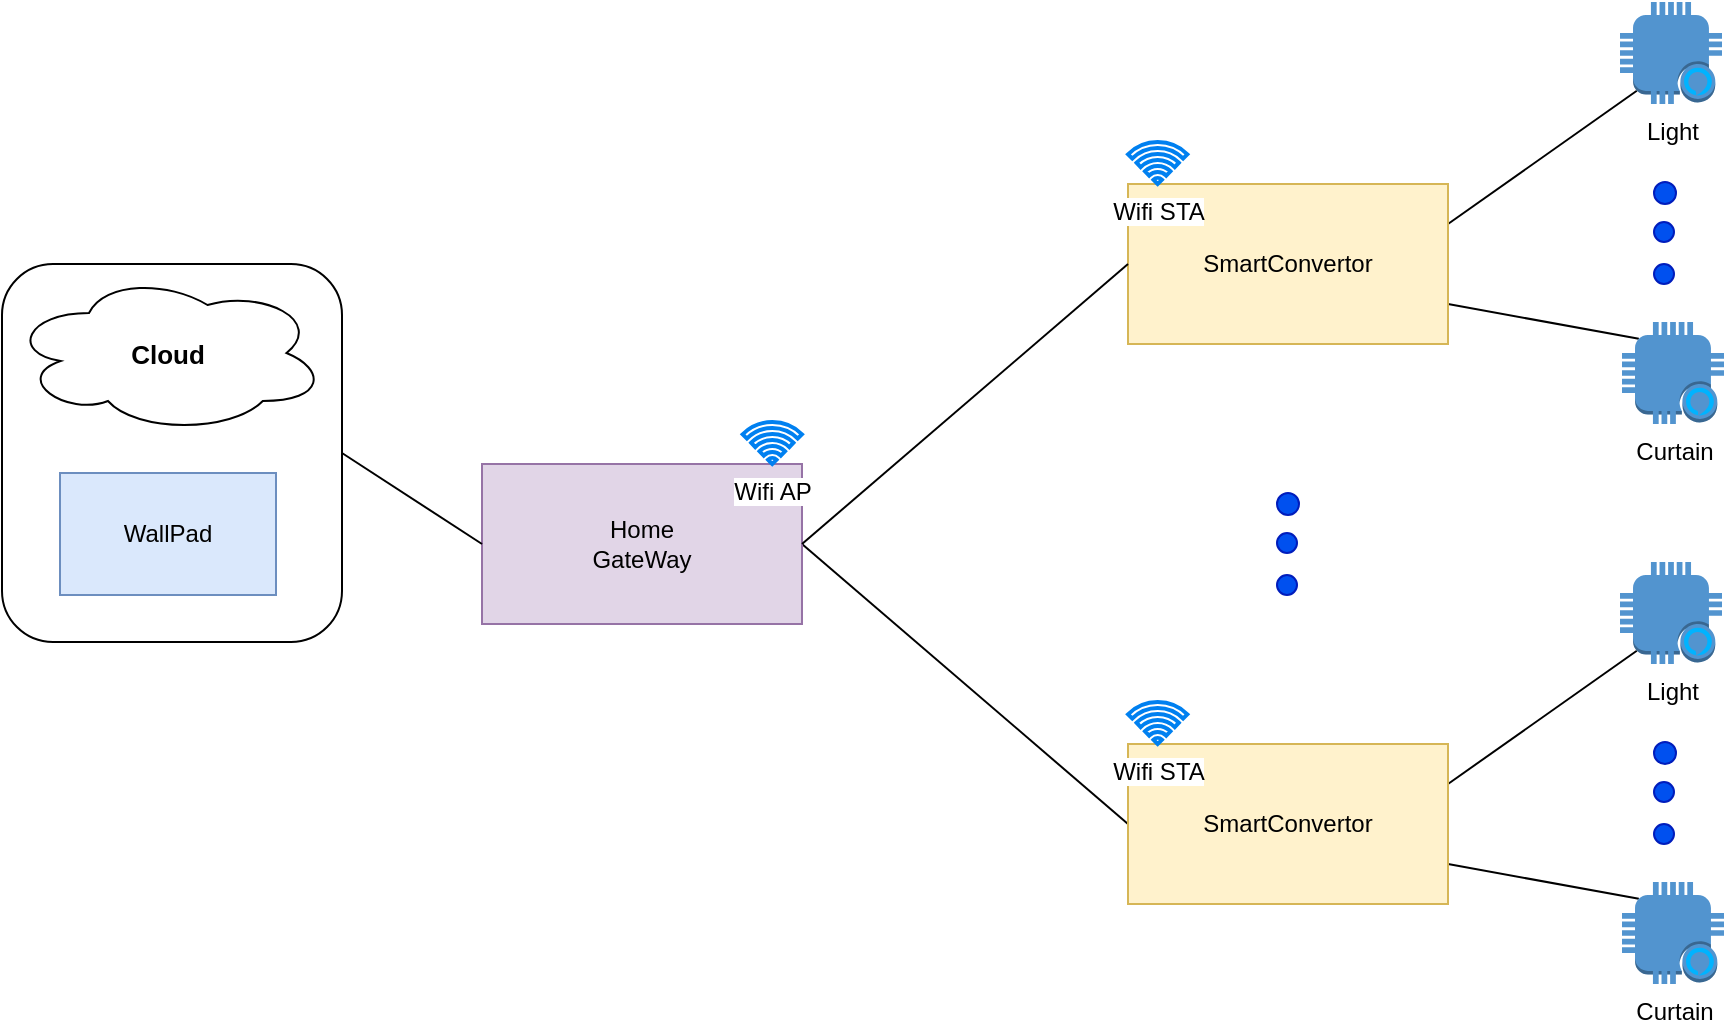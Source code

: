 <mxfile version="21.2.6" type="github" pages="5">
  <diagram name="전체구성도" id="XRAYTFl4DLJTWomTeaKg">
    <mxGraphModel dx="2362" dy="2065" grid="0" gridSize="10" guides="1" tooltips="1" connect="1" arrows="1" fold="1" page="0" pageScale="1" pageWidth="827" pageHeight="1169" math="0" shadow="0">
      <root>
        <mxCell id="0" />
        <mxCell id="1" parent="0" />
        <mxCell id="DL8r3O_n4JwpWsyElQvp-12" style="rounded=0;orthogonalLoop=1;jettySize=auto;html=1;exitX=1;exitY=0.25;exitDx=0;exitDy=0;endArrow=none;endFill=0;entryX=0.165;entryY=0.87;entryDx=0;entryDy=0;entryPerimeter=0;" parent="1" source="DL8r3O_n4JwpWsyElQvp-1" target="DL8r3O_n4JwpWsyElQvp-10" edge="1">
          <mxGeometry relative="1" as="geometry" />
        </mxCell>
        <mxCell id="DL8r3O_n4JwpWsyElQvp-13" style="rounded=0;orthogonalLoop=1;jettySize=auto;html=1;exitX=1;exitY=0.75;exitDx=0;exitDy=0;endArrow=none;endFill=0;entryX=0.165;entryY=0.165;entryDx=0;entryDy=0;entryPerimeter=0;" parent="1" source="DL8r3O_n4JwpWsyElQvp-1" target="DL8r3O_n4JwpWsyElQvp-11" edge="1">
          <mxGeometry relative="1" as="geometry" />
        </mxCell>
        <mxCell id="DL8r3O_n4JwpWsyElQvp-1" value="SmartConvertor" style="rounded=0;whiteSpace=wrap;html=1;fillColor=#fff2cc;strokeColor=#d6b656;" parent="1" vertex="1">
          <mxGeometry x="43" y="-939" width="160" height="80" as="geometry" />
        </mxCell>
        <mxCell id="DL8r3O_n4JwpWsyElQvp-46" style="edgeStyle=none;shape=connector;rounded=0;orthogonalLoop=1;jettySize=auto;html=1;exitX=1;exitY=0.5;exitDx=0;exitDy=0;labelBackgroundColor=default;strokeColor=default;fontFamily=Helvetica;fontSize=11;fontColor=default;endArrow=none;endFill=0;entryX=0;entryY=0.5;entryDx=0;entryDy=0;" parent="1" source="DL8r3O_n4JwpWsyElQvp-2" target="DL8r3O_n4JwpWsyElQvp-39" edge="1">
          <mxGeometry relative="1" as="geometry">
            <mxPoint x="38" y="-620" as="targetPoint" />
          </mxGeometry>
        </mxCell>
        <mxCell id="DL8r3O_n4JwpWsyElQvp-2" value="Home&lt;br&gt;GateWay" style="rounded=0;whiteSpace=wrap;html=1;fillColor=#e1d5e7;strokeColor=#9673a6;" parent="1" vertex="1">
          <mxGeometry x="-280" y="-799" width="160" height="80" as="geometry" />
        </mxCell>
        <mxCell id="DL8r3O_n4JwpWsyElQvp-3" value="Wifi AP" style="html=1;verticalLabelPosition=bottom;align=center;labelBackgroundColor=#ffffff;verticalAlign=top;strokeWidth=2;strokeColor=#0080F0;shadow=0;dashed=0;shape=mxgraph.ios7.icons.wifi;pointerEvents=1" parent="1" vertex="1">
          <mxGeometry x="-149.7" y="-820" width="29.7" height="21" as="geometry" />
        </mxCell>
        <mxCell id="DL8r3O_n4JwpWsyElQvp-4" value="Wifi STA" style="html=1;verticalLabelPosition=bottom;align=center;labelBackgroundColor=#ffffff;verticalAlign=top;strokeWidth=2;strokeColor=#0080F0;shadow=0;dashed=0;shape=mxgraph.ios7.icons.wifi;pointerEvents=1" parent="1" vertex="1">
          <mxGeometry x="43" y="-960" width="29.7" height="21" as="geometry" />
        </mxCell>
        <mxCell id="DL8r3O_n4JwpWsyElQvp-6" value="" style="endArrow=none;startArrow=none;html=1;rounded=0;entryX=0;entryY=0.5;entryDx=0;entryDy=0;startFill=0;endFill=0;exitX=1;exitY=0.5;exitDx=0;exitDy=0;" parent="1" source="DL8r3O_n4JwpWsyElQvp-2" target="DL8r3O_n4JwpWsyElQvp-1" edge="1">
          <mxGeometry width="50" height="50" relative="1" as="geometry">
            <mxPoint x="-122" y="-770" as="sourcePoint" />
            <mxPoint x="30" y="-729" as="targetPoint" />
          </mxGeometry>
        </mxCell>
        <mxCell id="DL8r3O_n4JwpWsyElQvp-10" value="Light" style="outlineConnect=0;dashed=0;verticalLabelPosition=bottom;verticalAlign=top;align=center;html=1;shape=mxgraph.aws3.alexa_enabled_device;fillColor=#5294CF;gradientColor=none;" parent="1" vertex="1">
          <mxGeometry x="289" y="-1030" width="51" height="51" as="geometry" />
        </mxCell>
        <mxCell id="DL8r3O_n4JwpWsyElQvp-11" value="Curtain" style="outlineConnect=0;dashed=0;verticalLabelPosition=bottom;verticalAlign=top;align=center;html=1;shape=mxgraph.aws3.alexa_enabled_device;fillColor=#5294CF;gradientColor=none;" parent="1" vertex="1">
          <mxGeometry x="290" y="-870" width="51" height="51" as="geometry" />
        </mxCell>
        <mxCell id="DL8r3O_n4JwpWsyElQvp-15" value="" style="ellipse;whiteSpace=wrap;html=1;aspect=fixed;fontFamily=Helvetica;fontSize=11;fillColor=#0050ef;strokeColor=#001DBC;fontColor=#ffffff;" parent="1" vertex="1">
          <mxGeometry x="306" y="-940" width="11" height="11" as="geometry" />
        </mxCell>
        <mxCell id="DL8r3O_n4JwpWsyElQvp-16" value="" style="ellipse;whiteSpace=wrap;html=1;aspect=fixed;fontFamily=Helvetica;fontSize=11;fillColor=#0050ef;strokeColor=#001DBC;fontColor=#ffffff;" parent="1" vertex="1">
          <mxGeometry x="306" y="-920" width="10" height="10" as="geometry" />
        </mxCell>
        <mxCell id="DL8r3O_n4JwpWsyElQvp-17" value="" style="ellipse;whiteSpace=wrap;html=1;aspect=fixed;fontFamily=Helvetica;fontSize=11;fillColor=#0050ef;strokeColor=#001DBC;fontColor=#ffffff;" parent="1" vertex="1">
          <mxGeometry x="306" y="-899" width="10" height="10" as="geometry" />
        </mxCell>
        <mxCell id="DL8r3O_n4JwpWsyElQvp-37" style="rounded=0;orthogonalLoop=1;jettySize=auto;html=1;exitX=1;exitY=0.25;exitDx=0;exitDy=0;endArrow=none;endFill=0;entryX=0.165;entryY=0.87;entryDx=0;entryDy=0;entryPerimeter=0;" parent="1" source="DL8r3O_n4JwpWsyElQvp-39" target="DL8r3O_n4JwpWsyElQvp-41" edge="1">
          <mxGeometry relative="1" as="geometry" />
        </mxCell>
        <mxCell id="DL8r3O_n4JwpWsyElQvp-38" style="rounded=0;orthogonalLoop=1;jettySize=auto;html=1;exitX=1;exitY=0.75;exitDx=0;exitDy=0;endArrow=none;endFill=0;entryX=0.165;entryY=0.165;entryDx=0;entryDy=0;entryPerimeter=0;" parent="1" source="DL8r3O_n4JwpWsyElQvp-39" target="DL8r3O_n4JwpWsyElQvp-42" edge="1">
          <mxGeometry relative="1" as="geometry" />
        </mxCell>
        <mxCell id="DL8r3O_n4JwpWsyElQvp-39" value="SmartConvertor" style="rounded=0;whiteSpace=wrap;html=1;fillColor=#fff2cc;strokeColor=#d6b656;" parent="1" vertex="1">
          <mxGeometry x="43" y="-659" width="160" height="80" as="geometry" />
        </mxCell>
        <mxCell id="DL8r3O_n4JwpWsyElQvp-40" value="Wifi STA" style="html=1;verticalLabelPosition=bottom;align=center;labelBackgroundColor=#ffffff;verticalAlign=top;strokeWidth=2;strokeColor=#0080F0;shadow=0;dashed=0;shape=mxgraph.ios7.icons.wifi;pointerEvents=1" parent="1" vertex="1">
          <mxGeometry x="43" y="-680" width="29.7" height="21" as="geometry" />
        </mxCell>
        <mxCell id="DL8r3O_n4JwpWsyElQvp-41" value="Light" style="outlineConnect=0;dashed=0;verticalLabelPosition=bottom;verticalAlign=top;align=center;html=1;shape=mxgraph.aws3.alexa_enabled_device;fillColor=#5294CF;gradientColor=none;" parent="1" vertex="1">
          <mxGeometry x="289" y="-750" width="51" height="51" as="geometry" />
        </mxCell>
        <mxCell id="DL8r3O_n4JwpWsyElQvp-42" value="Curtain" style="outlineConnect=0;dashed=0;verticalLabelPosition=bottom;verticalAlign=top;align=center;html=1;shape=mxgraph.aws3.alexa_enabled_device;fillColor=#5294CF;gradientColor=none;" parent="1" vertex="1">
          <mxGeometry x="290" y="-590" width="51" height="51" as="geometry" />
        </mxCell>
        <mxCell id="DL8r3O_n4JwpWsyElQvp-47" value="" style="group" parent="1" vertex="1" connectable="0">
          <mxGeometry x="306" y="-660" width="11" height="51" as="geometry" />
        </mxCell>
        <mxCell id="DL8r3O_n4JwpWsyElQvp-43" value="" style="ellipse;whiteSpace=wrap;html=1;aspect=fixed;fontFamily=Helvetica;fontSize=11;fillColor=#0050ef;strokeColor=#001DBC;fontColor=#ffffff;" parent="DL8r3O_n4JwpWsyElQvp-47" vertex="1">
          <mxGeometry width="11" height="11" as="geometry" />
        </mxCell>
        <mxCell id="DL8r3O_n4JwpWsyElQvp-44" value="" style="ellipse;whiteSpace=wrap;html=1;aspect=fixed;fontFamily=Helvetica;fontSize=11;fillColor=#0050ef;strokeColor=#001DBC;fontColor=#ffffff;" parent="DL8r3O_n4JwpWsyElQvp-47" vertex="1">
          <mxGeometry y="20" width="10" height="10" as="geometry" />
        </mxCell>
        <mxCell id="DL8r3O_n4JwpWsyElQvp-45" value="" style="ellipse;whiteSpace=wrap;html=1;aspect=fixed;fontFamily=Helvetica;fontSize=11;fillColor=#0050ef;strokeColor=#001DBC;fontColor=#ffffff;" parent="DL8r3O_n4JwpWsyElQvp-47" vertex="1">
          <mxGeometry y="41" width="10" height="10" as="geometry" />
        </mxCell>
        <mxCell id="DL8r3O_n4JwpWsyElQvp-53" value="" style="group" parent="1" vertex="1" connectable="0">
          <mxGeometry x="117.5" y="-784.5" width="11" height="51" as="geometry" />
        </mxCell>
        <mxCell id="DL8r3O_n4JwpWsyElQvp-54" value="" style="ellipse;whiteSpace=wrap;html=1;aspect=fixed;fontFamily=Helvetica;fontSize=11;fillColor=#0050ef;strokeColor=#001DBC;fontColor=#ffffff;" parent="DL8r3O_n4JwpWsyElQvp-53" vertex="1">
          <mxGeometry width="11" height="11" as="geometry" />
        </mxCell>
        <mxCell id="DL8r3O_n4JwpWsyElQvp-55" value="" style="ellipse;whiteSpace=wrap;html=1;aspect=fixed;fontFamily=Helvetica;fontSize=11;fillColor=#0050ef;strokeColor=#001DBC;fontColor=#ffffff;" parent="DL8r3O_n4JwpWsyElQvp-53" vertex="1">
          <mxGeometry y="20" width="10" height="10" as="geometry" />
        </mxCell>
        <mxCell id="DL8r3O_n4JwpWsyElQvp-56" value="" style="ellipse;whiteSpace=wrap;html=1;aspect=fixed;fontFamily=Helvetica;fontSize=11;fillColor=#0050ef;strokeColor=#001DBC;fontColor=#ffffff;" parent="DL8r3O_n4JwpWsyElQvp-53" vertex="1">
          <mxGeometry y="41" width="10" height="10" as="geometry" />
        </mxCell>
        <mxCell id="DL8r3O_n4JwpWsyElQvp-60" style="edgeStyle=none;shape=connector;rounded=0;orthogonalLoop=1;jettySize=auto;html=1;labelBackgroundColor=default;strokeColor=default;fontFamily=Helvetica;fontSize=11;fontColor=default;endArrow=none;endFill=0;entryX=0;entryY=0.5;entryDx=0;entryDy=0;exitX=1;exitY=0.5;exitDx=0;exitDy=0;" parent="1" source="DL8r3O_n4JwpWsyElQvp-100" target="DL8r3O_n4JwpWsyElQvp-2" edge="1">
          <mxGeometry relative="1" as="geometry">
            <mxPoint x="-320" y="-880" as="sourcePoint" />
            <mxPoint x="-280" y="-883.5" as="targetPoint" />
          </mxGeometry>
        </mxCell>
        <mxCell id="DL8r3O_n4JwpWsyElQvp-57" value="WallPad" style="rounded=0;whiteSpace=wrap;html=1;fillColor=#dae8fc;strokeColor=#6c8ebf;" parent="1" vertex="1">
          <mxGeometry x="-491" y="-794.5" width="108" height="61" as="geometry" />
        </mxCell>
        <mxCell id="DL8r3O_n4JwpWsyElQvp-58" value="Cloud" style="ellipse;shape=cloud;whiteSpace=wrap;html=1;fontFamily=Helvetica;fontSize=13;fontColor=default;fontStyle=1" parent="1" vertex="1">
          <mxGeometry x="-516" y="-894.5" width="158" height="80" as="geometry" />
        </mxCell>
        <mxCell id="DL8r3O_n4JwpWsyElQvp-100" value="" style="rounded=1;whiteSpace=wrap;html=1;fontFamily=Helvetica;fontSize=11;fontColor=default;fillColor=none;strokeWidth=1;" parent="1" vertex="1">
          <mxGeometry x="-520" y="-899" width="170" height="189" as="geometry" />
        </mxCell>
        <mxCell id="DL8r3O_n4JwpWsyElQvp-66" value="Description" parent="0" visible="0" />
        <mxCell id="DL8r3O_n4JwpWsyElQvp-67" value="&lt;font style=&quot;font-size: 10px;&quot;&gt;- Wifi AP Mode로 동작&lt;br style=&quot;font-size: 10px;&quot;&gt;- SmartConvertor와 MQTT통신&lt;br style=&quot;font-size: 10px;&quot;&gt;- Linux 기반&lt;br style=&quot;border-color: var(--border-color);&quot;&gt;- MQTT Broker 포팅필요&lt;br style=&quot;border-color: var(--border-color);&quot;&gt;&amp;nbsp; : mosquitto?&lt;br style=&quot;border-color: var(--border-color);&quot;&gt;&lt;span style=&quot;border-color: var(--border-color);&quot;&gt;- MQTT+TLS 지원하기 위한 CA인증서/Broker Server인증서&lt;/span&gt;&lt;br style=&quot;font-size: 10px;&quot;&gt;&lt;/font&gt;" style="text;html=1;strokeColor=none;fillColor=none;align=left;verticalAlign=top;whiteSpace=wrap;rounded=0;fontSize=10;" parent="DL8r3O_n4JwpWsyElQvp-66" vertex="1">
          <mxGeometry x="-280" y="-680" width="160" height="120" as="geometry" />
        </mxCell>
        <mxCell id="DL8r3O_n4JwpWsyElQvp-68" value="&lt;font style=&quot;font-size: 10px;&quot;&gt;- Wifi STA Mode로 동작&lt;br style=&quot;font-size: 10px;&quot;&gt;- 홈GW와 MQTT통신&lt;br style=&quot;font-size: 10px;&quot;&gt;- RS485기기 상태조회/제어 기능 제공&lt;br style=&quot;font-size: 10px;&quot;&gt;&lt;font style=&quot;border-color: var(--border-color);&quot;&gt;- RTOS 기반?&lt;br style=&quot;border-color: var(--border-color);&quot;&gt;- MQTT Client 포팅필요&lt;br style=&quot;border-color: var(--border-color);&quot;&gt;: MQTT-C library?&lt;/font&gt;&lt;br style=&quot;border-color: var(--border-color);&quot;&gt;&lt;span style=&quot;border-color: var(--border-color);&quot;&gt;- MQTT+TLS지원하기 위한 mbedTLS library 포팅?&lt;/span&gt;&lt;br style=&quot;border-color: var(--border-color);&quot;&gt;&lt;span style=&quot;border-color: var(--border-color);&quot;&gt;: CA인증서필요&lt;/span&gt;&lt;br style=&quot;font-size: 10px;&quot;&gt;&lt;br style=&quot;font-size: 10px;&quot;&gt;&lt;/font&gt;" style="text;html=1;strokeColor=none;fillColor=none;align=left;verticalAlign=top;whiteSpace=wrap;rounded=0;fontSize=10;" parent="DL8r3O_n4JwpWsyElQvp-66" vertex="1">
          <mxGeometry x="40" y="-560" width="204" height="130" as="geometry" />
        </mxCell>
        <mxCell id="DL8r3O_n4JwpWsyElQvp-69" value="NFC" parent="0" visible="0" />
        <mxCell id="DL8r3O_n4JwpWsyElQvp-70" value="" style="shape=image;html=1;verticalAlign=top;verticalLabelPosition=bottom;labelBackgroundColor=#ffffff;imageAspect=0;aspect=fixed;image=https://cdn1.iconfinder.com/data/icons/smartphone-signal-5g-trading/64/Smartphone_NFC-128.png" parent="DL8r3O_n4JwpWsyElQvp-69" vertex="1">
          <mxGeometry x="180" y="-680" width="38" height="38" as="geometry" />
        </mxCell>
        <mxCell id="DL8r3O_n4JwpWsyElQvp-71" value="&lt;span style=&quot;font-size: 10px;&quot;&gt;초기 셋업시 NFC를 이용?&lt;br&gt;&lt;br style=&quot;font-size: 10px;&quot;&gt;- 설치 작업자 핸드폰의 모바일 App에 가상의 NFC카드를 구현해서&lt;br style=&quot;font-size: 10px;&quot;&gt;1) 핸드폰을 홈 GW에 NFC Tag시&lt;br style=&quot;font-size: 10px;&quot;&gt;홈GW의 Wifi AP정보를 모바일 App의 가상의 NFC카드에 저장&lt;br style=&quot;font-size: 10px;&quot;&gt;&lt;br style=&quot;font-size: 10px;&quot;&gt;2) 핸드폰을 SmartConvertor에 NFC Tag시 모바일 App의 NFC카드에 저장된 홈GW의 Wifi AP 정보를&lt;br style=&quot;font-size: 10px;&quot;&gt;SmartConvertor가 가져와서 사용?&lt;br style=&quot;font-size: 10px;&quot;&gt;&lt;/span&gt;" style="text;html=1;strokeColor=none;fillColor=none;align=left;verticalAlign=top;whiteSpace=wrap;rounded=0;fontSize=10;" parent="DL8r3O_n4JwpWsyElQvp-69" vertex="1">
          <mxGeometry x="-510" y="-560" width="170" height="170" as="geometry" />
        </mxCell>
        <mxCell id="DL8r3O_n4JwpWsyElQvp-72" value="" style="shape=image;html=1;verticalAlign=top;verticalLabelPosition=bottom;labelBackgroundColor=#ffffff;imageAspect=0;aspect=fixed;image=https://cdn1.iconfinder.com/data/icons/smartphone-signal-5g-trading/64/Smartphone_NFC-128.png" parent="DL8r3O_n4JwpWsyElQvp-69" vertex="1">
          <mxGeometry x="-290" y="-830" width="38" height="38" as="geometry" />
        </mxCell>
        <mxCell id="DL8r3O_n4JwpWsyElQvp-75" value="" style="group" parent="DL8r3O_n4JwpWsyElQvp-69" vertex="1" connectable="0">
          <mxGeometry x="-460" y="-690" width="70" height="110" as="geometry" />
        </mxCell>
        <mxCell id="DL8r3O_n4JwpWsyElQvp-76" value="Virtual&lt;br&gt;NFC Card" style="shape=image;html=1;verticalAlign=top;verticalLabelPosition=bottom;labelBackgroundColor=#ffffff;imageAspect=0;aspect=fixed;image=https://cdn1.iconfinder.com/data/icons/smartphone-signal-5g-trading/64/Smartphone_NFC-128.png" parent="DL8r3O_n4JwpWsyElQvp-75" vertex="1">
          <mxGeometry x="16" y="17" width="38" height="38" as="geometry" />
        </mxCell>
        <mxCell id="DL8r3O_n4JwpWsyElQvp-77" value="" style="verticalLabelPosition=bottom;html=1;verticalAlign=top;align=center;strokeColor=none;fillColor=#00BEF2;shape=mxgraph.azure.mobile;pointerEvents=1;" parent="DL8r3O_n4JwpWsyElQvp-75" vertex="1">
          <mxGeometry width="70" height="110" as="geometry" />
        </mxCell>
        <mxCell id="DL8r3O_n4JwpWsyElQvp-78" value="" style="shape=image;html=1;verticalAlign=top;verticalLabelPosition=bottom;labelBackgroundColor=#ffffff;imageAspect=0;aspect=fixed;image=https://cdn1.iconfinder.com/data/icons/smartphone-signal-5g-trading/64/Smartphone_NFC-128.png" parent="DL8r3O_n4JwpWsyElQvp-69" vertex="1">
          <mxGeometry x="180" y="-960" width="38" height="38" as="geometry" />
        </mxCell>
        <mxCell id="DL8r3O_n4JwpWsyElQvp-90" value="Protocol" parent="0" visible="0" />
        <mxCell id="DL8r3O_n4JwpWsyElQvp-91" value="" style="sketch=0;outlineConnect=0;fontColor=#232F3E;gradientColor=none;fillColor=#3F8624;strokeColor=none;dashed=0;verticalLabelPosition=bottom;verticalAlign=top;align=center;html=1;fontSize=12;fontStyle=0;aspect=fixed;pointerEvents=1;shape=mxgraph.aws4.mqtt_protocol;" parent="DL8r3O_n4JwpWsyElQvp-90" vertex="1">
          <mxGeometry x="-53" y="-869" width="28" height="28" as="geometry" />
        </mxCell>
        <mxCell id="DL8r3O_n4JwpWsyElQvp-92" value="&lt;br&gt;" style="dashed=0;outlineConnect=0;html=1;align=center;labelPosition=center;verticalLabelPosition=bottom;verticalAlign=top;shape=mxgraph.weblogos.json;labelBackgroundColor=none;fillColor=none;" parent="DL8r3O_n4JwpWsyElQvp-90" vertex="1">
          <mxGeometry x="-70" y="-880" width="27" height="25.8" as="geometry" />
        </mxCell>
        <mxCell id="DL8r3O_n4JwpWsyElQvp-93" value="" style="sketch=0;outlineConnect=0;fontColor=#232F3E;gradientColor=none;fillColor=#3F8624;strokeColor=none;dashed=0;verticalLabelPosition=bottom;verticalAlign=top;align=center;html=1;fontSize=12;fontStyle=0;aspect=fixed;pointerEvents=1;shape=mxgraph.aws4.mqtt_protocol;" parent="DL8r3O_n4JwpWsyElQvp-90" vertex="1">
          <mxGeometry x="-44.5" y="-669" width="28" height="28" as="geometry" />
        </mxCell>
        <mxCell id="DL8r3O_n4JwpWsyElQvp-94" value="&lt;br&gt;" style="dashed=0;outlineConnect=0;html=1;align=center;labelPosition=center;verticalLabelPosition=bottom;verticalAlign=top;shape=mxgraph.weblogos.json;labelBackgroundColor=none;fillColor=none;" parent="DL8r3O_n4JwpWsyElQvp-90" vertex="1">
          <mxGeometry x="-61.5" y="-680" width="27" height="25.8" as="geometry" />
        </mxCell>
        <mxCell id="DL8r3O_n4JwpWsyElQvp-95" value="485" style="rounded=1;whiteSpace=wrap;html=1;labelBackgroundColor=none;fillColor=none;" parent="DL8r3O_n4JwpWsyElQvp-90" vertex="1">
          <mxGeometry x="230" y="-980" width="26" height="24" as="geometry" />
        </mxCell>
        <mxCell id="DL8r3O_n4JwpWsyElQvp-96" value="485" style="rounded=1;whiteSpace=wrap;html=1;labelBackgroundColor=none;fillColor=none;" parent="DL8r3O_n4JwpWsyElQvp-90" vertex="1">
          <mxGeometry x="240" y="-865" width="26" height="24" as="geometry" />
        </mxCell>
        <mxCell id="DL8r3O_n4JwpWsyElQvp-97" value="485" style="rounded=1;whiteSpace=wrap;html=1;labelBackgroundColor=none;fillColor=none;" parent="DL8r3O_n4JwpWsyElQvp-90" vertex="1">
          <mxGeometry x="230" y="-704" width="26" height="24" as="geometry" />
        </mxCell>
        <mxCell id="DL8r3O_n4JwpWsyElQvp-98" value="485" style="rounded=1;whiteSpace=wrap;html=1;labelBackgroundColor=none;fillColor=none;" parent="DL8r3O_n4JwpWsyElQvp-90" vertex="1">
          <mxGeometry x="230" y="-585" width="26" height="24" as="geometry" />
        </mxCell>
        <mxCell id="DL8r3O_n4JwpWsyElQvp-101" value="Operation" parent="0" visible="0" />
        <mxCell id="DL8r3O_n4JwpWsyElQvp-102" value="1" style="endArrow=classic;html=1;rounded=0;labelBackgroundColor=default;strokeColor=#FF0000;fontFamily=Helvetica;fontSize=11;fontColor=default;shape=connector;exitX=1.012;exitY=0.37;exitDx=0;exitDy=0;exitPerimeter=0;entryX=0;entryY=0.25;entryDx=0;entryDy=0;strokeWidth=3;" parent="DL8r3O_n4JwpWsyElQvp-101" source="DL8r3O_n4JwpWsyElQvp-100" target="DL8r3O_n4JwpWsyElQvp-2" edge="1">
          <mxGeometry width="50" height="50" relative="1" as="geometry">
            <mxPoint x="-70" y="-760" as="sourcePoint" />
            <mxPoint x="-20" y="-810" as="targetPoint" />
          </mxGeometry>
        </mxCell>
        <mxCell id="DL8r3O_n4JwpWsyElQvp-103" value="2" style="endArrow=classic;html=1;rounded=0;labelBackgroundColor=default;strokeColor=#FF0000;fontFamily=Helvetica;fontSize=11;fontColor=default;shape=connector;exitX=1;exitY=0.25;exitDx=0;exitDy=0;entryX=-0.019;entryY=0.362;entryDx=0;entryDy=0;strokeWidth=3;entryPerimeter=0;" parent="DL8r3O_n4JwpWsyElQvp-101" source="DL8r3O_n4JwpWsyElQvp-2" target="DL8r3O_n4JwpWsyElQvp-1" edge="1">
          <mxGeometry width="50" height="50" relative="1" as="geometry">
            <mxPoint x="-338" y="-819" as="sourcePoint" />
            <mxPoint x="-270" y="-769" as="targetPoint" />
          </mxGeometry>
        </mxCell>
        <mxCell id="DL8r3O_n4JwpWsyElQvp-104" value="3" style="endArrow=classic;html=1;rounded=0;labelBackgroundColor=default;strokeColor=#FF0000;fontFamily=Helvetica;fontSize=11;fontColor=default;shape=connector;exitX=1;exitY=0;exitDx=0;exitDy=0;strokeWidth=3;" parent="DL8r3O_n4JwpWsyElQvp-101" source="DL8r3O_n4JwpWsyElQvp-1" target="DL8r3O_n4JwpWsyElQvp-10" edge="1">
          <mxGeometry width="50" height="50" relative="1" as="geometry">
            <mxPoint x="-328" y="-809" as="sourcePoint" />
            <mxPoint x="-260" y="-759" as="targetPoint" />
          </mxGeometry>
        </mxCell>
        <mxCell id="DL8r3O_n4JwpWsyElQvp-105" value="1" style="endArrow=classic;html=1;rounded=0;labelBackgroundColor=default;strokeColor=#0000FF;fontFamily=Helvetica;fontSize=11;fontColor=default;shape=connector;exitX=0.5;exitY=1;exitDx=0;exitDy=0;exitPerimeter=0;entryX=1;entryY=0.5;entryDx=0;entryDy=0;strokeWidth=3;" parent="DL8r3O_n4JwpWsyElQvp-101" source="DL8r3O_n4JwpWsyElQvp-10" target="DL8r3O_n4JwpWsyElQvp-1" edge="1">
          <mxGeometry width="50" height="50" relative="1" as="geometry">
            <mxPoint x="-318" y="-799" as="sourcePoint" />
            <mxPoint x="-250" y="-749" as="targetPoint" />
          </mxGeometry>
        </mxCell>
        <mxCell id="DL8r3O_n4JwpWsyElQvp-106" value="2" style="endArrow=classic;html=1;rounded=0;labelBackgroundColor=default;strokeColor=#0000FF;fontFamily=Helvetica;fontSize=11;fontColor=default;shape=connector;exitX=0.5;exitY=1;exitDx=0;exitDy=0;exitPerimeter=0;entryX=1;entryY=0.75;entryDx=0;entryDy=0;strokeWidth=3;" parent="DL8r3O_n4JwpWsyElQvp-101" target="DL8r3O_n4JwpWsyElQvp-2" edge="1">
          <mxGeometry width="50" height="50" relative="1" as="geometry">
            <mxPoint x="42" y="-880" as="sourcePoint" />
            <mxPoint x="-70" y="-800" as="targetPoint" />
          </mxGeometry>
        </mxCell>
        <mxCell id="DL8r3O_n4JwpWsyElQvp-107" value="3" style="endArrow=classic;html=1;rounded=0;labelBackgroundColor=default;strokeColor=#0000FF;fontFamily=Helvetica;fontSize=11;fontColor=default;shape=connector;exitX=0;exitY=0.75;exitDx=0;exitDy=0;entryX=0.997;entryY=0.6;entryDx=0;entryDy=0;strokeWidth=3;entryPerimeter=0;" parent="DL8r3O_n4JwpWsyElQvp-101" source="DL8r3O_n4JwpWsyElQvp-2" target="DL8r3O_n4JwpWsyElQvp-100" edge="1">
          <mxGeometry width="50" height="50" relative="1" as="geometry">
            <mxPoint x="335" y="-959" as="sourcePoint" />
            <mxPoint x="223" y="-879" as="targetPoint" />
          </mxGeometry>
        </mxCell>
      </root>
    </mxGraphModel>
  </diagram>
  <diagram id="hK0J7A1mAgyqOAPlJ23w" name="SC구성도">
    <mxGraphModel dx="4271" dy="1922" grid="0" gridSize="10" guides="1" tooltips="1" connect="1" arrows="1" fold="1" page="0" pageScale="1" pageWidth="827" pageHeight="1169" math="0" shadow="0">
      <root>
        <mxCell id="0" />
        <mxCell id="1" parent="0" />
        <mxCell id="JOgSmdgkPmWZ3oEB-gYE-1" value="SmartConverter" style="rounded=0;whiteSpace=wrap;html=1;fillColor=#fff2cc;strokeColor=#d6b656;verticalAlign=top;" vertex="1" parent="1">
          <mxGeometry x="-206" y="326" width="564" height="129" as="geometry" />
        </mxCell>
        <mxCell id="JOgSmdgkPmWZ3oEB-gYE-2" style="edgeStyle=none;rounded=0;orthogonalLoop=1;jettySize=auto;html=1;startArrow=classic;startFill=1;endArrow=classic;endFill=1;strokeColor=#000000;strokeWidth=1;" edge="1" parent="1" source="JOgSmdgkPmWZ3oEB-gYE-3">
          <mxGeometry relative="1" as="geometry">
            <mxPoint x="-275.928" y="397" as="targetPoint" />
          </mxGeometry>
        </mxCell>
        <mxCell id="JOgSmdgkPmWZ3oEB-gYE-3" value="HL Core" style="rounded=0;whiteSpace=wrap;html=1;fillColor=#d5e8d4;strokeColor=#82b366;" vertex="1" parent="1">
          <mxGeometry x="-169" y="367" width="160" height="60" as="geometry" />
        </mxCell>
        <mxCell id="JOgSmdgkPmWZ3oEB-gYE-4" style="edgeStyle=none;rounded=0;orthogonalLoop=1;jettySize=auto;html=1;startArrow=classic;startFill=1;endArrow=classic;endFill=1;strokeColor=#000000;strokeWidth=1;" edge="1" parent="1" source="JOgSmdgkPmWZ3oEB-gYE-5">
          <mxGeometry relative="1" as="geometry">
            <mxPoint x="404.072" y="397" as="targetPoint" />
          </mxGeometry>
        </mxCell>
        <mxCell id="JOgSmdgkPmWZ3oEB-gYE-5" value="RT Core - 1" style="rounded=0;whiteSpace=wrap;html=1;fillColor=#dae8fc;strokeColor=#6c8ebf;" vertex="1" parent="1">
          <mxGeometry x="161" y="367" width="160" height="60" as="geometry" />
        </mxCell>
        <mxCell id="JOgSmdgkPmWZ3oEB-gYE-6" value="ICC&lt;br&gt;(Inter Core Communication)" style="endArrow=classic;startArrow=classic;html=1;rounded=0;exitX=1;exitY=0.5;exitDx=0;exitDy=0;entryX=0;entryY=0.5;entryDx=0;entryDy=0;fontSize=10;labelBackgroundColor=none;" edge="1" parent="1" source="JOgSmdgkPmWZ3oEB-gYE-3" target="JOgSmdgkPmWZ3oEB-gYE-5">
          <mxGeometry y="15" width="50" height="50" relative="1" as="geometry">
            <mxPoint x="71" y="297" as="sourcePoint" />
            <mxPoint x="121" y="247" as="targetPoint" />
            <mxPoint as="offset" />
          </mxGeometry>
        </mxCell>
        <mxCell id="JOgSmdgkPmWZ3oEB-gYE-7" value="Home&lt;br style=&quot;border-color: var(--border-color);&quot;&gt;GateWay" style="rounded=0;whiteSpace=wrap;html=1;fillColor=#e1d5e7;strokeColor=#9673a6;" vertex="1" parent="1">
          <mxGeometry x="-437" y="347" width="160" height="80.5" as="geometry" />
        </mxCell>
        <mxCell id="JOgSmdgkPmWZ3oEB-gYE-8" value="485 Devices" style="outlineConnect=0;dashed=0;verticalLabelPosition=bottom;verticalAlign=top;align=center;html=1;shape=mxgraph.aws3.alexa_enabled_device;fillColor=#5294CF;gradientColor=none;" vertex="1" parent="1">
          <mxGeometry x="412" y="371.75" width="50.5" height="50.5" as="geometry" />
        </mxCell>
        <mxCell id="JOgSmdgkPmWZ3oEB-gYE-12" value="Description" parent="0" />
        <mxCell id="FxqRkuRnRH68hPoADVUC-2" value="&lt;div style=&quot;font-size: 10px;&quot;&gt;Azure Sphere OS 기반&lt;/div&gt;&lt;div style=&quot;font-size: 10px;&quot;&gt;POSIX Thread 지원?&lt;/div&gt;&lt;div style=&quot;font-size: 10px;&quot;&gt;&lt;span style=&quot;background-color: initial;&quot;&gt;Network 기능 지원&lt;/span&gt;&lt;br&gt;&lt;/div&gt;&lt;div style=&quot;font-size: 10px;&quot;&gt;&lt;br style=&quot;font-size: 10px;&quot;&gt;&lt;/div&gt;&lt;div style=&quot;font-size: 10px;&quot;&gt;&lt;div&gt;[ Functions ]&lt;/div&gt;&lt;div&gt;- Wifi STA mode로 Wifi AP에 접속&lt;/div&gt;&lt;div&gt;- SC상태/제어관련 MQTT 통신지원&lt;/div&gt;&lt;div&gt;&lt;br&gt;&lt;/div&gt;&lt;div&gt;- RS485기기 상태 조회 / 제어 with RT core&lt;/div&gt;&lt;div&gt;: RT core와의 IPC 통신&lt;/div&gt;&lt;div&gt;: IPC 통신을 위한 내부 프로토콜?? 필요&lt;/div&gt;&lt;/div&gt;" style="text;whiteSpace=wrap;html=1;align=left;fontSize=10;" vertex="1" parent="JOgSmdgkPmWZ3oEB-gYE-12">
          <mxGeometry x="-185" y="465" width="160" height="174" as="geometry" />
        </mxCell>
        <mxCell id="FxqRkuRnRH68hPoADVUC-3" value="&lt;div style=&quot;font-size: 10px;&quot;&gt;FreeRTOS / Azure RTOS 기반&lt;/div&gt;&lt;div style=&quot;font-size: 10px;&quot;&gt;&lt;span style=&quot;background-color: initial;&quot;&gt;Network 기능을 제외한 SmartConvertor 기능 지원&lt;/span&gt;&lt;br&gt;&lt;/div&gt;&lt;div style=&quot;font-size: 10px;&quot;&gt;&lt;span style=&quot;background-color: initial;&quot;&gt;&lt;br&gt;&lt;/span&gt;&lt;/div&gt;&lt;div style=&quot;font-size: 10px;&quot;&gt;&lt;div&gt;[ Functions ]&lt;/div&gt;&lt;div&gt;-&amp;nbsp;&lt;span style=&quot;background-color: initial;&quot;&gt;RS485기기 상태조회/제어 동작 지원&lt;/span&gt;&lt;/div&gt;&lt;div&gt;&lt;span style=&quot;background-color: initial;&quot;&gt;- RS485기기를 hotplug형식으로 지원하기 위한 RS485 기기 discovery 동작 지원&lt;br&gt;&lt;/span&gt;&lt;/div&gt;&lt;div&gt;- RS485기기 제어 / 상태조회 제공 to HL Core&lt;/div&gt;&lt;div&gt;: HL Core와의 IPC 통신&lt;/div&gt;&lt;/div&gt;" style="text;whiteSpace=wrap;html=1;align=left;fontSize=10;" vertex="1" parent="JOgSmdgkPmWZ3oEB-gYE-12">
          <mxGeometry x="164" y="465" width="254" height="120" as="geometry" />
        </mxCell>
        <mxCell id="FxqRkuRnRH68hPoADVUC-4" value="&lt;div style=&quot;font-size: 10px;&quot;&gt;C++ 기반 프로그램 작성 가능&lt;/div&gt;" style="text;whiteSpace=wrap;html=1;align=left;fontSize=10;" vertex="1" parent="JOgSmdgkPmWZ3oEB-gYE-12">
          <mxGeometry y="606" width="160" height="27" as="geometry" />
        </mxCell>
        <mxCell id="Jei30S_LUh9PDimIVvEg-101" value="" style="endArrow=classic;html=1;rounded=0;labelBackgroundColor=default;strokeColor=#FF0000;fontFamily=Helvetica;fontSize=11;fontColor=default;shape=connector;entryX=0.5;entryY=0;entryDx=0;entryDy=0;strokeWidth=5;" edge="1" parent="JOgSmdgkPmWZ3oEB-gYE-12" target="Jei30S_LUh9PDimIVvEg-99">
          <mxGeometry width="50" height="50" relative="1" as="geometry">
            <mxPoint x="80" y="396" as="sourcePoint" />
            <mxPoint x="-210" y="853" as="targetPoint" />
          </mxGeometry>
        </mxCell>
        <mxCell id="FxqRkuRnRH68hPoADVUC-5" value="Question" parent="0" />
        <mxCell id="FxqRkuRnRH68hPoADVUC-6" value="&lt;span style=&quot;font-family: Helvetica; font-size: 10px; font-style: normal; font-variant-ligatures: normal; font-variant-caps: normal; font-weight: 400; letter-spacing: normal; orphans: 2; text-align: left; text-indent: 0px; text-transform: none; widows: 2; word-spacing: 0px; -webkit-text-stroke-width: 0px; background-color: rgb(251, 251, 251); text-decoration-thickness: initial; text-decoration-style: initial; text-decoration-color: initial; float: none; display: inline !important;&quot;&gt;- 만약, NFC적용시 NFC Tag Read기능은 HL Core에서 동작? 아니면&amp;nbsp;&lt;br style=&quot;font-size: 10px;&quot;&gt;RT Core-2에서 동작하도록??&lt;br&gt;&lt;br&gt;-&amp;gt; NFC Tag 인터페이스는 무엇인가?&lt;br&gt;&lt;br style=&quot;font-size: 10px;&quot;&gt;&lt;/span&gt;" style="text;whiteSpace=wrap;html=1;fontColor=#FF0000;fontSize=10;" vertex="1" parent="FxqRkuRnRH68hPoADVUC-5">
          <mxGeometry x="-392" y="474" width="180" height="40" as="geometry" />
        </mxCell>
        <mxCell id="ZfjNwAe1oBX8F2nacIzd-1" value="" style="shape=image;html=1;verticalAlign=top;verticalLabelPosition=bottom;labelBackgroundColor=#ffffff;imageAspect=0;aspect=fixed;image=https://cdn1.iconfinder.com/data/icons/smartphone-signal-5g-trading/64/Smartphone_NFC-128.png" vertex="1" parent="FxqRkuRnRH68hPoADVUC-5">
          <mxGeometry x="-183" y="345" width="38" height="38" as="geometry" />
        </mxCell>
        <mxCell id="ZfjNwAe1oBX8F2nacIzd-2" value="" style="shape=image;html=1;verticalAlign=top;verticalLabelPosition=bottom;labelBackgroundColor=#ffffff;imageAspect=0;aspect=fixed;image=https://cdn1.iconfinder.com/data/icons/smartphone-signal-5g-trading/64/Smartphone_NFC-128.png" vertex="1" parent="FxqRkuRnRH68hPoADVUC-5">
          <mxGeometry x="-310" y="325" width="38" height="38" as="geometry" />
        </mxCell>
        <mxCell id="rqtWZIQXC7zjTgH1oeDg-1" value="ICC Protocol" parent="0" />
        <mxCell id="Jei30S_LUh9PDimIVvEg-99" value="" style="rounded=1;whiteSpace=wrap;html=1;fontFamily=Helvetica;fontSize=11;fontColor=default;" vertex="1" parent="rqtWZIQXC7zjTgH1oeDg-1">
          <mxGeometry x="-531" y="882" width="1306" height="993" as="geometry" />
        </mxCell>
        <mxCell id="Jei30S_LUh9PDimIVvEg-1" value="command" style="rounded=0;whiteSpace=wrap;html=1;" vertex="1" parent="rqtWZIQXC7zjTgH1oeDg-1">
          <mxGeometry x="-183" y="972" width="80" height="60" as="geometry" />
        </mxCell>
        <mxCell id="Jei30S_LUh9PDimIVvEg-2" value="magic&lt;br&gt;code" style="rounded=0;whiteSpace=wrap;html=1;" vertex="1" parent="rqtWZIQXC7zjTgH1oeDg-1">
          <mxGeometry x="-267" y="972" width="44" height="60" as="geometry" />
        </mxCell>
        <mxCell id="Jei30S_LUh9PDimIVvEg-3" value="length" style="rounded=0;whiteSpace=wrap;html=1;" vertex="1" parent="rqtWZIQXC7zjTgH1oeDg-1">
          <mxGeometry x="-103" y="972" width="40" height="60" as="geometry" />
        </mxCell>
        <mxCell id="Jei30S_LUh9PDimIVvEg-4" value="data" style="rounded=0;whiteSpace=wrap;html=1;" vertex="1" parent="rqtWZIQXC7zjTgH1oeDg-1">
          <mxGeometry x="-23" y="972" width="240" height="60" as="geometry" />
        </mxCell>
        <mxCell id="Jei30S_LUh9PDimIVvEg-5" value="Type" style="rounded=0;whiteSpace=wrap;html=1;" vertex="1" parent="rqtWZIQXC7zjTgH1oeDg-1">
          <mxGeometry x="-223" y="972" width="40" height="60" as="geometry" />
        </mxCell>
        <mxCell id="Jei30S_LUh9PDimIVvEg-6" value="discovery" style="rounded=0;whiteSpace=wrap;html=1;" vertex="1" parent="rqtWZIQXC7zjTgH1oeDg-1">
          <mxGeometry x="-204" y="1142" width="80" height="60" as="geometry" />
        </mxCell>
        <mxCell id="Jei30S_LUh9PDimIVvEg-7" value="&lt;span style=&quot;color: rgb(0, 0, 0); font-family: Helvetica; font-size: 12px; font-style: normal; font-variant-ligatures: normal; font-variant-caps: normal; font-weight: 400; letter-spacing: normal; orphans: 2; text-align: center; text-indent: 0px; text-transform: none; widows: 2; word-spacing: 0px; -webkit-text-stroke-width: 0px; background-color: rgb(251, 251, 251); text-decoration-thickness: initial; text-decoration-style: initial; text-decoration-color: initial; float: none; display: inline !important;&quot;&gt;command&lt;/span&gt;" style="text;whiteSpace=wrap;html=1;" vertex="1" parent="rqtWZIQXC7zjTgH1oeDg-1">
          <mxGeometry x="-358" y="1152" width="69" height="40" as="geometry" />
        </mxCell>
        <mxCell id="Jei30S_LUh9PDimIVvEg-8" value="0xFA" style="rounded=0;whiteSpace=wrap;html=1;" vertex="1" parent="rqtWZIQXC7zjTgH1oeDg-1">
          <mxGeometry x="-288" y="1142" width="44" height="60" as="geometry" />
        </mxCell>
        <mxCell id="Jei30S_LUh9PDimIVvEg-9" value="0" style="rounded=0;whiteSpace=wrap;html=1;" vertex="1" parent="rqtWZIQXC7zjTgH1oeDg-1">
          <mxGeometry x="-124" y="1142" width="40" height="60" as="geometry" />
        </mxCell>
        <mxCell id="Jei30S_LUh9PDimIVvEg-10" value="system" style="rounded=0;whiteSpace=wrap;html=1;" vertex="1" parent="rqtWZIQXC7zjTgH1oeDg-1">
          <mxGeometry x="-244" y="1142" width="40" height="60" as="geometry" />
        </mxCell>
        <mxCell id="Jei30S_LUh9PDimIVvEg-11" value="discovery" style="rounded=0;whiteSpace=wrap;html=1;" vertex="1" parent="rqtWZIQXC7zjTgH1oeDg-1">
          <mxGeometry x="360" y="1142" width="80" height="60" as="geometry" />
        </mxCell>
        <mxCell id="Jei30S_LUh9PDimIVvEg-12" value="&lt;span style=&quot;color: rgb(0, 0, 0); font-family: Helvetica; font-size: 12px; font-style: normal; font-variant-ligatures: normal; font-variant-caps: normal; font-weight: 400; letter-spacing: normal; orphans: 2; text-align: center; text-indent: 0px; text-transform: none; widows: 2; word-spacing: 0px; -webkit-text-stroke-width: 0px; background-color: rgb(251, 251, 251); text-decoration-thickness: initial; text-decoration-style: initial; text-decoration-color: initial; float: none; display: inline !important;&quot;&gt;resp&lt;/span&gt;" style="text;whiteSpace=wrap;html=1;" vertex="1" parent="rqtWZIQXC7zjTgH1oeDg-1">
          <mxGeometry x="206" y="1152" width="65" height="40" as="geometry" />
        </mxCell>
        <mxCell id="Jei30S_LUh9PDimIVvEg-13" value="0xFB" style="rounded=0;whiteSpace=wrap;html=1;" vertex="1" parent="rqtWZIQXC7zjTgH1oeDg-1">
          <mxGeometry x="276" y="1142" width="44" height="60" as="geometry" />
        </mxCell>
        <mxCell id="Jei30S_LUh9PDimIVvEg-14" value="length" style="rounded=0;whiteSpace=wrap;html=1;" vertex="1" parent="rqtWZIQXC7zjTgH1oeDg-1">
          <mxGeometry x="440" y="1142" width="40" height="60" as="geometry" />
        </mxCell>
        <mxCell id="Jei30S_LUh9PDimIVvEg-15" value="system" style="rounded=0;whiteSpace=wrap;html=1;" vertex="1" parent="rqtWZIQXC7zjTgH1oeDg-1">
          <mxGeometry x="320" y="1142" width="40" height="60" as="geometry" />
        </mxCell>
        <mxCell id="Jei30S_LUh9PDimIVvEg-16" value="type" style="rounded=0;whiteSpace=wrap;html=1;" vertex="1" parent="rqtWZIQXC7zjTgH1oeDg-1">
          <mxGeometry x="520" y="1142" width="40" height="60" as="geometry" />
        </mxCell>
        <mxCell id="Jei30S_LUh9PDimIVvEg-17" value="info" style="rounded=0;whiteSpace=wrap;html=1;" vertex="1" parent="rqtWZIQXC7zjTgH1oeDg-1">
          <mxGeometry x="560" y="1142" width="40" height="60" as="geometry" />
        </mxCell>
        <mxCell id="Jei30S_LUh9PDimIVvEg-18" value="type" style="rounded=0;whiteSpace=wrap;html=1;" vertex="1" parent="rqtWZIQXC7zjTgH1oeDg-1">
          <mxGeometry x="600" y="1142" width="40" height="60" as="geometry" />
        </mxCell>
        <mxCell id="Jei30S_LUh9PDimIVvEg-19" value="info" style="rounded=0;whiteSpace=wrap;html=1;" vertex="1" parent="rqtWZIQXC7zjTgH1oeDg-1">
          <mxGeometry x="640" y="1142" width="40" height="60" as="geometry" />
        </mxCell>
        <mxCell id="Jei30S_LUh9PDimIVvEg-20" value="조명 on/off" style="rounded=0;whiteSpace=wrap;html=1;" vertex="1" parent="rqtWZIQXC7zjTgH1oeDg-1">
          <mxGeometry x="-204" y="1402" width="80" height="60" as="geometry" />
        </mxCell>
        <mxCell id="Jei30S_LUh9PDimIVvEg-21" value="&lt;span style=&quot;color: rgb(0, 0, 0); font-family: Helvetica; font-size: 12px; font-style: normal; font-variant-ligatures: normal; font-variant-caps: normal; font-weight: 400; letter-spacing: normal; orphans: 2; text-align: center; text-indent: 0px; text-transform: none; widows: 2; word-spacing: 0px; -webkit-text-stroke-width: 0px; background-color: rgb(251, 251, 251); text-decoration-thickness: initial; text-decoration-style: initial; text-decoration-color: initial; float: none; display: inline !important;&quot;&gt;command&lt;/span&gt;" style="text;whiteSpace=wrap;html=1;" vertex="1" parent="rqtWZIQXC7zjTgH1oeDg-1">
          <mxGeometry x="-358" y="1412" width="69" height="40" as="geometry" />
        </mxCell>
        <mxCell id="Jei30S_LUh9PDimIVvEg-22" value="0xFA" style="rounded=0;whiteSpace=wrap;html=1;" vertex="1" parent="rqtWZIQXC7zjTgH1oeDg-1">
          <mxGeometry x="-288" y="1402" width="44" height="60" as="geometry" />
        </mxCell>
        <mxCell id="Jei30S_LUh9PDimIVvEg-23" value="length" style="rounded=0;whiteSpace=wrap;html=1;" vertex="1" parent="rqtWZIQXC7zjTgH1oeDg-1">
          <mxGeometry x="-124" y="1402" width="40" height="60" as="geometry" />
        </mxCell>
        <mxCell id="Jei30S_LUh9PDimIVvEg-24" value="조명" style="rounded=0;whiteSpace=wrap;html=1;" vertex="1" parent="rqtWZIQXC7zjTgH1oeDg-1">
          <mxGeometry x="-244" y="1402" width="40" height="60" as="geometry" />
        </mxCell>
        <mxCell id="Jei30S_LUh9PDimIVvEg-25" value="ID" style="rounded=0;whiteSpace=wrap;html=1;" vertex="1" parent="rqtWZIQXC7zjTgH1oeDg-1">
          <mxGeometry x="-44" y="1402" width="40" height="60" as="geometry" />
        </mxCell>
        <mxCell id="Jei30S_LUh9PDimIVvEg-26" value="on/off" style="rounded=0;whiteSpace=wrap;html=1;" vertex="1" parent="rqtWZIQXC7zjTgH1oeDg-1">
          <mxGeometry x="-4" y="1402" width="40" height="60" as="geometry" />
        </mxCell>
        <mxCell id="Jei30S_LUh9PDimIVvEg-27" value="조명 on/off" style="rounded=0;whiteSpace=wrap;html=1;" vertex="1" parent="rqtWZIQXC7zjTgH1oeDg-1">
          <mxGeometry x="360" y="1402" width="80" height="60" as="geometry" />
        </mxCell>
        <mxCell id="Jei30S_LUh9PDimIVvEg-28" value="&lt;span style=&quot;color: rgb(0, 0, 0); font-family: Helvetica; font-size: 12px; font-style: normal; font-variant-ligatures: normal; font-variant-caps: normal; font-weight: 400; letter-spacing: normal; orphans: 2; text-align: center; text-indent: 0px; text-transform: none; widows: 2; word-spacing: 0px; -webkit-text-stroke-width: 0px; background-color: rgb(251, 251, 251); text-decoration-thickness: initial; text-decoration-style: initial; text-decoration-color: initial; float: none; display: inline !important;&quot;&gt;resp&lt;/span&gt;" style="text;whiteSpace=wrap;html=1;" vertex="1" parent="rqtWZIQXC7zjTgH1oeDg-1">
          <mxGeometry x="206" y="1412" width="65" height="40" as="geometry" />
        </mxCell>
        <mxCell id="Jei30S_LUh9PDimIVvEg-29" value="0xFB" style="rounded=0;whiteSpace=wrap;html=1;" vertex="1" parent="rqtWZIQXC7zjTgH1oeDg-1">
          <mxGeometry x="276" y="1402" width="44" height="60" as="geometry" />
        </mxCell>
        <mxCell id="Jei30S_LUh9PDimIVvEg-30" value="length" style="rounded=0;whiteSpace=wrap;html=1;" vertex="1" parent="rqtWZIQXC7zjTgH1oeDg-1">
          <mxGeometry x="440" y="1402" width="40" height="60" as="geometry" />
        </mxCell>
        <mxCell id="Jei30S_LUh9PDimIVvEg-31" value="조명" style="rounded=0;whiteSpace=wrap;html=1;" vertex="1" parent="rqtWZIQXC7zjTgH1oeDg-1">
          <mxGeometry x="320" y="1402" width="40" height="60" as="geometry" />
        </mxCell>
        <mxCell id="Jei30S_LUh9PDimIVvEg-32" value="조명&amp;nbsp; status" style="rounded=0;whiteSpace=wrap;html=1;" vertex="1" parent="rqtWZIQXC7zjTgH1oeDg-1">
          <mxGeometry x="360" y="1522" width="80" height="60" as="geometry" />
        </mxCell>
        <mxCell id="Jei30S_LUh9PDimIVvEg-33" value="&lt;div style=&quot;text-align: center;&quot;&gt;&lt;span style=&quot;background-color: initial;&quot;&gt;event&lt;/span&gt;&lt;/div&gt;" style="text;whiteSpace=wrap;html=1;" vertex="1" parent="rqtWZIQXC7zjTgH1oeDg-1">
          <mxGeometry x="206" y="1532" width="65" height="40" as="geometry" />
        </mxCell>
        <mxCell id="Jei30S_LUh9PDimIVvEg-34" value="0xFC" style="rounded=0;whiteSpace=wrap;html=1;" vertex="1" parent="rqtWZIQXC7zjTgH1oeDg-1">
          <mxGeometry x="276" y="1522" width="44" height="60" as="geometry" />
        </mxCell>
        <mxCell id="Jei30S_LUh9PDimIVvEg-35" value="length" style="rounded=0;whiteSpace=wrap;html=1;" vertex="1" parent="rqtWZIQXC7zjTgH1oeDg-1">
          <mxGeometry x="440" y="1522" width="40" height="60" as="geometry" />
        </mxCell>
        <mxCell id="Jei30S_LUh9PDimIVvEg-36" value="조명" style="rounded=0;whiteSpace=wrap;html=1;" vertex="1" parent="rqtWZIQXC7zjTgH1oeDg-1">
          <mxGeometry x="320" y="1522" width="40" height="60" as="geometry" />
        </mxCell>
        <mxCell id="Jei30S_LUh9PDimIVvEg-37" value="ID" style="rounded=0;whiteSpace=wrap;html=1;" vertex="1" parent="rqtWZIQXC7zjTgH1oeDg-1">
          <mxGeometry x="520" y="1522" width="40" height="60" as="geometry" />
        </mxCell>
        <mxCell id="Jei30S_LUh9PDimIVvEg-38" value="on/off" style="rounded=0;whiteSpace=wrap;html=1;" vertex="1" parent="rqtWZIQXC7zjTgH1oeDg-1">
          <mxGeometry x="560" y="1522" width="40" height="60" as="geometry" />
        </mxCell>
        <mxCell id="Jei30S_LUh9PDimIVvEg-39" value="커튼 on/off" style="rounded=0;whiteSpace=wrap;html=1;" vertex="1" parent="rqtWZIQXC7zjTgH1oeDg-1">
          <mxGeometry x="-204" y="1642" width="80" height="60" as="geometry" />
        </mxCell>
        <mxCell id="Jei30S_LUh9PDimIVvEg-40" value="&lt;span style=&quot;color: rgb(0, 0, 0); font-family: Helvetica; font-size: 12px; font-style: normal; font-variant-ligatures: normal; font-variant-caps: normal; font-weight: 400; letter-spacing: normal; orphans: 2; text-align: center; text-indent: 0px; text-transform: none; widows: 2; word-spacing: 0px; -webkit-text-stroke-width: 0px; background-color: rgb(251, 251, 251); text-decoration-thickness: initial; text-decoration-style: initial; text-decoration-color: initial; float: none; display: inline !important;&quot;&gt;command&lt;/span&gt;" style="text;whiteSpace=wrap;html=1;" vertex="1" parent="rqtWZIQXC7zjTgH1oeDg-1">
          <mxGeometry x="-358" y="1652" width="69" height="40" as="geometry" />
        </mxCell>
        <mxCell id="Jei30S_LUh9PDimIVvEg-41" value="0xFA" style="rounded=0;whiteSpace=wrap;html=1;" vertex="1" parent="rqtWZIQXC7zjTgH1oeDg-1">
          <mxGeometry x="-288" y="1642" width="44" height="60" as="geometry" />
        </mxCell>
        <mxCell id="Jei30S_LUh9PDimIVvEg-42" value="length" style="rounded=0;whiteSpace=wrap;html=1;" vertex="1" parent="rqtWZIQXC7zjTgH1oeDg-1">
          <mxGeometry x="-124" y="1642" width="40" height="60" as="geometry" />
        </mxCell>
        <mxCell id="Jei30S_LUh9PDimIVvEg-43" value="커튼" style="rounded=0;whiteSpace=wrap;html=1;" vertex="1" parent="rqtWZIQXC7zjTgH1oeDg-1">
          <mxGeometry x="-244" y="1642" width="40" height="60" as="geometry" />
        </mxCell>
        <mxCell id="Jei30S_LUh9PDimIVvEg-44" value="ID" style="rounded=0;whiteSpace=wrap;html=1;" vertex="1" parent="rqtWZIQXC7zjTgH1oeDg-1">
          <mxGeometry x="-44" y="1642" width="40" height="60" as="geometry" />
        </mxCell>
        <mxCell id="Jei30S_LUh9PDimIVvEg-45" value="on/off" style="rounded=0;whiteSpace=wrap;html=1;" vertex="1" parent="rqtWZIQXC7zjTgH1oeDg-1">
          <mxGeometry x="-4" y="1642" width="40" height="60" as="geometry" />
        </mxCell>
        <mxCell id="Jei30S_LUh9PDimIVvEg-46" value="커튼 on/off" style="rounded=0;whiteSpace=wrap;html=1;" vertex="1" parent="rqtWZIQXC7zjTgH1oeDg-1">
          <mxGeometry x="360" y="1642" width="80" height="60" as="geometry" />
        </mxCell>
        <mxCell id="Jei30S_LUh9PDimIVvEg-47" value="&lt;span style=&quot;color: rgb(0, 0, 0); font-family: Helvetica; font-size: 12px; font-style: normal; font-variant-ligatures: normal; font-variant-caps: normal; font-weight: 400; letter-spacing: normal; orphans: 2; text-align: center; text-indent: 0px; text-transform: none; widows: 2; word-spacing: 0px; -webkit-text-stroke-width: 0px; background-color: rgb(251, 251, 251); text-decoration-thickness: initial; text-decoration-style: initial; text-decoration-color: initial; float: none; display: inline !important;&quot;&gt;resp&lt;/span&gt;" style="text;whiteSpace=wrap;html=1;" vertex="1" parent="rqtWZIQXC7zjTgH1oeDg-1">
          <mxGeometry x="206" y="1652" width="65" height="40" as="geometry" />
        </mxCell>
        <mxCell id="Jei30S_LUh9PDimIVvEg-48" value="0xFB" style="rounded=0;whiteSpace=wrap;html=1;" vertex="1" parent="rqtWZIQXC7zjTgH1oeDg-1">
          <mxGeometry x="276" y="1642" width="44" height="60" as="geometry" />
        </mxCell>
        <mxCell id="Jei30S_LUh9PDimIVvEg-49" value="length" style="rounded=0;whiteSpace=wrap;html=1;" vertex="1" parent="rqtWZIQXC7zjTgH1oeDg-1">
          <mxGeometry x="440" y="1642" width="40" height="60" as="geometry" />
        </mxCell>
        <mxCell id="Jei30S_LUh9PDimIVvEg-50" value="커튼" style="rounded=0;whiteSpace=wrap;html=1;" vertex="1" parent="rqtWZIQXC7zjTgH1oeDg-1">
          <mxGeometry x="320" y="1642" width="40" height="60" as="geometry" />
        </mxCell>
        <mxCell id="Jei30S_LUh9PDimIVvEg-51" value="커튼&amp;nbsp; status" style="rounded=0;whiteSpace=wrap;html=1;" vertex="1" parent="rqtWZIQXC7zjTgH1oeDg-1">
          <mxGeometry x="360" y="1789" width="80" height="60" as="geometry" />
        </mxCell>
        <mxCell id="Jei30S_LUh9PDimIVvEg-52" value="&lt;div style=&quot;text-align: center;&quot;&gt;&lt;span style=&quot;background-color: initial;&quot;&gt;event&lt;/span&gt;&lt;/div&gt;" style="text;whiteSpace=wrap;html=1;" vertex="1" parent="rqtWZIQXC7zjTgH1oeDg-1">
          <mxGeometry x="206" y="1799" width="65" height="40" as="geometry" />
        </mxCell>
        <mxCell id="Jei30S_LUh9PDimIVvEg-53" value="0xFC" style="rounded=0;whiteSpace=wrap;html=1;" vertex="1" parent="rqtWZIQXC7zjTgH1oeDg-1">
          <mxGeometry x="276" y="1789" width="44" height="60" as="geometry" />
        </mxCell>
        <mxCell id="Jei30S_LUh9PDimIVvEg-54" value="length" style="rounded=0;whiteSpace=wrap;html=1;" vertex="1" parent="rqtWZIQXC7zjTgH1oeDg-1">
          <mxGeometry x="440" y="1789" width="40" height="60" as="geometry" />
        </mxCell>
        <mxCell id="Jei30S_LUh9PDimIVvEg-55" value="커튼" style="rounded=0;whiteSpace=wrap;html=1;" vertex="1" parent="rqtWZIQXC7zjTgH1oeDg-1">
          <mxGeometry x="320" y="1789" width="40" height="60" as="geometry" />
        </mxCell>
        <mxCell id="Jei30S_LUh9PDimIVvEg-56" value="ID" style="rounded=0;whiteSpace=wrap;html=1;" vertex="1" parent="rqtWZIQXC7zjTgH1oeDg-1">
          <mxGeometry x="480" y="1789" width="40" height="60" as="geometry" />
        </mxCell>
        <mxCell id="Jei30S_LUh9PDimIVvEg-57" value="on/off" style="rounded=0;whiteSpace=wrap;html=1;" vertex="1" parent="rqtWZIQXC7zjTgH1oeDg-1">
          <mxGeometry x="520" y="1789" width="40" height="60" as="geometry" />
        </mxCell>
        <mxCell id="Jei30S_LUh9PDimIVvEg-58" value="xor&lt;br&gt;sum" style="rounded=0;whiteSpace=wrap;html=1;" vertex="1" parent="rqtWZIQXC7zjTgH1oeDg-1">
          <mxGeometry x="-63" y="972" width="40" height="60" as="geometry" />
        </mxCell>
        <mxCell id="Jei30S_LUh9PDimIVvEg-59" value="xor&lt;br&gt;sum" style="rounded=0;whiteSpace=wrap;html=1;" vertex="1" parent="rqtWZIQXC7zjTgH1oeDg-1">
          <mxGeometry x="217" y="972" width="40" height="60" as="geometry" />
        </mxCell>
        <mxCell id="Jei30S_LUh9PDimIVvEg-60" value="xor&lt;br&gt;sum" style="rounded=0;whiteSpace=wrap;html=1;" vertex="1" parent="rqtWZIQXC7zjTgH1oeDg-1">
          <mxGeometry x="-84" y="1142" width="40" height="60" as="geometry" />
        </mxCell>
        <mxCell id="Jei30S_LUh9PDimIVvEg-61" value="xor&lt;br&gt;sum" style="rounded=0;whiteSpace=wrap;html=1;" vertex="1" parent="rqtWZIQXC7zjTgH1oeDg-1">
          <mxGeometry x="480" y="1142" width="40" height="60" as="geometry" />
        </mxCell>
        <mxCell id="Jei30S_LUh9PDimIVvEg-62" value="xor&lt;br&gt;sum" style="rounded=0;whiteSpace=wrap;html=1;" vertex="1" parent="rqtWZIQXC7zjTgH1oeDg-1">
          <mxGeometry x="680" y="1142" width="40" height="60" as="geometry" />
        </mxCell>
        <mxCell id="Jei30S_LUh9PDimIVvEg-63" value="xor&lt;br&gt;sum" style="rounded=0;whiteSpace=wrap;html=1;" vertex="1" parent="rqtWZIQXC7zjTgH1oeDg-1">
          <mxGeometry x="-84" y="1402" width="40" height="60" as="geometry" />
        </mxCell>
        <mxCell id="Jei30S_LUh9PDimIVvEg-64" value="xor&lt;br&gt;sum" style="rounded=0;whiteSpace=wrap;html=1;" vertex="1" parent="rqtWZIQXC7zjTgH1oeDg-1">
          <mxGeometry x="36" y="1402" width="40" height="60" as="geometry" />
        </mxCell>
        <mxCell id="Jei30S_LUh9PDimIVvEg-65" value="Header ( 6 bytes - fixed)" style="rounded=0;whiteSpace=wrap;html=1;fillColor=#f5f5f5;fontColor=#333333;strokeColor=#666666;" vertex="1" parent="rqtWZIQXC7zjTgH1oeDg-1">
          <mxGeometry x="-267" y="942" width="244" height="30" as="geometry" />
        </mxCell>
        <mxCell id="Jei30S_LUh9PDimIVvEg-66" value="Payload" style="rounded=0;whiteSpace=wrap;html=1;fillColor=#f5f5f5;fontColor=#333333;strokeColor=#666666;" vertex="1" parent="rqtWZIQXC7zjTgH1oeDg-1">
          <mxGeometry x="-23" y="942" width="280" height="30" as="geometry" />
        </mxCell>
        <mxCell id="Jei30S_LUh9PDimIVvEg-67" value="" style="shape=curlyBracket;whiteSpace=wrap;html=1;rounded=1;labelPosition=left;verticalLabelPosition=middle;align=right;verticalAlign=middle;rotation=-90;" vertex="1" parent="rqtWZIQXC7zjTgH1oeDg-1">
          <mxGeometry x="107" y="902" width="20" height="280" as="geometry" />
        </mxCell>
        <mxCell id="Jei30S_LUh9PDimIVvEg-68" value="" style="endArrow=classic;html=1;rounded=0;entryX=0.5;entryY=1;entryDx=0;entryDy=0;exitX=0.1;exitY=0.5;exitDx=0;exitDy=0;exitPerimeter=0;" edge="1" parent="rqtWZIQXC7zjTgH1oeDg-1" source="Jei30S_LUh9PDimIVvEg-67" target="Jei30S_LUh9PDimIVvEg-3">
          <mxGeometry width="50" height="50" relative="1" as="geometry">
            <mxPoint x="77" y="1052" as="sourcePoint" />
            <mxPoint x="177" y="812" as="targetPoint" />
            <Array as="points">
              <mxPoint x="-83" y="1052" />
            </Array>
          </mxGeometry>
        </mxCell>
        <mxCell id="Jei30S_LUh9PDimIVvEg-69" value="&lt;span style=&quot;color: rgb(0, 0, 0); font-family: Helvetica; font-size: 12px; font-style: normal; font-variant-ligatures: normal; font-variant-caps: normal; font-weight: 400; letter-spacing: normal; orphans: 2; text-align: center; text-indent: 0px; text-transform: none; widows: 2; word-spacing: 0px; -webkit-text-stroke-width: 0px; background-color: rgb(251, 251, 251); text-decoration-thickness: initial; text-decoration-style: initial; text-decoration-color: initial; float: none; display: inline !important;&quot;&gt;[ magic&amp;nbsp;&lt;/span&gt;&lt;span style=&quot;color: rgb(0, 0, 0); font-family: Helvetica; font-size: 12px; font-style: normal; font-variant-ligatures: normal; font-variant-caps: normal; font-weight: 400; letter-spacing: normal; orphans: 2; text-align: center; text-indent: 0px; text-transform: none; widows: 2; word-spacing: 0px; -webkit-text-stroke-width: 0px; background-color: rgb(251, 251, 251); text-decoration-thickness: initial; text-decoration-style: initial; text-decoration-color: initial; float: none; display: inline !important;&quot;&gt;code ]&lt;br&gt;- 0xFA : command&lt;br&gt;- 0xFB : response&lt;br&gt;- 0xFC : event/status&lt;br&gt;&lt;/span&gt;" style="text;whiteSpace=wrap;html=1;" vertex="1" parent="rqtWZIQXC7zjTgH1oeDg-1">
          <mxGeometry x="-442" y="922" width="150" height="70" as="geometry" />
        </mxCell>
        <mxCell id="Jei30S_LUh9PDimIVvEg-70" value="&lt;span style=&quot;color: rgb(0, 0, 0); font-family: Helvetica; font-size: 12px; font-style: normal; font-variant-ligatures: normal; font-variant-caps: normal; font-weight: 400; letter-spacing: normal; orphans: 2; text-align: center; text-indent: 0px; text-transform: none; widows: 2; word-spacing: 0px; -webkit-text-stroke-width: 0px; background-color: rgb(251, 251, 251); text-decoration-thickness: initial; text-decoration-style: initial; text-decoration-color: initial; float: none; display: inline !important;&quot;&gt;[ Type ]&amp;nbsp;&lt;br&gt;- 0xFE : system&lt;br&gt;- 0x01 : 조명&lt;br&gt;- 0x02 : 커튼&lt;br&gt;&lt;/span&gt;" style="text;whiteSpace=wrap;html=1;" vertex="1" parent="rqtWZIQXC7zjTgH1oeDg-1">
          <mxGeometry x="-442" y="1007" width="150" height="70" as="geometry" />
        </mxCell>
        <mxCell id="Jei30S_LUh9PDimIVvEg-71" value="xor&lt;br&gt;sum" style="rounded=0;whiteSpace=wrap;html=1;" vertex="1" parent="rqtWZIQXC7zjTgH1oeDg-1">
          <mxGeometry x="-84" y="1642" width="40" height="60" as="geometry" />
        </mxCell>
        <mxCell id="Jei30S_LUh9PDimIVvEg-72" value="xor&lt;br&gt;sum" style="rounded=0;whiteSpace=wrap;html=1;" vertex="1" parent="rqtWZIQXC7zjTgH1oeDg-1">
          <mxGeometry x="36" y="1642" width="40" height="60" as="geometry" />
        </mxCell>
        <mxCell id="Jei30S_LUh9PDimIVvEg-73" value="xor&lt;br&gt;sum" style="rounded=0;whiteSpace=wrap;html=1;" vertex="1" parent="rqtWZIQXC7zjTgH1oeDg-1">
          <mxGeometry x="480" y="1642" width="40" height="60" as="geometry" />
        </mxCell>
        <mxCell id="Jei30S_LUh9PDimIVvEg-74" value="xor&lt;br&gt;sum" style="rounded=0;whiteSpace=wrap;html=1;" vertex="1" parent="rqtWZIQXC7zjTgH1oeDg-1">
          <mxGeometry x="480" y="1522" width="40" height="60" as="geometry" />
        </mxCell>
        <mxCell id="Jei30S_LUh9PDimIVvEg-75" value="xor&lt;br&gt;sum" style="rounded=0;whiteSpace=wrap;html=1;" vertex="1" parent="rqtWZIQXC7zjTgH1oeDg-1">
          <mxGeometry x="600" y="1522" width="40" height="60" as="geometry" />
        </mxCell>
        <mxCell id="Jei30S_LUh9PDimIVvEg-76" value="xor&lt;br&gt;sum" style="rounded=0;whiteSpace=wrap;html=1;" vertex="1" parent="rqtWZIQXC7zjTgH1oeDg-1">
          <mxGeometry x="480" y="1402" width="40" height="60" as="geometry" />
        </mxCell>
        <mxCell id="Jei30S_LUh9PDimIVvEg-77" value="&lt;div style=&quot;font-size: 10px;&quot;&gt;- RS485기기 discovery 동작후 응답&lt;/div&gt;" style="text;whiteSpace=wrap;html=1;align=left;fontSize=10;fontStyle=1" vertex="1" parent="rqtWZIQXC7zjTgH1oeDg-1">
          <mxGeometry x="205" y="1112" width="210" height="30" as="geometry" />
        </mxCell>
        <mxCell id="Jei30S_LUh9PDimIVvEg-78" value="&lt;div style=&quot;font-size: 10px;&quot;&gt;- RS485기기 discovery 동작 요청&lt;/div&gt;" style="text;whiteSpace=wrap;html=1;align=left;fontSize=10;fontStyle=1" vertex="1" parent="rqtWZIQXC7zjTgH1oeDg-1">
          <mxGeometry x="-356" y="1112" width="210" height="30" as="geometry" />
        </mxCell>
        <mxCell id="Jei30S_LUh9PDimIVvEg-79" value="&lt;div style=&quot;font-size: 10px;&quot;&gt;- 조명 on/off 커맨드 전송&lt;/div&gt;" style="text;whiteSpace=wrap;html=1;align=left;fontSize=10;fontStyle=1" vertex="1" parent="rqtWZIQXC7zjTgH1oeDg-1">
          <mxGeometry x="-356" y="1372" width="210" height="30" as="geometry" />
        </mxCell>
        <mxCell id="Jei30S_LUh9PDimIVvEg-80" value="&lt;div style=&quot;font-size: 10px;&quot;&gt;- 조명 on/off 커맨드 응답&lt;/div&gt;" style="text;whiteSpace=wrap;html=1;align=left;fontSize=10;fontStyle=1" vertex="1" parent="rqtWZIQXC7zjTgH1oeDg-1">
          <mxGeometry x="206" y="1382" width="210" height="30" as="geometry" />
        </mxCell>
        <mxCell id="Jei30S_LUh9PDimIVvEg-81" value="&lt;div style=&quot;font-size: 10px;&quot;&gt;- 조명 상태 이벤트&lt;/div&gt;" style="text;whiteSpace=wrap;html=1;align=left;fontSize=10;fontStyle=1" vertex="1" parent="rqtWZIQXC7zjTgH1oeDg-1">
          <mxGeometry x="204" y="1502" width="210" height="30" as="geometry" />
        </mxCell>
        <mxCell id="Jei30S_LUh9PDimIVvEg-82" value="&lt;div style=&quot;font-size: 10px;&quot;&gt;- 커튼 on/off 커맨드 전송&lt;/div&gt;" style="text;whiteSpace=wrap;html=1;align=left;fontSize=10;fontStyle=1" vertex="1" parent="rqtWZIQXC7zjTgH1oeDg-1">
          <mxGeometry x="-361" y="1622" width="210" height="30" as="geometry" />
        </mxCell>
        <mxCell id="Jei30S_LUh9PDimIVvEg-83" value="&lt;div style=&quot;font-size: 10px;&quot;&gt;- 커튼 on/off 커맨드 응답&lt;/div&gt;" style="text;whiteSpace=wrap;html=1;align=left;fontSize=10;fontStyle=1" vertex="1" parent="rqtWZIQXC7zjTgH1oeDg-1">
          <mxGeometry x="204" y="1622" width="210" height="30" as="geometry" />
        </mxCell>
        <mxCell id="Jei30S_LUh9PDimIVvEg-84" value="&lt;div style=&quot;font-size: 10px;&quot;&gt;- 커튼 상태 이벤트&lt;/div&gt;" style="text;whiteSpace=wrap;html=1;align=left;fontSize=10;fontStyle=1" vertex="1" parent="rqtWZIQXC7zjTgH1oeDg-1">
          <mxGeometry x="204" y="1759" width="210" height="30" as="geometry" />
        </mxCell>
        <mxCell id="Jei30S_LUh9PDimIVvEg-85" value="change Mode" style="rounded=0;whiteSpace=wrap;html=1;" vertex="1" parent="rqtWZIQXC7zjTgH1oeDg-1">
          <mxGeometry x="-202" y="1272" width="80" height="60" as="geometry" />
        </mxCell>
        <mxCell id="Jei30S_LUh9PDimIVvEg-86" value="&lt;span style=&quot;color: rgb(0, 0, 0); font-family: Helvetica; font-size: 12px; font-style: normal; font-variant-ligatures: normal; font-variant-caps: normal; font-weight: 400; letter-spacing: normal; orphans: 2; text-align: center; text-indent: 0px; text-transform: none; widows: 2; word-spacing: 0px; -webkit-text-stroke-width: 0px; background-color: rgb(251, 251, 251); text-decoration-thickness: initial; text-decoration-style: initial; text-decoration-color: initial; float: none; display: inline !important;&quot;&gt;command&lt;/span&gt;" style="text;whiteSpace=wrap;html=1;" vertex="1" parent="rqtWZIQXC7zjTgH1oeDg-1">
          <mxGeometry x="-356" y="1282" width="69" height="40" as="geometry" />
        </mxCell>
        <mxCell id="Jei30S_LUh9PDimIVvEg-87" value="0xFA" style="rounded=0;whiteSpace=wrap;html=1;" vertex="1" parent="rqtWZIQXC7zjTgH1oeDg-1">
          <mxGeometry x="-286" y="1272" width="44" height="60" as="geometry" />
        </mxCell>
        <mxCell id="Jei30S_LUh9PDimIVvEg-88" value="0" style="rounded=0;whiteSpace=wrap;html=1;" vertex="1" parent="rqtWZIQXC7zjTgH1oeDg-1">
          <mxGeometry x="-122" y="1272" width="40" height="60" as="geometry" />
        </mxCell>
        <mxCell id="Jei30S_LUh9PDimIVvEg-89" value="system" style="rounded=0;whiteSpace=wrap;html=1;" vertex="1" parent="rqtWZIQXC7zjTgH1oeDg-1">
          <mxGeometry x="-242" y="1272" width="40" height="60" as="geometry" />
        </mxCell>
        <mxCell id="Jei30S_LUh9PDimIVvEg-90" value="change Mode" style="rounded=0;whiteSpace=wrap;html=1;" vertex="1" parent="rqtWZIQXC7zjTgH1oeDg-1">
          <mxGeometry x="362" y="1272" width="80" height="60" as="geometry" />
        </mxCell>
        <mxCell id="Jei30S_LUh9PDimIVvEg-91" value="&lt;span style=&quot;color: rgb(0, 0, 0); font-family: Helvetica; font-size: 12px; font-style: normal; font-variant-ligatures: normal; font-variant-caps: normal; font-weight: 400; letter-spacing: normal; orphans: 2; text-align: center; text-indent: 0px; text-transform: none; widows: 2; word-spacing: 0px; -webkit-text-stroke-width: 0px; background-color: rgb(251, 251, 251); text-decoration-thickness: initial; text-decoration-style: initial; text-decoration-color: initial; float: none; display: inline !important;&quot;&gt;resp&lt;/span&gt;" style="text;whiteSpace=wrap;html=1;" vertex="1" parent="rqtWZIQXC7zjTgH1oeDg-1">
          <mxGeometry x="208" y="1282" width="65" height="40" as="geometry" />
        </mxCell>
        <mxCell id="Jei30S_LUh9PDimIVvEg-92" value="0xFB" style="rounded=0;whiteSpace=wrap;html=1;" vertex="1" parent="rqtWZIQXC7zjTgH1oeDg-1">
          <mxGeometry x="278" y="1272" width="44" height="60" as="geometry" />
        </mxCell>
        <mxCell id="Jei30S_LUh9PDimIVvEg-93" value="length" style="rounded=0;whiteSpace=wrap;html=1;" vertex="1" parent="rqtWZIQXC7zjTgH1oeDg-1">
          <mxGeometry x="442" y="1272" width="40" height="60" as="geometry" />
        </mxCell>
        <mxCell id="Jei30S_LUh9PDimIVvEg-94" value="system" style="rounded=0;whiteSpace=wrap;html=1;" vertex="1" parent="rqtWZIQXC7zjTgH1oeDg-1">
          <mxGeometry x="322" y="1272" width="40" height="60" as="geometry" />
        </mxCell>
        <mxCell id="Jei30S_LUh9PDimIVvEg-95" value="xor&lt;br&gt;sum" style="rounded=0;whiteSpace=wrap;html=1;" vertex="1" parent="rqtWZIQXC7zjTgH1oeDg-1">
          <mxGeometry x="-82" y="1272" width="40" height="60" as="geometry" />
        </mxCell>
        <mxCell id="Jei30S_LUh9PDimIVvEg-96" value="xor&lt;br&gt;sum" style="rounded=0;whiteSpace=wrap;html=1;" vertex="1" parent="rqtWZIQXC7zjTgH1oeDg-1">
          <mxGeometry x="482" y="1272" width="40" height="60" as="geometry" />
        </mxCell>
        <mxCell id="Jei30S_LUh9PDimIVvEg-97" value="&lt;div style=&quot;font-size: 10px;&quot;&gt;- RT Core 동작모드를 default Discovery에서&amp;nbsp; Normal모드로 Change??&lt;br&gt;&lt;/div&gt;" style="text;whiteSpace=wrap;html=1;align=left;fontSize=10;fontStyle=1" vertex="1" parent="rqtWZIQXC7zjTgH1oeDg-1">
          <mxGeometry x="207" y="1242" width="325" height="30" as="geometry" />
        </mxCell>
        <mxCell id="Jei30S_LUh9PDimIVvEg-98" value="&lt;div style=&quot;font-size: 10px;&quot;&gt;- RT Core 동작모드를 default Discovery에서&amp;nbsp; Normal모드로 Change??&lt;/div&gt;" style="text;whiteSpace=wrap;html=1;align=left;fontSize=10;fontStyle=1" vertex="1" parent="rqtWZIQXC7zjTgH1oeDg-1">
          <mxGeometry x="-354" y="1242" width="326" height="30" as="geometry" />
        </mxCell>
        <mxCell id="Jei30S_LUh9PDimIVvEg-103" value="&lt;font style=&quot;font-size: 16px;&quot;&gt;[TODO]&lt;br&gt;ICC 관련 프로토콜을 좀더 Generic한 포맷으로 설계 필요하다.&lt;br&gt;-&amp;gt; ISO 13818-1 처럼?&lt;br&gt;&lt;/font&gt;" style="text;html=1;strokeColor=none;fillColor=none;align=left;verticalAlign=middle;whiteSpace=wrap;rounded=0;fontSize=11;fontFamily=Helvetica;fontColor=#FF0000;" vertex="1" parent="rqtWZIQXC7zjTgH1oeDg-1">
          <mxGeometry x="-505" y="780" width="465" height="94" as="geometry" />
        </mxCell>
      </root>
    </mxGraphModel>
  </diagram>
  <diagram id="VZGb3c-POZyq048Ewfn3" name="HL 구성도">
    <mxGraphModel dx="3020" dy="1186" grid="0" gridSize="10" guides="1" tooltips="1" connect="1" arrows="1" fold="1" page="0" pageScale="1" pageWidth="827" pageHeight="1169" math="0" shadow="0">
      <root>
        <mxCell id="0" />
        <mxCell id="1" value="블럭도" parent="0" />
        <mxCell id="lNFLW8SOZSIvFxa3DpBR-1" value="" style="rounded=0;whiteSpace=wrap;html=1;fillColor=none;dashed=1;" parent="1" vertex="1">
          <mxGeometry x="100" y="1491" width="320" height="390" as="geometry" />
        </mxCell>
        <mxCell id="-Sv2IpiAr-EpT4ZxpUQu-6" value="" style="rounded=0;whiteSpace=wrap;html=1;fillColor=none;dashed=1;" parent="1" vertex="1">
          <mxGeometry x="-820" y="1491" width="690" height="579" as="geometry" />
        </mxCell>
        <mxCell id="M3H53ZE2tzekmrJ0qqxu-11" value="HL Core" style="rounded=0;whiteSpace=wrap;html=1;fillColor=#d5e8d4;strokeColor=#82b366;" parent="1" vertex="1">
          <mxGeometry x="-1215" y="570" width="160" height="80" as="geometry" />
        </mxCell>
        <mxCell id="M3H53ZE2tzekmrJ0qqxu-13" value="Wifi" style="rounded=0;whiteSpace=wrap;html=1;" parent="1" vertex="1">
          <mxGeometry x="-765" y="500" width="160" height="60" as="geometry" />
        </mxCell>
        <mxCell id="_RuOBjHcqnV51FME8T-d-1" value="&lt;div style=&quot;font-size: 10px;&quot;&gt;[ 제공하는 기능 ] - 기능명세&lt;/div&gt;&lt;div style=&quot;font-size: 10px;&quot;&gt;&lt;br&gt;&lt;/div&gt;&lt;div style=&quot;font-size: 10px;&quot;&gt;- Wifi AP 정보 설정/저장&lt;/div&gt;&lt;div style=&quot;font-size: 10px;&quot;&gt;: Wifi AP Info는 1개만 저장하는 형태 ??&lt;/div&gt;&lt;div style=&quot;font-size: 10px;&quot;&gt;&amp;nbsp; (여러개의 AP정보를 저장할수 있지만 홈 GW Wifi AP정보만 저장)??&amp;nbsp;&lt;/div&gt;&lt;div style=&quot;font-size: 10px;&quot;&gt;: 저장시 nickname추가해서 저장(e.g homeGW_APInfo)&lt;/div&gt;&lt;div style=&quot;font-size: 10px;&quot;&gt;&lt;br&gt;&lt;/div&gt;&lt;div style=&quot;font-size: 10px;&quot;&gt;- Wifi AP 연결(connect) enable/disable&lt;/div&gt;&lt;div style=&quot;font-size: 10px;&quot;&gt;: 저장된 Wifi AP info들중 nickname을 가지고 index(networkID)를 가져와서 enable/disable동작&lt;/div&gt;&lt;div style=&quot;font-size: 10px;&quot;&gt;&lt;br&gt;&lt;/div&gt;&lt;div style=&quot;font-size: 10px;&quot;&gt;- Wifi connection 상태(Status) 조회&lt;/div&gt;&lt;div style=&quot;font-size: 10px;&quot;&gt;: Wifi AP로 정상적으로 IP를 할당 받았는지?&lt;/div&gt;" style="text;whiteSpace=wrap;html=1;align=left;fontSize=10;" parent="1" vertex="1">
          <mxGeometry x="-564" y="440" width="434" height="170" as="geometry" />
        </mxCell>
        <mxCell id="_RuOBjHcqnV51FME8T-d-2" value="&lt;span style=&quot;color: rgb(0, 0, 0); font-family: Helvetica; font-style: normal; font-variant-ligatures: normal; font-variant-caps: normal; font-weight: 400; letter-spacing: normal; orphans: 2; text-indent: 0px; text-transform: none; widows: 2; word-spacing: 0px; -webkit-text-stroke-width: 0px; background-color: rgb(251, 251, 251); text-decoration-thickness: initial; text-decoration-style: initial; text-decoration-color: initial; float: none; display: inline !important;&quot;&gt;&lt;font style=&quot;font-size: 11px;&quot;&gt;[ driver / module ]&lt;/font&gt;&lt;/span&gt;" style="text;whiteSpace=wrap;html=1;align=left;fontSize=10;fillColor=#dae8fc;strokeColor=#6c8ebf;" parent="1" vertex="1">
          <mxGeometry x="-765" y="470" width="160" height="30" as="geometry" />
        </mxCell>
        <mxCell id="_RuOBjHcqnV51FME8T-d-3" value="MQTT" style="rounded=0;whiteSpace=wrap;html=1;" parent="1" vertex="1">
          <mxGeometry x="-760" y="730" width="160" height="60" as="geometry" />
        </mxCell>
        <mxCell id="_RuOBjHcqnV51FME8T-d-4" value="&lt;span style=&quot;color: rgb(0, 0, 0); font-family: Helvetica; font-style: normal; font-variant-ligatures: normal; font-variant-caps: normal; font-weight: 400; letter-spacing: normal; orphans: 2; text-indent: 0px; text-transform: none; widows: 2; word-spacing: 0px; -webkit-text-stroke-width: 0px; background-color: rgb(251, 251, 251); text-decoration-thickness: initial; text-decoration-style: initial; text-decoration-color: initial; float: none; display: inline !important;&quot;&gt;&lt;font style=&quot;font-size: 11px;&quot;&gt;[ driver / module ]&lt;/font&gt;&lt;/span&gt;" style="text;whiteSpace=wrap;html=1;align=left;fontSize=10;fillColor=#dae8fc;strokeColor=#6c8ebf;" parent="1" vertex="1">
          <mxGeometry x="-760" y="700" width="160" height="30" as="geometry" />
        </mxCell>
        <mxCell id="_RuOBjHcqnV51FME8T-d-7" value="Mqtt library&lt;br style=&quot;font-size: 10px;&quot;&gt;(MQTT-C)" style="rounded=0;whiteSpace=wrap;html=1;fontSize=10;" parent="1" vertex="1">
          <mxGeometry x="-750" y="800" width="60" height="40" as="geometry" />
        </mxCell>
        <mxCell id="_RuOBjHcqnV51FME8T-d-10" value="TLS library&lt;br&gt;(mbedTLS)" style="rounded=0;whiteSpace=wrap;html=1;fontSize=10;" parent="1" vertex="1">
          <mxGeometry x="-670" y="800" width="60" height="40" as="geometry" />
        </mxCell>
        <mxCell id="_RuOBjHcqnV51FME8T-d-11" value="&lt;div style=&quot;font-size: 10px;&quot;&gt;&amp;nbsp;[ 제공하는 기능 ] - 기능명세&lt;br&gt;&lt;/div&gt;&lt;div style=&quot;font-size: 10px;&quot;&gt;&lt;br&gt;&lt;/div&gt;&lt;div style=&quot;font-size: 10px;&quot;&gt;- MQTT Client library(MQTT-C) 적용&lt;/div&gt;&lt;div style=&quot;font-size: 10px;&quot;&gt;- MQTT+TLS를 위해서 TLS library(mdebTLS) 적용&lt;/div&gt;&lt;div style=&quot;font-size: 10px;&quot;&gt;- Json library 적용&lt;/div&gt;&lt;div style=&quot;font-size: 10px;&quot;&gt;&lt;br&gt;&lt;/div&gt;&lt;div style=&quot;font-size: 10px;&quot;&gt;- mqtt broker(홈 GW) connection(연결)&lt;/div&gt;&lt;div style=&quot;font-size: 10px;&quot;&gt;: CA인증서 기반 MQTT 연결&lt;/div&gt;&lt;div style=&quot;font-size: 10px;&quot;&gt;: 시간동기화를 위해서 TimeSync동작은 Azure Sphere OS 구조이용? NTP서버는 홈 GW에서 동작?&lt;/div&gt;&lt;div style=&quot;font-size: 10px;&quot;&gt;&lt;br&gt;&lt;/div&gt;&lt;div style=&quot;font-size: 10px;&quot;&gt;- mqtt subscribe 등록(register/unregister?)&lt;/div&gt;&lt;div style=&quot;font-size: 10px;&quot;&gt;- 연결된 RS485기기에 대해서 mqtt subscribe 설정&lt;/div&gt;&lt;div style=&quot;font-size: 10px;&quot;&gt;: 홈GW로 부터 전달되는 요청?을 처리하기 위해서(e.g 조명 off?)&lt;/div&gt;&lt;div style=&quot;font-size: 10px;&quot;&gt;: 각 mqtt subcribe 토픽별로 상위 Layer callback() 등록?&amp;nbsp;&lt;/div&gt;&lt;div style=&quot;font-size: 10px;&quot;&gt;&lt;br&gt;&lt;/div&gt;&lt;div style=&quot;font-size: 10px;&quot;&gt;- mqtt publish 기능 제공&lt;/div&gt;&lt;div style=&quot;font-size: 10px;&quot;&gt;-&amp;nbsp; 연결된 RS485기기의&amp;nbsp; mqtt publish 토픽 발행&lt;/div&gt;&lt;div style=&quot;font-size: 10px;&quot;&gt;: 홈 GW에 연결된 RS485기기의 상태정보 전달&amp;nbsp;&lt;span style=&quot;background-color: initial;&quot;&gt;&amp;nbsp;&lt;/span&gt;&lt;/div&gt;" style="text;whiteSpace=wrap;html=1;align=left;fontSize=10;" parent="1" vertex="1">
          <mxGeometry x="-559" y="680" width="444" height="210" as="geometry" />
        </mxCell>
        <mxCell id="_RuOBjHcqnV51FME8T-d-12" value="InterCore Communication" style="rounded=0;whiteSpace=wrap;html=1;" parent="1" vertex="1">
          <mxGeometry x="-760" y="1060" width="160" height="60" as="geometry" />
        </mxCell>
        <mxCell id="_RuOBjHcqnV51FME8T-d-13" value="&lt;span style=&quot;color: rgb(0, 0, 0); font-family: Helvetica; font-style: normal; font-variant-ligatures: normal; font-variant-caps: normal; font-weight: 400; letter-spacing: normal; orphans: 2; text-indent: 0px; text-transform: none; widows: 2; word-spacing: 0px; -webkit-text-stroke-width: 0px; background-color: rgb(251, 251, 251); text-decoration-thickness: initial; text-decoration-style: initial; text-decoration-color: initial; float: none; display: inline !important;&quot;&gt;&lt;font style=&quot;font-size: 11px;&quot;&gt;[ driver / module ]&lt;/font&gt;&lt;/span&gt;" style="text;whiteSpace=wrap;html=1;align=left;fontSize=10;fillColor=#dae8fc;strokeColor=#6c8ebf;" parent="1" vertex="1">
          <mxGeometry x="-760" y="1030" width="160" height="30" as="geometry" />
        </mxCell>
        <mxCell id="_RuOBjHcqnV51FME8T-d-16" value="&lt;div style=&quot;font-size: 10px;&quot;&gt;&amp;nbsp;[ 제공하는 기능 ] - 기능명세&lt;br&gt;&lt;/div&gt;&lt;div style=&quot;font-size: 10px;&quot;&gt;&lt;br&gt;&lt;/div&gt;&lt;div style=&quot;font-size: 10px;&quot;&gt;- intercore comm.을 위한 초기화 과정&lt;/div&gt;&lt;div style=&quot;font-size: 10px;&quot;&gt;&lt;br&gt;&lt;/div&gt;&lt;div style=&quot;font-size: 10px;&quot;&gt;- intercore cmd별 handler등록 지원&lt;/div&gt;&lt;div style=&quot;font-size: 10px;&quot;&gt;: cmd별 handler()는 상위 Layer에 위치?&lt;/div&gt;&lt;div style=&quot;font-size: 10px;&quot;&gt;&lt;br&gt;&lt;/div&gt;&lt;div style=&quot;font-size: 10px;&quot;&gt;- InterCore cmd 전송(Send)&lt;/div&gt;&lt;div style=&quot;font-size: 10px;&quot;&gt;- RT core에 intercore comm. message 전달&lt;/div&gt;&lt;div style=&quot;font-size: 10px;&quot;&gt;: 홈 GW로 부터 전달된 request 처리를 위해서?&lt;/div&gt;&lt;div style=&quot;font-size: 10px;&quot;&gt;&lt;br&gt;&lt;/div&gt;&lt;div style=&quot;font-size: 10px;&quot;&gt;- InterCore cmd 수신(Receiver)&lt;/div&gt;&lt;div style=&quot;font-size: 10px;&quot;&gt;- RT core로 부터 전달받은 intercore comm. message() 처리&lt;/div&gt;&lt;div style=&quot;font-size: 10px;&quot;&gt;: intercore의 cmd별로 handler()를 호출해서 처리&lt;/div&gt;&lt;div style=&quot;font-size: 10px;&quot;&gt;: cmd별 handler는 초기화 과정에서 설정? / handler등록 절차 구분?&lt;/div&gt;" style="text;whiteSpace=wrap;html=1;align=left;fontSize=10;" parent="1" vertex="1">
          <mxGeometry x="-559" y="1030" width="434" height="220" as="geometry" />
        </mxCell>
        <mxCell id="_RuOBjHcqnV51FME8T-d-17" value="&lt;div style=&quot;font-size: 10px;&quot;&gt;&amp;nbsp;[제공하는 기능 ] - 기능명세&lt;br&gt;&lt;/div&gt;&lt;div style=&quot;font-size: 10px;&quot;&gt;&lt;br&gt;&lt;/div&gt;&lt;div style=&quot;font-size: 10px;&quot;&gt;- Wifi / MQTT / Intercore Comm. 모듈의 전체 동작 관장&lt;/div&gt;&lt;div style=&quot;font-size: 10px;&quot;&gt;&lt;br&gt;&lt;/div&gt;&lt;div style=&quot;font-size: 10px;&quot;&gt;&lt;br&gt;&lt;/div&gt;&lt;div style=&quot;font-size: 10px;&quot;&gt;&lt;div style=&quot;border-color: var(--border-color);&quot;&gt;[Wifi]&lt;/div&gt;&lt;div style=&quot;border-color: var(--border-color);&quot;&gt;- Wifi 초기화&lt;br style=&quot;border-color: var(--border-color);&quot;&gt;&lt;/div&gt;&lt;div style=&quot;border-color: var(--border-color);&quot;&gt;- Wifi AP connection 수행&lt;/div&gt;&lt;div style=&quot;border-color: var(--border-color);&quot;&gt;- Wifi AP info store 동작 수행&lt;/div&gt;&lt;div style=&quot;border-color: var(--border-color);&quot;&gt;: 특정 key가 눌렸을 경우,&lt;/div&gt;&lt;div style=&quot;border-color: var(--border-color);&quot;&gt;: NFC tag로 정보 가져왔을경우&lt;/div&gt;&lt;div style=&quot;border-color: var(--border-color);&quot;&gt;&lt;br&gt;&lt;/div&gt;&lt;div style=&quot;border-color: var(--border-color);&quot;&gt;&lt;br&gt;&lt;/div&gt;&lt;div style=&quot;border-color: var(--border-color);&quot;&gt;&lt;br&gt;&lt;/div&gt;&lt;/div&gt;&lt;div style=&quot;font-size: 10px;&quot;&gt;[MQTT]&lt;/div&gt;&lt;div style=&quot;font-size: 10px;&quot;&gt;- Mqtt 초기화&lt;br&gt;&lt;/div&gt;&lt;div style=&quot;font-size: 10px;&quot;&gt;- Mqtt connection with CA 인증서&lt;/div&gt;&lt;div style=&quot;font-size: 10px;&quot;&gt;: CA인증서는 HL Core App에서 관리&lt;/div&gt;&lt;div style=&quot;font-size: 10px;&quot;&gt;&lt;br&gt;&lt;/div&gt;&lt;div style=&quot;font-size: 10px;&quot;&gt;- Mqtt subscribe 토픽설정 및 각 토픽에 대한 callback 등록&lt;/div&gt;&lt;div style=&quot;font-size: 10px;&quot;&gt;: 연결된? Discover된 RS485기기에 대해서만 sub 토픽설정&lt;/div&gt;&lt;div style=&quot;font-size: 10px;&quot;&gt;: 해당 callback에서는 Intercore Comm.을 통해서 RT Core에 command 전달&lt;/div&gt;&lt;div style=&quot;font-size: 10px;&quot;&gt;&lt;br&gt;&lt;/div&gt;&lt;div style=&quot;font-size: 10px;&quot;&gt;- Discover된 RS485기기 목록 관리?&lt;/div&gt;&lt;div style=&quot;font-size: 10px;&quot;&gt;&lt;br&gt;&lt;/div&gt;&lt;div style=&quot;font-size: 10px;&quot;&gt;&lt;br&gt;&lt;/div&gt;&lt;div style=&quot;font-size: 10px;&quot;&gt;[Intercore Comm]&lt;/div&gt;&lt;div style=&quot;font-size: 10px;&quot;&gt;- Intercore Comm. 초기화&lt;/div&gt;&lt;div style=&quot;font-size: 10px;&quot;&gt;- Intercore Comm. Recv_Callback등록&lt;/div&gt;&lt;div style=&quot;font-size: 10px;&quot;&gt;: 해당 callback에서는 RT core로 부터 전달된 cmd(상태조회)별로 결과를 홈GW에 전달(Mqtt sub토픽을 이용?)&lt;/div&gt;&lt;div style=&quot;font-size: 10px;&quot;&gt;: 홈GW에 상태조회결과를 매번 전달하지 않고&lt;/div&gt;&lt;div style=&quot;font-size: 10px;&quot;&gt;특정 period마다(예, 1초) 전달하도록?&amp;nbsp;&amp;nbsp;&lt;/div&gt;&lt;div style=&quot;font-size: 10px;&quot;&gt;&lt;br&gt;&lt;/div&gt;" style="text;whiteSpace=wrap;html=1;align=left;fontSize=10;" parent="1" vertex="1">
          <mxGeometry x="-1215" y="660" width="285" height="410" as="geometry" />
        </mxCell>
        <mxCell id="B-bck_CcZyBJniuaF_zg-1" value="HL Core" style="rounded=0;whiteSpace=wrap;html=1;fillColor=#d5e8d4;strokeColor=#82b366;" parent="1" vertex="1">
          <mxGeometry x="-850" y="1469" width="160" height="80" as="geometry" />
        </mxCell>
        <mxCell id="B-bck_CcZyBJniuaF_zg-2" value="Wifi" style="rounded=0;whiteSpace=wrap;html=1;" parent="1" vertex="1">
          <mxGeometry x="-610" y="1562" width="160" height="60" as="geometry" />
        </mxCell>
        <mxCell id="B-bck_CcZyBJniuaF_zg-3" value="&lt;span style=&quot;color: rgb(0, 0, 0); font-family: Helvetica; font-style: normal; font-variant-ligatures: normal; font-variant-caps: normal; font-weight: 400; letter-spacing: normal; orphans: 2; text-indent: 0px; text-transform: none; widows: 2; word-spacing: 0px; -webkit-text-stroke-width: 0px; background-color: rgb(251, 251, 251); text-decoration-thickness: initial; text-decoration-style: initial; text-decoration-color: initial; float: none; display: inline !important;&quot;&gt;&lt;font style=&quot;font-size: 11px;&quot;&gt;[ driver / module ]&lt;/font&gt;&lt;/span&gt;" style="text;whiteSpace=wrap;html=1;align=left;fontSize=10;fillColor=#dae8fc;strokeColor=#6c8ebf;" parent="1" vertex="1">
          <mxGeometry x="-610" y="1532" width="160" height="30" as="geometry" />
        </mxCell>
        <mxCell id="B-bck_CcZyBJniuaF_zg-4" value="MQTT" style="rounded=0;whiteSpace=wrap;html=1;" parent="1" vertex="1">
          <mxGeometry x="-608" y="1721" width="160" height="60" as="geometry" />
        </mxCell>
        <mxCell id="B-bck_CcZyBJniuaF_zg-5" value="&lt;span style=&quot;color: rgb(0, 0, 0); font-family: Helvetica; font-style: normal; font-variant-ligatures: normal; font-variant-caps: normal; font-weight: 400; letter-spacing: normal; orphans: 2; text-indent: 0px; text-transform: none; widows: 2; word-spacing: 0px; -webkit-text-stroke-width: 0px; background-color: rgb(251, 251, 251); text-decoration-thickness: initial; text-decoration-style: initial; text-decoration-color: initial; float: none; display: inline !important;&quot;&gt;&lt;font style=&quot;font-size: 11px;&quot;&gt;[ driver / module ]&lt;/font&gt;&lt;/span&gt;" style="text;whiteSpace=wrap;html=1;align=left;fontSize=10;fillColor=#dae8fc;strokeColor=#6c8ebf;" parent="1" vertex="1">
          <mxGeometry x="-608" y="1691" width="160" height="30" as="geometry" />
        </mxCell>
        <mxCell id="B-bck_CcZyBJniuaF_zg-6" value="Mqtt library&lt;br style=&quot;font-size: 10px;&quot;&gt;(MQTT-C)" style="rounded=0;whiteSpace=wrap;html=1;fontSize=10;" parent="1" vertex="1">
          <mxGeometry x="-598" y="1790" width="60" height="40" as="geometry" />
        </mxCell>
        <mxCell id="B-bck_CcZyBJniuaF_zg-7" value="TLS library&lt;br&gt;(mbedTLS)" style="rounded=0;whiteSpace=wrap;html=1;fontSize=10;" parent="1" vertex="1">
          <mxGeometry x="-518" y="1790" width="60" height="40" as="geometry" />
        </mxCell>
        <mxCell id="B-bck_CcZyBJniuaF_zg-8" value="InterCore Communication" style="rounded=0;whiteSpace=wrap;html=1;" parent="1" vertex="1">
          <mxGeometry x="-330" y="1721" width="160" height="60" as="geometry" />
        </mxCell>
        <mxCell id="B-bck_CcZyBJniuaF_zg-9" value="&lt;span style=&quot;color: rgb(0, 0, 0); font-family: Helvetica; font-style: normal; font-variant-ligatures: normal; font-variant-caps: normal; font-weight: 400; letter-spacing: normal; orphans: 2; text-indent: 0px; text-transform: none; widows: 2; word-spacing: 0px; -webkit-text-stroke-width: 0px; background-color: rgb(251, 251, 251); text-decoration-thickness: initial; text-decoration-style: initial; text-decoration-color: initial; float: none; display: inline !important;&quot;&gt;&lt;font style=&quot;font-size: 11px;&quot;&gt;[ driver / module ]&lt;/font&gt;&lt;/span&gt;" style="text;whiteSpace=wrap;html=1;align=left;fontSize=10;fillColor=#dae8fc;strokeColor=#6c8ebf;" parent="1" vertex="1">
          <mxGeometry x="-330" y="1691" width="160" height="30" as="geometry" />
        </mxCell>
        <mxCell id="vw9EQRMALo7c_eB24da7-1" value="Home&lt;br&gt;GateWay" style="rounded=0;whiteSpace=wrap;html=1;fillColor=#e1d5e7;strokeColor=#9673a6;" parent="1" vertex="1">
          <mxGeometry x="-1170" y="1469" width="160" height="80" as="geometry" />
        </mxCell>
        <mxCell id="vw9EQRMALo7c_eB24da7-2" value="Wifi AP" style="html=1;verticalLabelPosition=bottom;align=center;labelBackgroundColor=#ffffff;verticalAlign=top;strokeWidth=2;strokeColor=#0080F0;shadow=0;dashed=0;shape=mxgraph.ios7.icons.wifi;pointerEvents=1" parent="1" vertex="1">
          <mxGeometry x="-1039.7" y="1448" width="29.7" height="21" as="geometry" />
        </mxCell>
        <mxCell id="vw9EQRMALo7c_eB24da7-3" value="" style="shape=image;html=1;verticalAlign=top;verticalLabelPosition=bottom;labelBackgroundColor=#ffffff;imageAspect=0;aspect=fixed;image=https://cdn1.iconfinder.com/data/icons/smartphone-signal-5g-trading/64/Smartphone_NFC-128.png" parent="1" vertex="1">
          <mxGeometry x="-1190" y="1448" width="38" height="38" as="geometry" />
        </mxCell>
        <mxCell id="-Sv2IpiAr-EpT4ZxpUQu-1" value="RT Core - 1" style="rounded=0;whiteSpace=wrap;html=1;fillColor=#dae8fc;strokeColor=#6c8ebf;" parent="1" vertex="1">
          <mxGeometry x="80" y="1469" width="160" height="80" as="geometry" />
        </mxCell>
        <mxCell id="-Sv2IpiAr-EpT4ZxpUQu-2" style="edgeStyle=orthogonalEdgeStyle;rounded=0;orthogonalLoop=1;jettySize=auto;html=1;exitX=0.5;exitY=1;exitDx=0;exitDy=0;" parent="1" source="B-bck_CcZyBJniuaF_zg-1" target="B-bck_CcZyBJniuaF_zg-1" edge="1">
          <mxGeometry relative="1" as="geometry" />
        </mxCell>
        <mxCell id="-Sv2IpiAr-EpT4ZxpUQu-4" value="" style="endArrow=none;html=1;rounded=0;strokeWidth=11;" parent="1" edge="1">
          <mxGeometry width="50" height="50" relative="1" as="geometry">
            <mxPoint x="-1400" y="360" as="sourcePoint" />
            <mxPoint x="760" y="360" as="targetPoint" />
          </mxGeometry>
        </mxCell>
        <mxCell id="-Sv2IpiAr-EpT4ZxpUQu-5" value="" style="endArrow=none;html=1;rounded=0;strokeWidth=11;" parent="1" edge="1">
          <mxGeometry width="50" height="50" relative="1" as="geometry">
            <mxPoint x="-1400" y="1330" as="sourcePoint" />
            <mxPoint x="760" y="1330" as="targetPoint" />
          </mxGeometry>
        </mxCell>
        <mxCell id="-Sv2IpiAr-EpT4ZxpUQu-7" value="&lt;span style=&quot;font-family: Helvetica; font-size: 10px; font-style: normal; font-variant-ligatures: normal; font-variant-caps: normal; font-weight: 400; letter-spacing: normal; orphans: 2; text-align: left; text-indent: 0px; text-transform: none; widows: 2; word-spacing: 0px; -webkit-text-stroke-width: 0px; background-color: rgb(251, 251, 251); text-decoration-thickness: initial; text-decoration-style: initial; text-decoration-color: initial; float: none; display: inline !important;&quot;&gt;- 독립된 모듈이나 Mqtt 모듈과 연관되고&lt;br&gt;Mqtt모듈 뒤에 있는 구조? 아래처럼?&lt;br&gt;: Mqtt로 전달받은 cmd를 RT core로 전달하는 역할을 하기때문에?&lt;br&gt;&lt;br&gt;- Mqtt sub동작을 통해서 전달된 홈GW의 cmd는 mqtt sub 등록시 설정한 상위 Layer 콜백을 호출하고 해당 콜백에서&lt;br&gt;InterCore Comm.을 통해서 RT Core에 해당 cmd 내용 전달?&lt;br&gt;-&amp;gt; InterCore모듈의 독립성 유지?&lt;br style=&quot;font-size: 10px;&quot;&gt;&lt;/span&gt;" style="text;whiteSpace=wrap;html=1;fontColor=#FF0000;fontSize=10;" parent="1" vertex="1">
          <mxGeometry x="-760" y="1140" width="180" height="40" as="geometry" />
        </mxCell>
        <mxCell id="F7MN91DMRFYSvIqF9Vn4-1" value="HL Core" style="rounded=0;whiteSpace=wrap;html=1;fillColor=#d5e8d4;strokeColor=#82b366;" parent="1" vertex="1">
          <mxGeometry x="-514" y="-110" width="160" height="60" as="geometry" />
        </mxCell>
        <mxCell id="F7MN91DMRFYSvIqF9Vn4-2" value="RT Core - 1" style="rounded=0;whiteSpace=wrap;html=1;fillColor=#dae8fc;strokeColor=#6c8ebf;" parent="1" vertex="1">
          <mxGeometry x="-184" y="-110" width="160" height="60" as="geometry" />
        </mxCell>
        <mxCell id="F7MN91DMRFYSvIqF9Vn4-3" value="" style="edgeStyle=orthogonalEdgeStyle;rounded=0;orthogonalLoop=1;jettySize=auto;html=1;fontSize=10;" parent="1" target="F7MN91DMRFYSvIqF9Vn4-5" edge="1">
          <mxGeometry relative="1" as="geometry">
            <mxPoint x="-434" y="50" as="sourcePoint" />
          </mxGeometry>
        </mxCell>
        <mxCell id="F7MN91DMRFYSvIqF9Vn4-4" value="&lt;div style=&quot;font-size: 10px;&quot;&gt;Azure Sphere OS 기반&lt;/div&gt;&lt;div style=&quot;font-size: 10px;&quot;&gt;POSIX Thread 지원?&lt;/div&gt;&lt;div style=&quot;font-size: 10px;&quot;&gt;CPP 기반 구조&lt;/div&gt;&lt;div style=&quot;font-size: 10px;&quot;&gt;&lt;br style=&quot;font-size: 10px;&quot;&gt;&lt;/div&gt;&lt;div style=&quot;font-size: 10px;&quot;&gt;-&amp;gt; Network 기능 지원&lt;/div&gt;&lt;div style=&quot;font-size: 10px;&quot;&gt;&lt;br style=&quot;font-size: 10px;&quot;&gt;&lt;/div&gt;" style="text;whiteSpace=wrap;html=1;align=left;fontSize=10;" parent="1" vertex="1">
          <mxGeometry x="-514" y="-30" width="160" height="60" as="geometry" />
        </mxCell>
        <mxCell id="F7MN91DMRFYSvIqF9Vn4-5" value="&lt;div style=&quot;font-size: 10px;&quot;&gt;[ Functions ]&lt;/div&gt;&lt;div style=&quot;font-size: 10px;&quot;&gt;- Wifi STA mode로 Wifi AP에 접속&lt;/div&gt;&lt;div style=&quot;font-size: 10px;&quot;&gt;- SC상태/제어관련 MQTT 통신지원&lt;/div&gt;&lt;div style=&quot;font-size: 10px;&quot;&gt;&lt;br style=&quot;font-size: 10px;&quot;&gt;&lt;/div&gt;&lt;div style=&quot;font-size: 10px;&quot;&gt;- RS485기기 상태 조회 / 제어 with RT core&lt;/div&gt;&lt;div style=&quot;font-size: 10px;&quot;&gt;: RT core와의 IPC 통신&lt;/div&gt;&lt;div style=&quot;font-size: 10px;&quot;&gt;: IPC 통신을 위한 내부 프로토콜?? 필요&lt;/div&gt;" style="text;whiteSpace=wrap;html=1;align=left;fontSize=10;" parent="1" vertex="1">
          <mxGeometry x="-539" y="110" width="210" height="120" as="geometry" />
        </mxCell>
        <mxCell id="F7MN91DMRFYSvIqF9Vn4-6" value="" style="edgeStyle=orthogonalEdgeStyle;rounded=0;orthogonalLoop=1;jettySize=auto;html=1;fontSize=10;" parent="1" target="F7MN91DMRFYSvIqF9Vn4-8" edge="1">
          <mxGeometry relative="1" as="geometry">
            <mxPoint x="-104" y="50" as="sourcePoint" />
          </mxGeometry>
        </mxCell>
        <mxCell id="F7MN91DMRFYSvIqF9Vn4-7" value="&lt;div style=&quot;font-size: 10px;&quot;&gt;FreeRTOS / Azure RTOS 기반&lt;/div&gt;&lt;div style=&quot;font-size: 10px;&quot;&gt;&lt;span style=&quot;background-color: initial; font-size: 10px;&quot;&gt;CPP 기반 구조&lt;/span&gt;&lt;br style=&quot;font-size: 10px;&quot;&gt;&lt;/div&gt;&lt;div style=&quot;font-size: 10px;&quot;&gt;&lt;br style=&quot;font-size: 10px;&quot;&gt;&lt;/div&gt;&lt;div style=&quot;font-size: 10px;&quot;&gt;-&amp;gt; Network 기능을 제외한 SmartConvertor 기능 지원&lt;/div&gt;" style="text;whiteSpace=wrap;html=1;align=left;fontSize=10;" parent="1" vertex="1">
          <mxGeometry x="-184" y="-30" width="254" height="60" as="geometry" />
        </mxCell>
        <mxCell id="F7MN91DMRFYSvIqF9Vn4-8" value="&lt;div style=&quot;font-size: 10px;&quot;&gt;[ Functions ]&lt;/div&gt;&lt;div style=&quot;font-size: 10px;&quot;&gt;-&amp;nbsp;&lt;span style=&quot;background-color: initial; font-size: 10px;&quot;&gt;RS485기기 상태조회/제어 동작 지원&lt;/span&gt;&lt;/div&gt;&lt;div style=&quot;font-size: 10px;&quot;&gt;&lt;span style=&quot;background-color: initial; font-size: 10px;&quot;&gt;- RS485기기를 hotplug형식으로 지원하기 위한 RS485 기기 discovery 동작 지원&lt;br style=&quot;font-size: 10px;&quot;&gt;&lt;/span&gt;&lt;/div&gt;&lt;div style=&quot;font-size: 10px;&quot;&gt;- RS485기기 제어 / 상태조회 제공 to HL Core&lt;/div&gt;&lt;div style=&quot;font-size: 10px;&quot;&gt;: HL Core와의 IPC 통신&lt;/div&gt;" style="text;whiteSpace=wrap;html=1;align=left;fontSize=10;" parent="1" vertex="1">
          <mxGeometry x="-209" y="110" width="210" height="100" as="geometry" />
        </mxCell>
        <mxCell id="F7MN91DMRFYSvIqF9Vn4-9" value="&lt;span style=&quot;font-family: Helvetica; font-size: 10px; font-style: normal; font-variant-ligatures: normal; font-variant-caps: normal; font-weight: 400; letter-spacing: normal; orphans: 2; text-align: left; text-indent: 0px; text-transform: none; widows: 2; word-spacing: 0px; -webkit-text-stroke-width: 0px; background-color: rgb(251, 251, 251); text-decoration-thickness: initial; text-decoration-style: initial; text-decoration-color: initial; float: none; display: inline !important;&quot;&gt;- 만약, NFC적용시 NFC Tag Read기능은 HL Core에서 동작? 아니면&amp;nbsp;&lt;br style=&quot;font-size: 10px;&quot;&gt;RT Core-2에서 동작하도록??&lt;br&gt;&lt;br&gt;-&amp;gt; NFC Tag 인터페이스는 무엇인가?&lt;br&gt;&lt;br style=&quot;font-size: 10px;&quot;&gt;&lt;/span&gt;" style="text;whiteSpace=wrap;html=1;fontColor=#FF0000;fontSize=10;" parent="1" vertex="1">
          <mxGeometry x="-730" y="-30" width="180" height="40" as="geometry" />
        </mxCell>
        <mxCell id="F7MN91DMRFYSvIqF9Vn4-10" value="IPC 통신&lt;br style=&quot;font-size: 10px;&quot;&gt;내부프로토콜 설계필요?" style="endArrow=classic;startArrow=classic;html=1;rounded=0;exitX=1;exitY=0.5;exitDx=0;exitDy=0;entryX=0;entryY=0.5;entryDx=0;entryDy=0;fontSize=10;" parent="1" source="F7MN91DMRFYSvIqF9Vn4-1" target="F7MN91DMRFYSvIqF9Vn4-2" edge="1">
          <mxGeometry width="50" height="50" relative="1" as="geometry">
            <mxPoint x="-274" y="-180" as="sourcePoint" />
            <mxPoint x="-224" y="-230" as="targetPoint" />
          </mxGeometry>
        </mxCell>
        <mxCell id="F7MN91DMRFYSvIqF9Vn4-11" value="Wifi" style="ellipse;whiteSpace=wrap;html=1;" parent="1" vertex="1">
          <mxGeometry x="-562" y="220" width="60" height="40" as="geometry" />
        </mxCell>
        <mxCell id="F7MN91DMRFYSvIqF9Vn4-12" value="MQTT" style="ellipse;whiteSpace=wrap;html=1;" parent="1" vertex="1">
          <mxGeometry x="-482" y="220" width="60" height="40" as="geometry" />
        </mxCell>
        <mxCell id="F7MN91DMRFYSvIqF9Vn4-13" value="InterCore" style="ellipse;whiteSpace=wrap;html=1;" parent="1" vertex="1">
          <mxGeometry x="-402" y="220" width="60" height="40" as="geometry" />
        </mxCell>
        <mxCell id="F7MN91DMRFYSvIqF9Vn4-14" value="TLS" style="ellipse;whiteSpace=wrap;html=1;" parent="1" vertex="1">
          <mxGeometry x="-482" y="250" width="60" height="40" as="geometry" />
        </mxCell>
        <mxCell id="F7MN91DMRFYSvIqF9Vn4-15" value="InterCore Communication" style="rounded=0;whiteSpace=wrap;html=1;dashed=1;strokeColor=#FF0000;" parent="1" vertex="1">
          <mxGeometry x="-610" y="1930" width="160" height="60" as="geometry" />
        </mxCell>
        <mxCell id="F7MN91DMRFYSvIqF9Vn4-16" value="&lt;span style=&quot;color: rgb(0, 0, 0); font-family: Helvetica; font-style: normal; font-variant-ligatures: normal; font-variant-caps: normal; font-weight: 400; letter-spacing: normal; orphans: 2; text-indent: 0px; text-transform: none; widows: 2; word-spacing: 0px; -webkit-text-stroke-width: 0px; background-color: rgb(251, 251, 251); text-decoration-thickness: initial; text-decoration-style: initial; text-decoration-color: initial; float: none; display: inline !important;&quot;&gt;&lt;font style=&quot;font-size: 11px;&quot;&gt;[ driver / module ]&lt;/font&gt;&lt;/span&gt;" style="text;whiteSpace=wrap;html=1;align=left;fontSize=10;fillColor=#dae8fc;strokeColor=#FF0000;dashed=1;" parent="1" vertex="1">
          <mxGeometry x="-610" y="1900" width="160" height="30" as="geometry" />
        </mxCell>
        <mxCell id="5y9YOOWWq7AHcJ_v1mdL-4" value="Json library" style="rounded=0;whiteSpace=wrap;html=1;fontSize=10;" parent="1" vertex="1">
          <mxGeometry x="-710" y="850" width="60" height="40" as="geometry" />
        </mxCell>
        <mxCell id="5y9YOOWWq7AHcJ_v1mdL-5" value="Json library" style="rounded=0;whiteSpace=wrap;html=1;fontSize=10;" parent="1" vertex="1">
          <mxGeometry x="-560" y="1841" width="60" height="40" as="geometry" />
        </mxCell>
        <mxCell id="J4RPk4ZDF1e9-zPzHK8H-1" value="Wifi" style="rounded=0;whiteSpace=wrap;html=1;fontFamily=Helvetica;fontSize=12;fontColor=default;fillColor=#d5e8d4;strokeColor=#82b366;" vertex="1" parent="1">
          <mxGeometry x="-840" y="2160" width="120" height="60" as="geometry" />
        </mxCell>
        <mxCell id="9IMvolt610lQk0lFnD9d-10" style="edgeStyle=none;shape=connector;rounded=0;orthogonalLoop=1;jettySize=auto;html=1;exitX=1;exitY=0.25;exitDx=0;exitDy=0;entryX=0;entryY=0.5;entryDx=0;entryDy=0;labelBackgroundColor=default;strokeColor=default;fontFamily=Helvetica;fontSize=11;fontColor=default;endArrow=none;endFill=0;" edge="1" parent="1" source="J4RPk4ZDF1e9-zPzHK8H-2" target="J4RPk4ZDF1e9-zPzHK8H-4">
          <mxGeometry relative="1" as="geometry" />
        </mxCell>
        <mxCell id="9IMvolt610lQk0lFnD9d-11" style="edgeStyle=none;shape=connector;rounded=0;orthogonalLoop=1;jettySize=auto;html=1;exitX=1;exitY=0.75;exitDx=0;exitDy=0;entryX=0;entryY=0.5;entryDx=0;entryDy=0;labelBackgroundColor=default;strokeColor=default;fontFamily=Helvetica;fontSize=11;fontColor=default;endArrow=none;endFill=0;" edge="1" parent="1" source="J4RPk4ZDF1e9-zPzHK8H-2" target="J4RPk4ZDF1e9-zPzHK8H-5">
          <mxGeometry relative="1" as="geometry" />
        </mxCell>
        <mxCell id="J4RPk4ZDF1e9-zPzHK8H-2" value="Mqtt" style="rounded=0;whiteSpace=wrap;html=1;fontFamily=Helvetica;fontSize=12;fontColor=default;fillColor=#d5e8d4;strokeColor=#82b366;" vertex="1" parent="1">
          <mxGeometry x="-840" y="2320" width="120" height="60" as="geometry" />
        </mxCell>
        <mxCell id="9IMvolt610lQk0lFnD9d-12" style="edgeStyle=none;shape=connector;rounded=0;orthogonalLoop=1;jettySize=auto;html=1;exitX=1;exitY=0.5;exitDx=0;exitDy=0;entryX=0;entryY=0.5;entryDx=0;entryDy=0;labelBackgroundColor=default;strokeColor=default;fontFamily=Helvetica;fontSize=11;fontColor=default;endArrow=none;endFill=0;" edge="1" parent="1" source="J4RPk4ZDF1e9-zPzHK8H-3" target="J4RPk4ZDF1e9-zPzHK8H-9">
          <mxGeometry relative="1" as="geometry" />
        </mxCell>
        <mxCell id="J4RPk4ZDF1e9-zPzHK8H-3" value="Json" style="rounded=0;whiteSpace=wrap;html=1;fontFamily=Helvetica;fontSize=12;fontColor=default;fillColor=#d5e8d4;strokeColor=#82b366;" vertex="1" parent="1">
          <mxGeometry x="-840" y="2480" width="120" height="60" as="geometry" />
        </mxCell>
        <mxCell id="J4RPk4ZDF1e9-zPzHK8H-4" value="Mqtt Library&lt;br&gt;(MQTT-C)" style="rounded=0;whiteSpace=wrap;html=1;fontFamily=Helvetica;fontSize=12;fontColor=default;fillColor=#d5e8d4;strokeColor=#82b366;" vertex="1" parent="1">
          <mxGeometry x="-602" y="2260" width="120" height="60" as="geometry" />
        </mxCell>
        <mxCell id="J4RPk4ZDF1e9-zPzHK8H-5" value="TLS Library&lt;br style=&quot;border-color: var(--border-color);&quot;&gt;(mbedTLS)" style="rounded=0;whiteSpace=wrap;html=1;fontFamily=Helvetica;fontSize=12;fontColor=default;fillColor=#d5e8d4;strokeColor=#82b366;" vertex="1" parent="1">
          <mxGeometry x="-600" y="2380" width="120" height="60" as="geometry" />
        </mxCell>
        <mxCell id="J4RPk4ZDF1e9-zPzHK8H-6" value="Icc" style="rounded=0;whiteSpace=wrap;html=1;fontFamily=Helvetica;fontSize=12;fontColor=default;fillColor=#d5e8d4;strokeColor=#82b366;" vertex="1" parent="1">
          <mxGeometry x="-840" y="2640" width="120" height="60" as="geometry" />
        </mxCell>
        <mxCell id="9IMvolt610lQk0lFnD9d-6" style="edgeStyle=none;shape=connector;rounded=0;orthogonalLoop=1;jettySize=auto;html=1;exitX=1;exitY=0.25;exitDx=0;exitDy=0;entryX=0;entryY=0.5;entryDx=0;entryDy=0;labelBackgroundColor=default;strokeColor=default;fontFamily=Helvetica;fontSize=11;fontColor=default;endArrow=none;endFill=0;" edge="1" parent="1" source="J4RPk4ZDF1e9-zPzHK8H-7" target="J4RPk4ZDF1e9-zPzHK8H-1">
          <mxGeometry relative="1" as="geometry" />
        </mxCell>
        <mxCell id="9IMvolt610lQk0lFnD9d-7" style="edgeStyle=none;shape=connector;rounded=0;orthogonalLoop=1;jettySize=auto;html=1;exitX=1;exitY=0.5;exitDx=0;exitDy=0;entryX=0;entryY=0.5;entryDx=0;entryDy=0;labelBackgroundColor=default;strokeColor=default;fontFamily=Helvetica;fontSize=11;fontColor=default;endArrow=none;endFill=0;" edge="1" parent="1" source="J4RPk4ZDF1e9-zPzHK8H-7" target="J4RPk4ZDF1e9-zPzHK8H-2">
          <mxGeometry relative="1" as="geometry" />
        </mxCell>
        <mxCell id="9IMvolt610lQk0lFnD9d-8" style="edgeStyle=none;shape=connector;rounded=0;orthogonalLoop=1;jettySize=auto;html=1;exitX=1;exitY=0.75;exitDx=0;exitDy=0;entryX=0;entryY=0.5;entryDx=0;entryDy=0;labelBackgroundColor=default;strokeColor=default;fontFamily=Helvetica;fontSize=11;fontColor=default;endArrow=none;endFill=0;" edge="1" parent="1" source="J4RPk4ZDF1e9-zPzHK8H-7" target="J4RPk4ZDF1e9-zPzHK8H-3">
          <mxGeometry relative="1" as="geometry" />
        </mxCell>
        <mxCell id="9IMvolt610lQk0lFnD9d-9" style="edgeStyle=none;shape=connector;rounded=0;orthogonalLoop=1;jettySize=auto;html=1;exitX=0.884;exitY=0.97;exitDx=0;exitDy=0;entryX=0;entryY=0.5;entryDx=0;entryDy=0;labelBackgroundColor=default;strokeColor=default;fontFamily=Helvetica;fontSize=11;fontColor=default;endArrow=none;endFill=0;exitPerimeter=0;" edge="1" parent="1" source="J4RPk4ZDF1e9-zPzHK8H-7" target="J4RPk4ZDF1e9-zPzHK8H-6">
          <mxGeometry relative="1" as="geometry" />
        </mxCell>
        <mxCell id="J4RPk4ZDF1e9-zPzHK8H-7" value="Coordinator" style="rounded=0;whiteSpace=wrap;html=1;fontFamily=Helvetica;fontSize=12;fontColor=default;fillColor=#d5e8d4;strokeColor=#82b366;" vertex="1" parent="1">
          <mxGeometry x="-1159.7" y="2400" width="120" height="60" as="geometry" />
        </mxCell>
        <mxCell id="9IMvolt610lQk0lFnD9d-5" style="edgeStyle=none;shape=connector;rounded=0;orthogonalLoop=1;jettySize=auto;html=1;exitX=1;exitY=0.5;exitDx=0;exitDy=0;entryX=0;entryY=0.5;entryDx=0;entryDy=0;labelBackgroundColor=default;strokeColor=default;fontFamily=Helvetica;fontSize=11;fontColor=default;endArrow=none;endFill=0;" edge="1" parent="1" source="J4RPk4ZDF1e9-zPzHK8H-8" target="J4RPk4ZDF1e9-zPzHK8H-7">
          <mxGeometry relative="1" as="geometry" />
        </mxCell>
        <mxCell id="J4RPk4ZDF1e9-zPzHK8H-8" value="Main" style="rounded=0;whiteSpace=wrap;html=1;fontFamily=Helvetica;fontSize=12;fontColor=default;fillColor=#d5e8d4;strokeColor=#82b366;" vertex="1" parent="1">
          <mxGeometry x="-1399.7" y="2400" width="120" height="60" as="geometry" />
        </mxCell>
        <mxCell id="J4RPk4ZDF1e9-zPzHK8H-9" value="Json Library" style="rounded=0;whiteSpace=wrap;html=1;fontFamily=Helvetica;fontSize=12;fontColor=default;fillColor=#d5e8d4;strokeColor=#82b366;" vertex="1" parent="1">
          <mxGeometry x="-600" y="2480" width="120" height="60" as="geometry" />
        </mxCell>
        <mxCell id="J4RPk4ZDF1e9-zPzHK8H-11" value="&lt;div style=&quot;border-color: var(--border-color); color: rgb(0, 0, 0); font-family: Helvetica; font-style: normal; font-variant-ligatures: normal; font-variant-caps: normal; font-weight: 400; letter-spacing: normal; orphans: 2; text-align: left; text-indent: 0px; text-transform: none; widows: 2; word-spacing: 0px; -webkit-text-stroke-width: 0px; text-decoration-thickness: initial; text-decoration-style: initial; text-decoration-color: initial; font-size: 10px; background-color: rgb(251, 251, 251);&quot;&gt;[ 제공하는 기능 ] - 기능명세&lt;/div&gt;&lt;div style=&quot;border-color: var(--border-color); color: rgb(0, 0, 0); font-family: Helvetica; font-style: normal; font-variant-ligatures: normal; font-variant-caps: normal; font-weight: 400; letter-spacing: normal; orphans: 2; text-align: left; text-indent: 0px; text-transform: none; widows: 2; word-spacing: 0px; -webkit-text-stroke-width: 0px; text-decoration-thickness: initial; text-decoration-style: initial; text-decoration-color: initial; font-size: 10px; background-color: rgb(251, 251, 251);&quot;&gt;&lt;br style=&quot;border-color: var(--border-color);&quot;&gt;&lt;/div&gt;&lt;div style=&quot;border-color: var(--border-color); color: rgb(0, 0, 0); font-family: Helvetica; font-style: normal; font-variant-ligatures: normal; font-variant-caps: normal; font-weight: 400; letter-spacing: normal; orphans: 2; text-align: left; text-indent: 0px; text-transform: none; widows: 2; word-spacing: 0px; -webkit-text-stroke-width: 0px; text-decoration-thickness: initial; text-decoration-style: initial; text-decoration-color: initial; font-size: 10px; background-color: rgb(251, 251, 251);&quot;&gt;- Wifi AP 정보 설정/저장&lt;/div&gt;&lt;div style=&quot;border-color: var(--border-color); color: rgb(0, 0, 0); font-family: Helvetica; font-style: normal; font-variant-ligatures: normal; font-variant-caps: normal; font-weight: 400; letter-spacing: normal; orphans: 2; text-align: left; text-indent: 0px; text-transform: none; widows: 2; word-spacing: 0px; -webkit-text-stroke-width: 0px; text-decoration-thickness: initial; text-decoration-style: initial; text-decoration-color: initial; font-size: 10px; background-color: rgb(251, 251, 251);&quot;&gt;: Wifi AP Info는 1개만 저장하는 형태 ??&lt;/div&gt;&lt;div style=&quot;border-color: var(--border-color); color: rgb(0, 0, 0); font-family: Helvetica; font-style: normal; font-variant-ligatures: normal; font-variant-caps: normal; font-weight: 400; letter-spacing: normal; orphans: 2; text-align: left; text-indent: 0px; text-transform: none; widows: 2; word-spacing: 0px; -webkit-text-stroke-width: 0px; text-decoration-thickness: initial; text-decoration-style: initial; text-decoration-color: initial; font-size: 10px; background-color: rgb(251, 251, 251);&quot;&gt;&amp;nbsp; (여러개의 AP정보를 저장할수 있지만 홈 GW Wifi AP정보만 저장)??&amp;nbsp;&lt;/div&gt;&lt;div style=&quot;border-color: var(--border-color); color: rgb(0, 0, 0); font-family: Helvetica; font-style: normal; font-variant-ligatures: normal; font-variant-caps: normal; font-weight: 400; letter-spacing: normal; orphans: 2; text-align: left; text-indent: 0px; text-transform: none; widows: 2; word-spacing: 0px; -webkit-text-stroke-width: 0px; text-decoration-thickness: initial; text-decoration-style: initial; text-decoration-color: initial; font-size: 10px; background-color: rgb(251, 251, 251);&quot;&gt;: 저장시 nickname추가해서 저장(e.g homeGW_APInfo)&lt;/div&gt;&lt;div style=&quot;border-color: var(--border-color); color: rgb(0, 0, 0); font-family: Helvetica; font-style: normal; font-variant-ligatures: normal; font-variant-caps: normal; font-weight: 400; letter-spacing: normal; orphans: 2; text-align: left; text-indent: 0px; text-transform: none; widows: 2; word-spacing: 0px; -webkit-text-stroke-width: 0px; text-decoration-thickness: initial; text-decoration-style: initial; text-decoration-color: initial; font-size: 10px; background-color: rgb(251, 251, 251);&quot;&gt;&lt;br style=&quot;border-color: var(--border-color);&quot;&gt;&lt;/div&gt;&lt;div style=&quot;border-color: var(--border-color); color: rgb(0, 0, 0); font-family: Helvetica; font-style: normal; font-variant-ligatures: normal; font-variant-caps: normal; font-weight: 400; letter-spacing: normal; orphans: 2; text-align: left; text-indent: 0px; text-transform: none; widows: 2; word-spacing: 0px; -webkit-text-stroke-width: 0px; text-decoration-thickness: initial; text-decoration-style: initial; text-decoration-color: initial; font-size: 10px; background-color: rgb(251, 251, 251);&quot;&gt;- Wifi AP 연결(connect) enable/disable&lt;/div&gt;&lt;div style=&quot;border-color: var(--border-color); color: rgb(0, 0, 0); font-family: Helvetica; font-style: normal; font-variant-ligatures: normal; font-variant-caps: normal; font-weight: 400; letter-spacing: normal; orphans: 2; text-align: left; text-indent: 0px; text-transform: none; widows: 2; word-spacing: 0px; -webkit-text-stroke-width: 0px; text-decoration-thickness: initial; text-decoration-style: initial; text-decoration-color: initial; font-size: 10px; background-color: rgb(251, 251, 251);&quot;&gt;: 저장된 Wifi AP info들중 nickname을 가지고 index(networkID)를 가져와서 enable/disable동작&lt;/div&gt;&lt;div style=&quot;border-color: var(--border-color); color: rgb(0, 0, 0); font-family: Helvetica; font-style: normal; font-variant-ligatures: normal; font-variant-caps: normal; font-weight: 400; letter-spacing: normal; orphans: 2; text-align: left; text-indent: 0px; text-transform: none; widows: 2; word-spacing: 0px; -webkit-text-stroke-width: 0px; text-decoration-thickness: initial; text-decoration-style: initial; text-decoration-color: initial; font-size: 10px; background-color: rgb(251, 251, 251);&quot;&gt;&lt;br style=&quot;border-color: var(--border-color);&quot;&gt;&lt;/div&gt;&lt;div style=&quot;border-color: var(--border-color); color: rgb(0, 0, 0); font-family: Helvetica; font-style: normal; font-variant-ligatures: normal; font-variant-caps: normal; font-weight: 400; letter-spacing: normal; orphans: 2; text-align: left; text-indent: 0px; text-transform: none; widows: 2; word-spacing: 0px; -webkit-text-stroke-width: 0px; text-decoration-thickness: initial; text-decoration-style: initial; text-decoration-color: initial; font-size: 10px; background-color: rgb(251, 251, 251);&quot;&gt;- Wifi connection 상태(Status) 조회&lt;/div&gt;&lt;div style=&quot;border-color: var(--border-color); color: rgb(0, 0, 0); font-family: Helvetica; font-style: normal; font-variant-ligatures: normal; font-variant-caps: normal; font-weight: 400; letter-spacing: normal; orphans: 2; text-align: left; text-indent: 0px; text-transform: none; widows: 2; word-spacing: 0px; -webkit-text-stroke-width: 0px; text-decoration-thickness: initial; text-decoration-style: initial; text-decoration-color: initial; font-size: 10px; background-color: rgb(251, 251, 251);&quot;&gt;: Wifi AP로 정상적으로 IP를 할당 받았는지?&lt;/div&gt;" style="text;whiteSpace=wrap;html=1;fontSize=11;fontFamily=Helvetica;fontColor=default;" vertex="1" parent="1">
          <mxGeometry x="-1430" y="1660" width="450" height="170" as="geometry" />
        </mxCell>
        <mxCell id="AB7R_x14AM-etHOj2O1H-1" value="Description" parent="0" visible="0" />
        <mxCell id="AB7R_x14AM-etHOj2O1H-5" value="&lt;h1 style=&quot;font-size: 14px;&quot;&gt;storeAPInfo(ssid, wpa2psk, passwd)&lt;/h1&gt;&lt;p style=&quot;font-size: 14px;&quot;&gt;전달된 AP Info를 저장한다. 내부적으로 nickname 사용?&lt;/p&gt;" style="text;html=1;strokeColor=none;fillColor=none;spacing=5;spacingTop=-20;whiteSpace=wrap;overflow=hidden;rounded=0;fontSize=14;strokeWidth=1;" parent="AB7R_x14AM-etHOj2O1H-1" vertex="1">
          <mxGeometry y="400" width="520" height="50" as="geometry" />
        </mxCell>
        <mxCell id="AB7R_x14AM-etHOj2O1H-7" value="&lt;h1 style=&quot;font-size: 14px;&quot;&gt;disConnect()&lt;/h1&gt;&lt;p style=&quot;font-size: 14px;&quot;&gt;연결된 Wifi AP와의 연결을 끊는다.&lt;/p&gt;" style="text;html=1;strokeColor=none;fillColor=none;spacing=5;spacingTop=-20;whiteSpace=wrap;overflow=hidden;rounded=0;fontSize=14;" parent="AB7R_x14AM-etHOj2O1H-1" vertex="1">
          <mxGeometry y="530" width="490" height="50" as="geometry" />
        </mxCell>
        <mxCell id="AB7R_x14AM-etHOj2O1H-8" value="&lt;h1 style=&quot;font-size: 14px;&quot;&gt;getStatus(bConnected,&amp;nbsp; ipAddr[])&lt;/h1&gt;&lt;p style=&quot;font-size: 14px;&quot;&gt;Wifi AP에 연결상태 리턴 및 할당된 IP Address를 반환?&lt;/p&gt;" style="text;html=1;strokeColor=none;fillColor=none;spacing=5;spacingTop=-20;whiteSpace=wrap;overflow=hidden;rounded=0;fontSize=14;" parent="AB7R_x14AM-etHOj2O1H-1" vertex="1">
          <mxGeometry y="585" width="490" height="55" as="geometry" />
        </mxCell>
        <mxCell id="EgNj5nqnOxekGAKg0vwN-7" value="&lt;h1 style=&quot;font-size: 14px;&quot;&gt;connect()&lt;/h1&gt;&lt;p style=&quot;font-size: 14px;&quot;&gt;저장된 AP Info를 특정 nickname으로 로딩해서 해당 정보로 Wifi AP connect()시도&lt;/p&gt;" style="text;html=1;strokeColor=none;fillColor=none;spacing=5;spacingTop=-20;whiteSpace=wrap;overflow=hidden;rounded=0;fontSize=14;" parent="AB7R_x14AM-etHOj2O1H-1" vertex="1">
          <mxGeometry y="460" width="540" height="60" as="geometry" />
        </mxCell>
        <mxCell id="EgNj5nqnOxekGAKg0vwN-8" value="&lt;h1 style=&quot;font-size: 14px;&quot;&gt;connect(ipAddr, port, CA.crt[])&lt;/h1&gt;&lt;p style=&quot;font-size: 14px;&quot;&gt;전달된 mqtt broker 정보와 CA인증서를 기반으로 mqtt connection시도&lt;/p&gt;" style="text;html=1;strokeColor=none;fillColor=none;spacing=5;spacingTop=-20;whiteSpace=wrap;overflow=hidden;rounded=0;fontSize=14;" parent="AB7R_x14AM-etHOj2O1H-1" vertex="1">
          <mxGeometry y="680" width="490" height="55" as="geometry" />
        </mxCell>
        <mxCell id="EgNj5nqnOxekGAKg0vwN-9" value="&lt;h1 style=&quot;font-size: 14px;&quot;&gt;subscribe(topic[], sub_callback)&lt;/h1&gt;&lt;p style=&quot;font-size: 14px;&quot;&gt;전달된 topic을 subscribe등록한다. 이때 해당 topic에 해당하는 cb도 등록한다.&lt;/p&gt;" style="text;html=1;strokeColor=none;fillColor=none;spacing=5;spacingTop=-20;whiteSpace=wrap;overflow=hidden;rounded=0;fontSize=14;" parent="AB7R_x14AM-etHOj2O1H-1" vertex="1">
          <mxGeometry y="740" width="490" height="55" as="geometry" />
        </mxCell>
        <mxCell id="EgNj5nqnOxekGAKg0vwN-10" value="&lt;h1 style=&quot;font-size: 14px;&quot;&gt;unSubscribe(topic[])&lt;/h1&gt;&lt;p style=&quot;font-size: 14px;&quot;&gt;subscribe한 특정 topic을 구독취소한다.&lt;/p&gt;" style="text;html=1;strokeColor=none;fillColor=none;spacing=5;spacingTop=-20;whiteSpace=wrap;overflow=hidden;rounded=0;fontSize=14;" parent="AB7R_x14AM-etHOj2O1H-1" vertex="1">
          <mxGeometry y="800" width="490" height="55" as="geometry" />
        </mxCell>
        <mxCell id="EgNj5nqnOxekGAKg0vwN-11" value="&lt;h1 style=&quot;font-size: 14px;&quot;&gt;static void syncTask()&lt;/h1&gt;&lt;p style=&quot;font-size: 14px;&quot;&gt;mqtt sync관련 pthread. 해당 task create시점은? constructor?&lt;/p&gt;" style="text;html=1;strokeColor=none;fillColor=none;spacing=5;spacingTop=-20;whiteSpace=wrap;overflow=hidden;rounded=0;fontSize=14;" parent="AB7R_x14AM-etHOj2O1H-1" vertex="1">
          <mxGeometry y="920" width="490" height="55" as="geometry" />
        </mxCell>
        <mxCell id="EgNj5nqnOxekGAKg0vwN-12" value="&lt;h1 style=&quot;font-size: 14px;&quot;&gt;sendCommand(data[]) / sendMessage()&lt;/h1&gt;&lt;p style=&quot;font-size: 14px;&quot;&gt;RT core에 InterCore message를 전달한다.&lt;/p&gt;" style="text;html=1;strokeColor=none;fillColor=none;spacing=5;spacingTop=-20;whiteSpace=wrap;overflow=hidden;rounded=0;fontSize=14;" parent="AB7R_x14AM-etHOj2O1H-1" vertex="1">
          <mxGeometry y="1010" width="490" height="55" as="geometry" />
        </mxCell>
        <mxCell id="EgNj5nqnOxekGAKg0vwN-13" value="&lt;h1 style=&quot;font-size: 14px;&quot;&gt;static void receiverTask()&lt;/h1&gt;&lt;p style=&quot;font-size: 14px;&quot;&gt;RT core로 부터 전달받은 InterCore message를 수신한다.내부적으로 cb호출&lt;/p&gt;&lt;p style=&quot;font-size: 14px;&quot;&gt;-&amp;gt; NonRTOS에서는 대부분 EventLoop_RegisterIo()를 사용하는데 이것을 사용할지? 아니면 CreateEpollFd()를 사용할지 결정? 해야 할듯..&lt;/p&gt;&lt;p style=&quot;font-size: 14px;&quot;&gt;-&amp;gt; 위 구조를 사용하면 receiverTask()에서는 해당 EventLoop / Epoll 이벤트 waiting 동작하는 형태이고 EventLoop/Epoll에 등록한 handler에서 처리되도록 해야 할듯...즉, 해당 handler에서 등록된 cb호출하도록?&lt;/p&gt;&lt;p style=&quot;font-size: 14px;&quot;&gt;해당 task create시점은? constructor?&lt;br&gt;&lt;/p&gt;&lt;p style=&quot;font-size: 14px;&quot;&gt;&lt;br&gt;&lt;/p&gt;" style="text;html=1;strokeColor=none;fillColor=none;spacing=5;spacingTop=-20;whiteSpace=wrap;overflow=hidden;rounded=0;fontSize=14;" parent="AB7R_x14AM-etHOj2O1H-1" vertex="1">
          <mxGeometry y="1130" width="490" height="190" as="geometry" />
        </mxCell>
        <mxCell id="EgNj5nqnOxekGAKg0vwN-14" value="&lt;h1 style=&quot;font-size: 14px;&quot;&gt;registerCallbak(cmd_handler_cb)&lt;/h1&gt;&lt;p style=&quot;font-size: 14px;&quot;&gt;RT core로 부터 전달받은 InterCore message를 parsing하는 cb을 등록&lt;/p&gt;" style="text;html=1;strokeColor=none;fillColor=none;spacing=5;spacingTop=-20;whiteSpace=wrap;overflow=hidden;rounded=0;fontSize=14;" parent="AB7R_x14AM-etHOj2O1H-1" vertex="1">
          <mxGeometry y="1070" width="490" height="55" as="geometry" />
        </mxCell>
        <mxCell id="EgNj5nqnOxekGAKg0vwN-16" value="&lt;h1 style=&quot;font-size: 14px;&quot;&gt;최상위 Application으로 Non-Class 구조로 구현? Class형식으로 가능?&lt;/h1&gt;&lt;div&gt;내부적으로 pthread()가 있어야 할거 같고, MQTT/InterCore에 등록한 Callback()에서 해당 pthread()로 message를 전달하고, 해당 pthread에서 message에 따라서 동작하도록&lt;/div&gt;&lt;div&gt;&lt;br&gt;&lt;/div&gt;&lt;div&gt;즉, MQTT/InterCore CB로 부터 ptheread로 message를 전달하면&lt;/div&gt;&lt;div&gt;내부 MQTT/InterCore 메세지/CMD parser() 호출해서 동작하도록??&lt;/div&gt;&lt;div&gt;&lt;br&gt;&lt;/div&gt;&lt;div&gt;예를들어서, MQTT sub CB을 통해서 message가 전달되면 해당 MQTT parser()가 호출되고 내부적으로 InterCore를 통해서 해당 cmd를 RT core로 전달?&lt;/div&gt;&lt;div&gt;&lt;br&gt;&lt;/div&gt;" style="text;html=1;strokeColor=none;fillColor=none;spacing=5;spacingTop=-20;whiteSpace=wrap;overflow=hidden;rounded=0;fontSize=14;align=left;" parent="AB7R_x14AM-etHOj2O1H-1" vertex="1">
          <mxGeometry x="-1730" y="600" width="490" height="280" as="geometry" />
        </mxCell>
        <mxCell id="iTp0tCFJbQGeIfdXbMuE-1" value="&lt;h1 style=&quot;font-size: 14px;&quot;&gt;publish(topic[], message[])&lt;/h1&gt;&lt;p style=&quot;font-size: 14px;&quot;&gt;전달된 topic에 message를 전달한다.&lt;/p&gt;" style="text;html=1;strokeColor=none;fillColor=none;spacing=5;spacingTop=-20;whiteSpace=wrap;overflow=hidden;rounded=0;fontSize=14;" parent="AB7R_x14AM-etHOj2O1H-1" vertex="1">
          <mxGeometry y="855" width="490" height="55" as="geometry" />
        </mxCell>
        <mxCell id="9IMvolt610lQk0lFnD9d-2" value="&lt;div style=&quot;font-size: 10px;&quot;&gt;&amp;nbsp;[ 제공하는 기능 ] - 기능명세&lt;br&gt;&lt;/div&gt;&lt;div style=&quot;font-size: 10px;&quot;&gt;&lt;br&gt;&lt;/div&gt;&lt;div style=&quot;font-size: 10px;&quot;&gt;- MQTT Client library(MQTT-C) 적용&lt;/div&gt;&lt;div style=&quot;font-size: 10px;&quot;&gt;- MQTT+TLS를 위해서 TLS library(mdebTLS) 적용&lt;/div&gt;&lt;div style=&quot;font-size: 10px;&quot;&gt;- Json library 적용&lt;/div&gt;&lt;div style=&quot;font-size: 10px;&quot;&gt;&lt;br&gt;&lt;/div&gt;&lt;div style=&quot;font-size: 10px;&quot;&gt;- mqtt broker(홈 GW) connection(연결)&lt;/div&gt;&lt;div style=&quot;font-size: 10px;&quot;&gt;: CA인증서 기반 MQTT 연결&lt;/div&gt;&lt;div style=&quot;font-size: 10px;&quot;&gt;: 시간동기화를 위해서 TimeSync동작은 Azure Sphere OS 구조이용? NTP서버는 홈 GW에서 동작?&lt;/div&gt;&lt;div style=&quot;font-size: 10px;&quot;&gt;&lt;br&gt;&lt;/div&gt;&lt;div style=&quot;font-size: 10px;&quot;&gt;- mqtt subscribe 등록(register/unregister?)&lt;/div&gt;&lt;div style=&quot;font-size: 10px;&quot;&gt;- 연결된 RS485기기에 대해서 mqtt subscribe 설정&lt;/div&gt;&lt;div style=&quot;font-size: 10px;&quot;&gt;: 홈GW로 부터 전달되는 요청?을 처리하기 위해서(e.g 조명 off?)&lt;/div&gt;&lt;div style=&quot;font-size: 10px;&quot;&gt;: 각 mqtt subcribe 토픽별로 상위 Layer callback() 등록?&amp;nbsp;&lt;/div&gt;&lt;div style=&quot;font-size: 10px;&quot;&gt;&lt;br&gt;&lt;/div&gt;&lt;div style=&quot;font-size: 10px;&quot;&gt;- mqtt publish 기능 제공&lt;/div&gt;&lt;div style=&quot;font-size: 10px;&quot;&gt;-&amp;nbsp; 연결된 RS485기기의&amp;nbsp; mqtt publish 토픽 발행&lt;/div&gt;&lt;div style=&quot;font-size: 10px;&quot;&gt;: 홈 GW에 연결된 RS485기기의 상태정보 전달&amp;nbsp;&lt;span style=&quot;background-color: initial;&quot;&gt;&amp;nbsp;&lt;/span&gt;&lt;/div&gt;" style="text;whiteSpace=wrap;html=1;align=left;fontSize=10;" vertex="1" parent="AB7R_x14AM-etHOj2O1H-1">
          <mxGeometry x="-453" y="2277" width="444" height="233" as="geometry" />
        </mxCell>
        <mxCell id="9IMvolt610lQk0lFnD9d-3" value="&lt;div style=&quot;font-size: 10px;&quot;&gt;&amp;nbsp;[ 제공하는 기능 ] - 기능명세&lt;br&gt;&lt;/div&gt;&lt;div style=&quot;font-size: 10px;&quot;&gt;&lt;br&gt;&lt;/div&gt;&lt;div style=&quot;font-size: 10px;&quot;&gt;- intercore comm.을 위한 초기화 과정&lt;/div&gt;&lt;div style=&quot;font-size: 10px;&quot;&gt;&lt;br&gt;&lt;/div&gt;&lt;div style=&quot;font-size: 10px;&quot;&gt;- intercore cmd별 handler등록 지원&lt;/div&gt;&lt;div style=&quot;font-size: 10px;&quot;&gt;: cmd별 handler()는 상위 Layer에 위치?&lt;/div&gt;&lt;div style=&quot;font-size: 10px;&quot;&gt;&lt;br&gt;&lt;/div&gt;&lt;div style=&quot;font-size: 10px;&quot;&gt;- InterCore cmd 전송(Send)&lt;/div&gt;&lt;div style=&quot;font-size: 10px;&quot;&gt;- RT core에 intercore comm. message 전달&lt;/div&gt;&lt;div style=&quot;font-size: 10px;&quot;&gt;: 홈 GW로 부터 전달된 request 처리를 위해서?&lt;/div&gt;&lt;div style=&quot;font-size: 10px;&quot;&gt;&lt;br&gt;&lt;/div&gt;&lt;div style=&quot;font-size: 10px;&quot;&gt;- InterCore cmd 수신(Receiver)&lt;/div&gt;&lt;div style=&quot;font-size: 10px;&quot;&gt;- RT core로 부터 전달받은 intercore comm. message() 처리&lt;/div&gt;&lt;div style=&quot;font-size: 10px;&quot;&gt;: intercore의 cmd별로 handler()를 호출해서 처리&lt;/div&gt;&lt;div style=&quot;font-size: 10px;&quot;&gt;: cmd별 handler는 초기화 과정에서 설정? / handler등록 절차 구분?&lt;/div&gt;" style="text;whiteSpace=wrap;html=1;align=left;fontSize=10;" vertex="1" parent="AB7R_x14AM-etHOj2O1H-1">
          <mxGeometry x="-606" y="2632" width="434" height="220" as="geometry" />
        </mxCell>
        <mxCell id="9IMvolt610lQk0lFnD9d-4" value="&lt;div style=&quot;border-color: var(--border-color); color: rgb(0, 0, 0); font-family: Helvetica; font-size: 10px; font-style: normal; font-variant-ligatures: normal; font-variant-caps: normal; font-weight: 400; letter-spacing: normal; orphans: 2; text-align: left; text-indent: 0px; text-transform: none; widows: 2; word-spacing: 0px; -webkit-text-stroke-width: 0px; background-color: rgb(251, 251, 251); text-decoration-thickness: initial; text-decoration-style: initial; text-decoration-color: initial;&quot;&gt;[ 제공하는 기능 ] - 기능명세&lt;/div&gt;&lt;div style=&quot;border-color: var(--border-color); color: rgb(0, 0, 0); font-family: Helvetica; font-size: 10px; font-style: normal; font-variant-ligatures: normal; font-variant-caps: normal; font-weight: 400; letter-spacing: normal; orphans: 2; text-align: left; text-indent: 0px; text-transform: none; widows: 2; word-spacing: 0px; -webkit-text-stroke-width: 0px; background-color: rgb(251, 251, 251); text-decoration-thickness: initial; text-decoration-style: initial; text-decoration-color: initial;&quot;&gt;&lt;br style=&quot;border-color: var(--border-color);&quot;&gt;&lt;/div&gt;&lt;div style=&quot;border-color: var(--border-color); color: rgb(0, 0, 0); font-family: Helvetica; font-size: 10px; font-style: normal; font-variant-ligatures: normal; font-variant-caps: normal; font-weight: 400; letter-spacing: normal; orphans: 2; text-align: left; text-indent: 0px; text-transform: none; widows: 2; word-spacing: 0px; -webkit-text-stroke-width: 0px; background-color: rgb(251, 251, 251); text-decoration-thickness: initial; text-decoration-style: initial; text-decoration-color: initial;&quot;&gt;- Wifi AP 정보 설정/저장&lt;/div&gt;&lt;div style=&quot;border-color: var(--border-color); color: rgb(0, 0, 0); font-family: Helvetica; font-size: 10px; font-style: normal; font-variant-ligatures: normal; font-variant-caps: normal; font-weight: 400; letter-spacing: normal; orphans: 2; text-align: left; text-indent: 0px; text-transform: none; widows: 2; word-spacing: 0px; -webkit-text-stroke-width: 0px; background-color: rgb(251, 251, 251); text-decoration-thickness: initial; text-decoration-style: initial; text-decoration-color: initial;&quot;&gt;: Wifi AP Info는 1개만 저장하는 형태 ??&lt;/div&gt;&lt;div style=&quot;border-color: var(--border-color); color: rgb(0, 0, 0); font-family: Helvetica; font-size: 10px; font-style: normal; font-variant-ligatures: normal; font-variant-caps: normal; font-weight: 400; letter-spacing: normal; orphans: 2; text-align: left; text-indent: 0px; text-transform: none; widows: 2; word-spacing: 0px; -webkit-text-stroke-width: 0px; background-color: rgb(251, 251, 251); text-decoration-thickness: initial; text-decoration-style: initial; text-decoration-color: initial;&quot;&gt;&amp;nbsp; (여러개의 AP정보를 저장할수 있지만 홈 GW Wifi AP정보만 저장)??&amp;nbsp;&lt;/div&gt;&lt;div style=&quot;border-color: var(--border-color); color: rgb(0, 0, 0); font-family: Helvetica; font-size: 10px; font-style: normal; font-variant-ligatures: normal; font-variant-caps: normal; font-weight: 400; letter-spacing: normal; orphans: 2; text-align: left; text-indent: 0px; text-transform: none; widows: 2; word-spacing: 0px; -webkit-text-stroke-width: 0px; background-color: rgb(251, 251, 251); text-decoration-thickness: initial; text-decoration-style: initial; text-decoration-color: initial;&quot;&gt;: 저장시 nickname추가해서 저장(e.g homeGW_APInfo)&lt;/div&gt;&lt;div style=&quot;border-color: var(--border-color); color: rgb(0, 0, 0); font-family: Helvetica; font-size: 10px; font-style: normal; font-variant-ligatures: normal; font-variant-caps: normal; font-weight: 400; letter-spacing: normal; orphans: 2; text-align: left; text-indent: 0px; text-transform: none; widows: 2; word-spacing: 0px; -webkit-text-stroke-width: 0px; background-color: rgb(251, 251, 251); text-decoration-thickness: initial; text-decoration-style: initial; text-decoration-color: initial;&quot;&gt;&lt;br style=&quot;border-color: var(--border-color);&quot;&gt;&lt;/div&gt;&lt;div style=&quot;border-color: var(--border-color); color: rgb(0, 0, 0); font-family: Helvetica; font-size: 10px; font-style: normal; font-variant-ligatures: normal; font-variant-caps: normal; font-weight: 400; letter-spacing: normal; orphans: 2; text-align: left; text-indent: 0px; text-transform: none; widows: 2; word-spacing: 0px; -webkit-text-stroke-width: 0px; background-color: rgb(251, 251, 251); text-decoration-thickness: initial; text-decoration-style: initial; text-decoration-color: initial;&quot;&gt;- Wifi AP 연결(connect) enable/disable&lt;/div&gt;&lt;div style=&quot;border-color: var(--border-color); color: rgb(0, 0, 0); font-family: Helvetica; font-size: 10px; font-style: normal; font-variant-ligatures: normal; font-variant-caps: normal; font-weight: 400; letter-spacing: normal; orphans: 2; text-align: left; text-indent: 0px; text-transform: none; widows: 2; word-spacing: 0px; -webkit-text-stroke-width: 0px; background-color: rgb(251, 251, 251); text-decoration-thickness: initial; text-decoration-style: initial; text-decoration-color: initial;&quot;&gt;: 저장된 Wifi AP info들중 nickname을 가지고 index(networkID)를 가져와서 enable/disable동작&lt;/div&gt;&lt;div style=&quot;border-color: var(--border-color); color: rgb(0, 0, 0); font-family: Helvetica; font-size: 10px; font-style: normal; font-variant-ligatures: normal; font-variant-caps: normal; font-weight: 400; letter-spacing: normal; orphans: 2; text-align: left; text-indent: 0px; text-transform: none; widows: 2; word-spacing: 0px; -webkit-text-stroke-width: 0px; background-color: rgb(251, 251, 251); text-decoration-thickness: initial; text-decoration-style: initial; text-decoration-color: initial;&quot;&gt;&lt;br style=&quot;border-color: var(--border-color);&quot;&gt;&lt;/div&gt;&lt;div style=&quot;border-color: var(--border-color); color: rgb(0, 0, 0); font-family: Helvetica; font-size: 10px; font-style: normal; font-variant-ligatures: normal; font-variant-caps: normal; font-weight: 400; letter-spacing: normal; orphans: 2; text-align: left; text-indent: 0px; text-transform: none; widows: 2; word-spacing: 0px; -webkit-text-stroke-width: 0px; background-color: rgb(251, 251, 251); text-decoration-thickness: initial; text-decoration-style: initial; text-decoration-color: initial;&quot;&gt;- Wifi connection 상태(Status) 조회&lt;/div&gt;&lt;div style=&quot;border-color: var(--border-color); color: rgb(0, 0, 0); font-family: Helvetica; font-size: 10px; font-style: normal; font-variant-ligatures: normal; font-variant-caps: normal; font-weight: 400; letter-spacing: normal; orphans: 2; text-align: left; text-indent: 0px; text-transform: none; widows: 2; word-spacing: 0px; -webkit-text-stroke-width: 0px; background-color: rgb(251, 251, 251); text-decoration-thickness: initial; text-decoration-style: initial; text-decoration-color: initial;&quot;&gt;: Wifi AP로 정상적으로 IP를 할당 받았는지?&lt;/div&gt;" style="text;whiteSpace=wrap;html=1;fontSize=11;fontFamily=Helvetica;fillColor=none;" vertex="1" parent="AB7R_x14AM-etHOj2O1H-1">
          <mxGeometry x="-610" y="2083" width="450" height="170" as="geometry" />
        </mxCell>
        <mxCell id="9IMvolt610lQk0lFnD9d-13" value="&lt;div style=&quot;font-size: 10px;&quot;&gt;&amp;nbsp;[제공하는 기능 ] - 기능명세&lt;br&gt;&lt;/div&gt;&lt;div style=&quot;font-size: 10px;&quot;&gt;&lt;br&gt;&lt;/div&gt;&lt;div style=&quot;font-size: 10px;&quot;&gt;- Wifi / MQTT / Intercore Comm. 모듈의 전체 동작 관장&lt;/div&gt;&lt;div style=&quot;font-size: 10px;&quot;&gt;&lt;br&gt;&lt;/div&gt;&lt;div style=&quot;font-size: 10px;&quot;&gt;&lt;br&gt;&lt;/div&gt;&lt;div style=&quot;font-size: 10px;&quot;&gt;&lt;div style=&quot;border-color: var(--border-color);&quot;&gt;[Wifi]&lt;/div&gt;&lt;div style=&quot;border-color: var(--border-color);&quot;&gt;- Wifi 초기화&lt;br style=&quot;border-color: var(--border-color);&quot;&gt;&lt;/div&gt;&lt;div style=&quot;border-color: var(--border-color);&quot;&gt;- Wifi AP connection 수행&lt;/div&gt;&lt;div style=&quot;border-color: var(--border-color);&quot;&gt;- Wifi AP info store 동작 수행&lt;/div&gt;&lt;div style=&quot;border-color: var(--border-color);&quot;&gt;: 특정 key가 눌렸을 경우,&lt;/div&gt;&lt;div style=&quot;border-color: var(--border-color);&quot;&gt;: NFC tag로 정보 가져왔을경우&lt;/div&gt;&lt;div style=&quot;border-color: var(--border-color);&quot;&gt;&lt;br&gt;&lt;/div&gt;&lt;div style=&quot;border-color: var(--border-color);&quot;&gt;&lt;br&gt;&lt;/div&gt;&lt;div style=&quot;border-color: var(--border-color);&quot;&gt;&lt;br&gt;&lt;/div&gt;&lt;/div&gt;&lt;div style=&quot;font-size: 10px;&quot;&gt;[MQTT]&lt;/div&gt;&lt;div style=&quot;font-size: 10px;&quot;&gt;- Mqtt 초기화&lt;br&gt;&lt;/div&gt;&lt;div style=&quot;font-size: 10px;&quot;&gt;- Mqtt connection with CA 인증서&lt;/div&gt;&lt;div style=&quot;font-size: 10px;&quot;&gt;: CA인증서는 HL Core App에서 관리&lt;/div&gt;&lt;div style=&quot;font-size: 10px;&quot;&gt;&lt;br&gt;&lt;/div&gt;&lt;div style=&quot;font-size: 10px;&quot;&gt;- Mqtt subscribe 토픽설정 및 각 토픽에 대한 callback 등록&lt;/div&gt;&lt;div style=&quot;font-size: 10px;&quot;&gt;: 연결된? Discover된 RS485기기에 대해서만 sub 토픽설정&lt;/div&gt;&lt;div style=&quot;font-size: 10px;&quot;&gt;: 해당 callback에서는 Intercore Comm.을 통해서 RT Core에 command 전달&lt;/div&gt;&lt;div style=&quot;font-size: 10px;&quot;&gt;&lt;br&gt;&lt;/div&gt;&lt;div style=&quot;font-size: 10px;&quot;&gt;- Discover된 RS485기기 목록 관리?&lt;/div&gt;&lt;div style=&quot;font-size: 10px;&quot;&gt;&lt;br&gt;&lt;/div&gt;&lt;div style=&quot;font-size: 10px;&quot;&gt;&lt;br&gt;&lt;/div&gt;&lt;div style=&quot;font-size: 10px;&quot;&gt;[Intercore Comm]&lt;/div&gt;&lt;div style=&quot;font-size: 10px;&quot;&gt;- Intercore Comm. 초기화&lt;/div&gt;&lt;div style=&quot;font-size: 10px;&quot;&gt;- Intercore Comm. Recv_Callback등록&lt;/div&gt;&lt;div style=&quot;font-size: 10px;&quot;&gt;: 해당 callback에서는 RT core로 부터 전달된 cmd(상태조회)별로 결과를 홈GW에 전달(Mqtt sub토픽을 이용?)&lt;/div&gt;&lt;div style=&quot;font-size: 10px;&quot;&gt;: 홈GW에 상태조회결과를 매번 전달하지 않고&lt;/div&gt;&lt;div style=&quot;font-size: 10px;&quot;&gt;특정 period마다(예, 1초) 전달하도록?&amp;nbsp;&amp;nbsp;&lt;/div&gt;&lt;div style=&quot;font-size: 10px;&quot;&gt;&lt;br&gt;&lt;/div&gt;" style="text;whiteSpace=wrap;html=1;align=left;fontSize=10;" vertex="1" parent="AB7R_x14AM-etHOj2O1H-1">
          <mxGeometry x="-1251" y="2483" width="285" height="410" as="geometry" />
        </mxCell>
        <mxCell id="9IMvolt610lQk0lFnD9d-14" value="new" parent="0" />
        <mxCell id="9IMvolt610lQk0lFnD9d-18" value="2" style="edgeStyle=none;shape=connector;rounded=0;orthogonalLoop=1;jettySize=auto;html=1;exitX=1;exitY=0.25;exitDx=0;exitDy=0;entryX=0;entryY=0.5;entryDx=0;entryDy=0;labelBackgroundColor=default;strokeColor=#FF0000;fontFamily=Helvetica;fontSize=15;fontColor=default;endArrow=none;endFill=0;strokeWidth=5;" edge="1" parent="9IMvolt610lQk0lFnD9d-14">
          <mxGeometry relative="1" as="geometry">
            <mxPoint x="-1040" y="2415" as="sourcePoint" />
            <mxPoint x="-840" y="2190" as="targetPoint" />
          </mxGeometry>
        </mxCell>
        <mxCell id="9IMvolt610lQk0lFnD9d-19" value="3" style="edgeStyle=none;shape=connector;rounded=0;orthogonalLoop=1;jettySize=auto;html=1;exitX=1;exitY=0.5;exitDx=0;exitDy=0;entryX=0;entryY=0.5;entryDx=0;entryDy=0;labelBackgroundColor=default;strokeColor=#FF0000;fontFamily=Helvetica;fontSize=15;fontColor=default;endArrow=none;endFill=0;strokeWidth=5;" edge="1" parent="9IMvolt610lQk0lFnD9d-14">
          <mxGeometry relative="1" as="geometry">
            <mxPoint x="-1040" y="2430" as="sourcePoint" />
            <mxPoint x="-840" y="2350" as="targetPoint" />
          </mxGeometry>
        </mxCell>
        <mxCell id="9IMvolt610lQk0lFnD9d-20" value="1" style="edgeStyle=none;shape=connector;rounded=0;orthogonalLoop=1;jettySize=auto;html=1;exitX=1;exitY=0.5;exitDx=0;exitDy=0;entryX=0;entryY=0.5;entryDx=0;entryDy=0;labelBackgroundColor=default;strokeColor=#FF0000;fontFamily=Helvetica;fontSize=15;fontColor=default;endArrow=none;endFill=0;strokeWidth=5;" edge="1" parent="9IMvolt610lQk0lFnD9d-14">
          <mxGeometry relative="1" as="geometry">
            <mxPoint x="-1280" y="2430" as="sourcePoint" />
            <mxPoint x="-1160" y="2430" as="targetPoint" />
          </mxGeometry>
        </mxCell>
      </root>
    </mxGraphModel>
  </diagram>
  <diagram id="V4WuI3yoc7xpH0qYeE3E" name="HL-ClassDiagram">
    <mxGraphModel dx="1162" dy="465" grid="0" gridSize="10" guides="1" tooltips="1" connect="1" arrows="1" fold="1" page="0" pageScale="1" pageWidth="827" pageHeight="1169" math="0" shadow="0">
      <root>
        <mxCell id="0" />
        <mxCell id="1" parent="0" />
        <mxCell id="aWeCqE-dectN3Wh3qAc9-1" value="Coordinator" style="swimlane;fontStyle=1;align=center;verticalAlign=top;childLayout=stackLayout;horizontal=1;startSize=26;horizontalStack=0;resizeParent=1;resizeParentMax=0;resizeLast=0;collapsible=1;marginBottom=0;whiteSpace=wrap;html=1;fontFamily=Helvetica;fontSize=11;fontColor=default;" parent="1" vertex="1">
          <mxGeometry x="1036" y="641" width="261" height="215" as="geometry" />
        </mxCell>
        <mxCell id="aWeCqE-dectN3Wh3qAc9-2" value="-" style="text;strokeColor=none;fillColor=none;align=left;verticalAlign=top;spacingLeft=4;spacingRight=4;overflow=hidden;rotatable=0;points=[[0,0.5],[1,0.5]];portConstraint=eastwest;whiteSpace=wrap;html=1;fontSize=11;fontFamily=Helvetica;fontColor=default;" parent="aWeCqE-dectN3Wh3qAc9-1" vertex="1">
          <mxGeometry y="26" width="261" height="26" as="geometry" />
        </mxCell>
        <mxCell id="aWeCqE-dectN3Wh3qAc9-3" value="" style="line;strokeWidth=1;fillColor=none;align=left;verticalAlign=middle;spacingTop=-1;spacingLeft=3;spacingRight=3;rotatable=0;labelPosition=right;points=[];portConstraint=eastwest;strokeColor=inherit;fontFamily=Helvetica;fontSize=11;fontColor=default;" parent="aWeCqE-dectN3Wh3qAc9-1" vertex="1">
          <mxGeometry y="52" width="261" height="8" as="geometry" />
        </mxCell>
        <mxCell id="aWeCqE-dectN3Wh3qAc9-4" value="+ Coordinator()&lt;br&gt;+ ~Coordinator()&lt;br&gt;&lt;br&gt;+ connectWifi(apNickName:string) : boolean&lt;br&gt;+&amp;nbsp;" style="text;strokeColor=none;fillColor=none;align=left;verticalAlign=top;spacingLeft=4;spacingRight=4;overflow=hidden;rotatable=0;points=[[0,0.5],[1,0.5]];portConstraint=eastwest;whiteSpace=wrap;html=1;fontSize=11;fontFamily=Helvetica;fontColor=default;" parent="aWeCqE-dectN3Wh3qAc9-1" vertex="1">
          <mxGeometry y="60" width="261" height="155" as="geometry" />
        </mxCell>
        <mxCell id="aWeCqE-dectN3Wh3qAc9-5" value="main.cpp" style="swimlane;fontStyle=1;align=center;verticalAlign=top;childLayout=stackLayout;horizontal=1;startSize=26;horizontalStack=0;resizeParent=1;resizeParentMax=0;resizeLast=0;collapsible=1;marginBottom=0;whiteSpace=wrap;html=1;fontFamily=Helvetica;fontSize=11;fontColor=default;" parent="1" vertex="1">
          <mxGeometry x="722" y="778" width="160" height="86" as="geometry" />
        </mxCell>
        <mxCell id="aWeCqE-dectN3Wh3qAc9-6" value="- coordinator : Coordinator" style="text;strokeColor=none;fillColor=none;align=left;verticalAlign=top;spacingLeft=4;spacingRight=4;overflow=hidden;rotatable=0;points=[[0,0.5],[1,0.5]];portConstraint=eastwest;whiteSpace=wrap;html=1;fontSize=11;fontFamily=Helvetica;fontColor=default;" parent="aWeCqE-dectN3Wh3qAc9-5" vertex="1">
          <mxGeometry y="26" width="160" height="26" as="geometry" />
        </mxCell>
        <mxCell id="aWeCqE-dectN3Wh3qAc9-7" value="" style="line;strokeWidth=1;fillColor=none;align=left;verticalAlign=middle;spacingTop=-1;spacingLeft=3;spacingRight=3;rotatable=0;labelPosition=right;points=[];portConstraint=eastwest;strokeColor=inherit;fontFamily=Helvetica;fontSize=11;fontColor=default;" parent="aWeCqE-dectN3Wh3qAc9-5" vertex="1">
          <mxGeometry y="52" width="160" height="8" as="geometry" />
        </mxCell>
        <mxCell id="aWeCqE-dectN3Wh3qAc9-8" value="+ main(argc, argv) : void" style="text;strokeColor=none;fillColor=none;align=left;verticalAlign=top;spacingLeft=4;spacingRight=4;overflow=hidden;rotatable=0;points=[[0,0.5],[1,0.5]];portConstraint=eastwest;whiteSpace=wrap;html=1;fontSize=11;fontFamily=Helvetica;fontColor=default;" parent="aWeCqE-dectN3Wh3qAc9-5" vertex="1">
          <mxGeometry y="60" width="160" height="26" as="geometry" />
        </mxCell>
        <mxCell id="aWeCqE-dectN3Wh3qAc9-9" value="WifiStation" style="swimlane;fontStyle=1;align=center;verticalAlign=top;childLayout=stackLayout;horizontal=1;startSize=26;horizontalStack=0;resizeParent=1;resizeParentMax=0;resizeLast=0;collapsible=1;marginBottom=0;whiteSpace=wrap;html=1;fontFamily=Helvetica;fontSize=11;fontColor=default;" parent="1" vertex="1">
          <mxGeometry x="1437" y="610" width="390" height="185" as="geometry" />
        </mxCell>
        <mxCell id="aWeCqE-dectN3Wh3qAc9-10" value="- m_apName : string" style="text;strokeColor=none;fillColor=none;align=left;verticalAlign=top;spacingLeft=4;spacingRight=4;overflow=hidden;rotatable=0;points=[[0,0.5],[1,0.5]];portConstraint=eastwest;whiteSpace=wrap;html=1;fontSize=11;fontFamily=Helvetica;fontColor=default;" parent="aWeCqE-dectN3Wh3qAc9-9" vertex="1">
          <mxGeometry y="26" width="390" height="26" as="geometry" />
        </mxCell>
        <mxCell id="aWeCqE-dectN3Wh3qAc9-11" value="" style="line;strokeWidth=1;fillColor=none;align=left;verticalAlign=middle;spacingTop=-1;spacingLeft=3;spacingRight=3;rotatable=0;labelPosition=right;points=[];portConstraint=eastwest;strokeColor=inherit;fontFamily=Helvetica;fontSize=11;fontColor=default;" parent="aWeCqE-dectN3Wh3qAc9-9" vertex="1">
          <mxGeometry y="52" width="390" height="8" as="geometry" />
        </mxCell>
        <mxCell id="aWeCqE-dectN3Wh3qAc9-12" value="+ WifiStation()&lt;br&gt;+ ~WifiStation()&lt;br&gt;+ init(apName:string) : bool&lt;br&gt;+ connect() : bool&lt;br&gt;+ disconnect() : void&lt;br&gt;+ storeApInfo(ssid:string, pskType:int, passwd:string) : boolean&lt;br&gt;+ getStatus(bConnected:boolean, ipAddr:string) : void" style="text;strokeColor=none;fillColor=none;align=left;verticalAlign=top;spacingLeft=4;spacingRight=4;overflow=hidden;rotatable=0;points=[[0,0.5],[1,0.5]];portConstraint=eastwest;whiteSpace=wrap;html=1;fontSize=11;fontFamily=Helvetica;fontColor=default;" parent="aWeCqE-dectN3Wh3qAc9-9" vertex="1">
          <mxGeometry y="60" width="390" height="125" as="geometry" />
        </mxCell>
        <mxCell id="aWeCqE-dectN3Wh3qAc9-13" value="MqttClient" style="swimlane;fontStyle=1;align=center;verticalAlign=top;childLayout=stackLayout;horizontal=1;startSize=26;horizontalStack=0;resizeParent=1;resizeParentMax=0;resizeLast=0;collapsible=1;marginBottom=0;whiteSpace=wrap;html=1;fontFamily=Helvetica;fontSize=11;fontColor=default;" parent="1" vertex="1">
          <mxGeometry x="1437" y="864" width="383" height="178" as="geometry" />
        </mxCell>
        <mxCell id="aWeCqE-dectN3Wh3qAc9-14" value="- m_qosLevel : int" style="text;strokeColor=none;fillColor=none;align=left;verticalAlign=top;spacingLeft=4;spacingRight=4;overflow=hidden;rotatable=0;points=[[0,0.5],[1,0.5]];portConstraint=eastwest;whiteSpace=wrap;html=1;fontSize=11;fontFamily=Helvetica;fontColor=default;" parent="aWeCqE-dectN3Wh3qAc9-13" vertex="1">
          <mxGeometry y="26" width="383" height="26" as="geometry" />
        </mxCell>
        <mxCell id="aWeCqE-dectN3Wh3qAc9-15" value="" style="line;strokeWidth=1;fillColor=none;align=left;verticalAlign=middle;spacingTop=-1;spacingLeft=3;spacingRight=3;rotatable=0;labelPosition=right;points=[];portConstraint=eastwest;strokeColor=inherit;fontFamily=Helvetica;fontSize=11;fontColor=default;" parent="aWeCqE-dectN3Wh3qAc9-13" vertex="1">
          <mxGeometry y="52" width="383" height="8" as="geometry" />
        </mxCell>
        <mxCell id="aWeCqE-dectN3Wh3qAc9-16" value="+ MqttClient(callback:IMqttClientListener)&lt;br&gt;+ ~MqttClient()&lt;br&gt;+ init(qoslevel:int, keepAliveTime:int) : boolean&lt;br&gt;+ connect(broker:string, port:string, cert:string) : boolean&lt;br&gt;+ subscribe(topic:string) : boolean&lt;br&gt;+ unSubscribe(topic:string) :&amp;nbsp;&lt;br&gt;+ publish(topic:string, data:string) : boolean" style="text;strokeColor=none;fillColor=none;align=left;verticalAlign=top;spacingLeft=4;spacingRight=4;overflow=hidden;rotatable=0;points=[[0,0.5],[1,0.5]];portConstraint=eastwest;whiteSpace=wrap;html=1;fontSize=11;fontFamily=Helvetica;fontColor=default;" parent="aWeCqE-dectN3Wh3qAc9-13" vertex="1">
          <mxGeometry y="60" width="383" height="118" as="geometry" />
        </mxCell>
        <mxCell id="aWeCqE-dectN3Wh3qAc9-17" value="InterCoreCommunicator" style="swimlane;fontStyle=1;align=center;verticalAlign=top;childLayout=stackLayout;horizontal=1;startSize=26;horizontalStack=0;resizeParent=1;resizeParentMax=0;resizeLast=0;collapsible=1;marginBottom=0;whiteSpace=wrap;html=1;fontFamily=Helvetica;fontSize=11;fontColor=default;" parent="1" vertex="1">
          <mxGeometry x="1437" y="1098" width="160" height="86" as="geometry" />
        </mxCell>
        <mxCell id="aWeCqE-dectN3Wh3qAc9-18" value="-" style="text;strokeColor=none;fillColor=none;align=left;verticalAlign=top;spacingLeft=4;spacingRight=4;overflow=hidden;rotatable=0;points=[[0,0.5],[1,0.5]];portConstraint=eastwest;whiteSpace=wrap;html=1;fontSize=11;fontFamily=Helvetica;fontColor=default;" parent="aWeCqE-dectN3Wh3qAc9-17" vertex="1">
          <mxGeometry y="26" width="160" height="26" as="geometry" />
        </mxCell>
        <mxCell id="aWeCqE-dectN3Wh3qAc9-19" value="" style="line;strokeWidth=1;fillColor=none;align=left;verticalAlign=middle;spacingTop=-1;spacingLeft=3;spacingRight=3;rotatable=0;labelPosition=right;points=[];portConstraint=eastwest;strokeColor=inherit;fontFamily=Helvetica;fontSize=11;fontColor=default;" parent="aWeCqE-dectN3Wh3qAc9-17" vertex="1">
          <mxGeometry y="52" width="160" height="8" as="geometry" />
        </mxCell>
        <mxCell id="aWeCqE-dectN3Wh3qAc9-20" value="+ method(type): type" style="text;strokeColor=none;fillColor=none;align=left;verticalAlign=top;spacingLeft=4;spacingRight=4;overflow=hidden;rotatable=0;points=[[0,0.5],[1,0.5]];portConstraint=eastwest;whiteSpace=wrap;html=1;fontSize=11;fontFamily=Helvetica;fontColor=default;" parent="aWeCqE-dectN3Wh3qAc9-17" vertex="1">
          <mxGeometry y="60" width="160" height="26" as="geometry" />
        </mxCell>
        <mxCell id="BE7GvCOTB8ZrEGYiWVLY-1" value="class Coordinator {&lt;br&gt;&lt;br&gt;private:&lt;br&gt;&lt;span style=&quot;white-space: pre;&quot;&gt; &lt;/span&gt;WifiStation *m_wifistation = null;&lt;br&gt;&lt;br&gt;public:&lt;br&gt;&lt;span style=&quot;white-space: pre;&quot;&gt;&lt;span style=&quot;white-space: pre;&quot;&gt; &lt;/span&gt;Coordinator();&lt;br&gt;&lt;span style=&quot;white-space: pre;&quot;&gt; &lt;/span&gt;~Coordinator();&lt;br&gt;&lt;br&gt;&lt;span style=&quot;white-space: pre;&quot;&gt; &lt;/span&gt;connectWifi() : boolean &lt;/span&gt;&lt;br&gt;&lt;span style=&quot;white-space: pre;&quot;&gt; &lt;/span&gt;&lt;br&gt;};&lt;br&gt;&lt;br&gt;Coordinator::Coordinator() {&lt;br&gt;&lt;span style=&quot;white-space: pre;&quot;&gt; &lt;/span&gt;m_wifistation = new WifiStation();&lt;br&gt;}&lt;br&gt;&lt;br&gt;Coordinator::connectWifi() {&lt;br&gt;&lt;span style=&quot;white-space: pre;&quot;&gt; &lt;/span&gt;tm_wifistation-&amp;gt;connect();&lt;br&gt;}" style="text;html=1;strokeColor=none;fillColor=none;align=left;verticalAlign=top;whiteSpace=wrap;rounded=0;fontSize=11;fontFamily=Helvetica;fontColor=default;" parent="1" vertex="1">
          <mxGeometry x="1033" y="921" width="251" height="279" as="geometry" />
        </mxCell>
        <mxCell id="bYPLmLzd7DrNYJivs9Jr-8" value="&lt;p style=&quot;margin:0px;margin-top:4px;text-align:center;&quot;&gt;&lt;i&gt;&amp;lt;&amp;lt;Interface&amp;gt;&amp;gt;&lt;/i&gt;&lt;br&gt;&lt;b&gt;IMqttClientListener&lt;/b&gt;&lt;/p&gt;&lt;p style=&quot;margin:0px;margin-left:4px;&quot;&gt;&lt;br&gt;&lt;/p&gt;&lt;hr size=&quot;1&quot;&gt;&lt;p style=&quot;margin:0px;margin-left:4px;&quot;&gt;+ subCallback(topic:string, data:string) : void&lt;/p&gt;" style="verticalAlign=top;align=left;overflow=fill;fontSize=12;fontFamily=Helvetica;html=1;whiteSpace=wrap;" vertex="1" parent="1">
          <mxGeometry x="1029" y="414" width="275" height="95" as="geometry" />
        </mxCell>
        <mxCell id="bYPLmLzd7DrNYJivs9Jr-11" value="" style="endArrow=block;endSize=16;endFill=0;html=1;rounded=0;exitX=0.5;exitY=0;exitDx=0;exitDy=0;entryX=0.5;entryY=1;entryDx=0;entryDy=0;" edge="1" parent="1" source="aWeCqE-dectN3Wh3qAc9-1" target="bYPLmLzd7DrNYJivs9Jr-8">
          <mxGeometry width="160" relative="1" as="geometry">
            <mxPoint x="1176" y="610" as="sourcePoint" />
            <mxPoint x="1336" y="610" as="targetPoint" />
          </mxGeometry>
        </mxCell>
        <mxCell id="bYPLmLzd7DrNYJivs9Jr-12" value="class WifiStation {&lt;br&gt;private:&lt;br&gt;&lt;span style=&quot;white-space: pre;&quot;&gt;	&lt;/span&gt;string m_apName;&lt;br&gt;&lt;br&gt;public:&lt;br&gt;&lt;span style=&quot;white-space: pre;&quot;&gt;	&lt;/span&gt;WifiStation(){&lt;br&gt;&lt;span style=&quot;white-space: pre;&quot;&gt;	&lt;/span&gt;}&lt;br&gt;&lt;br&gt;&lt;span style=&quot;white-space: pre;&quot;&gt;	&lt;/span&gt;~WifiStation(){&lt;br&gt;&lt;span style=&quot;white-space: pre;&quot;&gt;	&lt;/span&gt;}&lt;br&gt;&lt;br&gt;&lt;span style=&quot;white-space: pre;&quot;&gt;	&lt;/span&gt;bool init(string apName){&lt;br&gt;&lt;span style=&quot;white-space: pre;&quot;&gt;	&lt;/span&gt;&lt;span style=&quot;white-space: pre;&quot;&gt;	&lt;/span&gt;m_apName = apName;&lt;br&gt;&lt;span style=&quot;white-space: pre;&quot;&gt;	&lt;/span&gt;&lt;span style=&quot;white-space: pre;&quot;&gt;	&lt;/span&gt;Networking_SetInterfaceState(&quot;wlan0&quot;, false);&lt;br&gt;&lt;span style=&quot;white-space: pre;&quot;&gt;	&lt;/span&gt;}&lt;br&gt;&lt;br&gt;&lt;span style=&quot;white-space: pre;&quot;&gt;	&lt;/span&gt;bool connect(){&lt;br&gt;&lt;span style=&quot;white-space: pre;&quot;&gt;	&lt;/span&gt;&lt;span style=&quot;white-space: pre;&quot;&gt;	&lt;/span&gt;int networkId;&lt;br&gt;&lt;span style=&quot;white-space: pre;&quot;&gt;	&lt;/span&gt;&lt;span style=&quot;white-space: pre;&quot;&gt;	&lt;/span&gt;networkId = WifiConfig_GetNetworkIdByConfigName(m_apName);&lt;br&gt;&lt;span style=&quot;white-space: pre;&quot;&gt;	&lt;/span&gt;&lt;span style=&quot;white-space: pre;&quot;&gt;	&lt;/span&gt;&lt;br&gt;&lt;span style=&quot;white-space: pre;&quot;&gt;	&lt;/span&gt;&lt;span style=&quot;white-space: pre;&quot;&gt;	&lt;/span&gt;Wificonfig_SetNetworkEnabled(networkId, true);&lt;br&gt;&lt;span style=&quot;white-space: pre;&quot;&gt;	&lt;/span&gt;&lt;span style=&quot;white-space: pre;&quot;&gt;	&lt;/span&gt;Networking_SetInterfaceState(&quot;wlan&quot;, true);&lt;br&gt;&lt;span style=&quot;white-space: pre;&quot;&gt;	&lt;/span&gt;}&lt;br&gt;&lt;br&gt;&lt;span style=&quot;white-space: pre;&quot;&gt;	&lt;/span&gt;void disconnect(){&lt;br&gt;&lt;span style=&quot;white-space: pre;&quot;&gt;	&lt;/span&gt;&lt;span style=&quot;white-space: pre;&quot;&gt;	&lt;/span&gt;int networkId;&lt;br&gt;&lt;span style=&quot;white-space: pre;&quot;&gt;	&lt;/span&gt;&lt;span style=&quot;white-space: pre;&quot;&gt;	&lt;/span&gt;networkId = WifiConfig_GetNetworkIdByConfigName(m_apName);&lt;br&gt;&lt;span style=&quot;white-space: pre;&quot;&gt;	&lt;/span&gt;&lt;span style=&quot;white-space: pre;&quot;&gt;	&lt;/span&gt;Networking_SetInterfaceState(&quot;wlan&quot;, false);&lt;br&gt;&lt;span style=&quot;white-space: pre;&quot;&gt;	&lt;/span&gt;&lt;span style=&quot;white-space: pre;&quot;&gt;	&lt;/span&gt;Wificonfig_SetNetworkEnabled(networkId, false);&lt;br&gt;&lt;span style=&quot;white-space: pre;&quot;&gt;	&lt;/span&gt;}&lt;br&gt;&lt;br&gt;&lt;span style=&quot;white-space: pre;&quot;&gt;	&lt;/span&gt;bool storeAPInfo(string ssid, int encType, string passwd){&lt;br&gt;&lt;span style=&quot;white-space: pre;&quot;&gt;	&lt;span style=&quot;white-space: pre;&quot;&gt;	&lt;/span&gt;W&lt;/span&gt;ifiConfig_ForgetAllNetwork();&lt;br&gt;&lt;span style=&quot;white-space: pre;&quot;&gt;	&lt;/span&gt;&lt;span style=&quot;white-space: pre;&quot;&gt;	&lt;/span&gt;&lt;br&gt;&lt;span style=&quot;white-space: pre;&quot;&gt;	&lt;/span&gt;&lt;span style=&quot;white-space: pre;&quot;&gt;	&lt;/span&gt;int networkId;&lt;br&gt;&lt;span style=&quot;white-space: pre;&quot;&gt;	&lt;/span&gt;&lt;span style=&quot;white-space: pre;&quot;&gt;	&lt;/span&gt;networkId = WifiConfig_AddNetwork();&lt;br&gt;&lt;span style=&quot;white-space: pre;&quot;&gt;	&lt;/span&gt;&lt;span style=&quot;white-space: pre;&quot;&gt;	&lt;/span&gt;WifiConfig_SetSecurityType(networkId, wpa2psk);&lt;br&gt;&lt;span style=&quot;white-space: pre;&quot;&gt;	&lt;/span&gt;&lt;span style=&quot;white-space: pre;&quot;&gt;	&lt;/span&gt;WifiConfig_SetSSID(networkId, ssid, lenofssid);&lt;br&gt;&lt;span style=&quot;white-space: pre;&quot;&gt;	&lt;/span&gt;&lt;span style=&quot;white-space: pre;&quot;&gt;	&lt;/span&gt;WifiConfig_SetPSK(networkId, passwd, lenofpsk);&lt;br&gt;&lt;span style=&quot;white-space: pre;&quot;&gt;	&lt;/span&gt;&lt;span style=&quot;white-space: pre;&quot;&gt;	&lt;/span&gt;&lt;br&gt;&lt;span style=&quot;white-space: pre;&quot;&gt;	&lt;/span&gt;&lt;span style=&quot;white-space: pre;&quot;&gt;	&lt;/span&gt;WifiConfig_PersistConfig();&lt;br&gt;&lt;span style=&quot;white-space: pre;&quot;&gt;	&lt;/span&gt;}&lt;br&gt;&lt;br&gt;&lt;span style=&quot;white-space: pre;&quot;&gt;	&lt;/span&gt;void getStatus(bool *bConnected, string ipAddr){&lt;br&gt;&lt;span style=&quot;white-space: pre;&quot;&gt;	&lt;/span&gt;&lt;span style=&quot;white-space: pre;&quot;&gt;	&lt;/span&gt;Networking_InterfaceConnectionStatus status;&lt;br&gt;&lt;span style=&quot;white-space: pre;&quot;&gt;	&lt;/span&gt;&lt;span style=&quot;white-space: pre;&quot;&gt;	&lt;/span&gt;Networking_GetInterfaceConnectionStatus(&quot;wlan0&quot;, &amp;amp;status);&lt;br&gt;&lt;span style=&quot;white-space: pre;&quot;&gt;	&lt;/span&gt;&lt;span style=&quot;white-space: pre;&quot;&gt;	&lt;/span&gt;*bConnected = true;&lt;br&gt;&lt;span style=&quot;white-space: pre;&quot;&gt;	&lt;/span&gt;&lt;span style=&quot;white-space: pre;&quot;&gt;	&lt;/span&gt;&lt;br&gt;&lt;span style=&quot;white-space: pre;&quot;&gt;	&lt;/span&gt;&lt;span style=&quot;white-space: pre;&quot;&gt;	&lt;/span&gt;_getIpAddr();&lt;br&gt;&lt;span style=&quot;white-space: pre;&quot;&gt;	&lt;/span&gt;}&lt;br&gt;&lt;br&gt;&lt;br&gt;&lt;br&gt;&lt;br&gt;};" style="text;html=1;strokeColor=none;fillColor=none;align=left;verticalAlign=top;whiteSpace=wrap;rounded=0;fontSize=11;fontFamily=Helvetica;fontColor=default;" vertex="1" parent="1">
          <mxGeometry x="1894" y="513" width="419" height="803" as="geometry" />
        </mxCell>
      </root>
    </mxGraphModel>
  </diagram>
  <diagram id="nkq195g6vkh4-pPKMXvN" name="RT 구성도">
    <mxGraphModel dx="3216" dy="2034" grid="1" gridSize="10" guides="1" tooltips="1" connect="1" arrows="1" fold="1" page="1" pageScale="1" pageWidth="827" pageHeight="1169" math="0" shadow="0">
      <root>
        <mxCell id="0" />
        <mxCell id="1" value="0_구성도" parent="0" />
        <mxCell id="mSUdW2-L2riXdI4aICEO-44" value="485" style="rounded=0;whiteSpace=wrap;html=1;" parent="1" vertex="1">
          <mxGeometry y="400" width="160" height="60" as="geometry" />
        </mxCell>
        <mxCell id="mSUdW2-L2riXdI4aICEO-45" value="&lt;div style=&quot;font-size: 10px;&quot;&gt;[ 제공하는 기능 ] - 기능명세&lt;br&gt;&lt;/div&gt;&lt;div style=&quot;font-size: 10px;&quot;&gt;&lt;br&gt;&lt;/div&gt;&lt;div style=&quot;font-size: 10px;&quot;&gt;- 485 통신 baud rate 등 설정 / 초기화&lt;/div&gt;&lt;div style=&quot;font-size: 10px;&quot;&gt;- open() / close() 지원?&lt;/div&gt;&lt;div style=&quot;font-size: 10px;&quot;&gt;&lt;br&gt;&lt;/div&gt;&lt;div style=&quot;font-size: 10px;&quot;&gt;- RS485 Data send 동작&lt;/div&gt;&lt;div style=&quot;font-size: 10px;&quot;&gt;: TX 동작을 통한 RS485 데이터 send동작&lt;/div&gt;&lt;div style=&quot;font-size: 10px;&quot;&gt;&lt;br&gt;&lt;/div&gt;&lt;div style=&quot;font-size: 10px;&quot;&gt;- RS485 Data receive 동작&lt;/div&gt;&lt;div style=&quot;font-size: 10px;&quot;&gt;&lt;span style=&quot;background-color: initial;&quot;&gt;: &lt;font color=&quot;#ff0000&quot;&gt;RX한 data를 등록된 callback()을 통해서 상위 layer(RT Core 또는 Dev모듈?)로 전달&lt;/font&gt;&lt;/span&gt;&lt;br&gt;&lt;/div&gt;&lt;div style=&quot;font-size: 10px;&quot;&gt;&lt;span style=&quot;background-color: initial;&quot;&gt;: UART driver가 Interrupt구조가 아니기 때문에 주기적으로 getchar()로 링버퍼로 저장&lt;/span&gt;&lt;/div&gt;&lt;div style=&quot;font-size: 10px;&quot;&gt;&lt;span style=&quot;background-color: initial;&quot;&gt;: receive() API를 통해 data read 지원&lt;/span&gt;&lt;/div&gt;&lt;div style=&quot;font-size: 10px;&quot;&gt;&lt;span style=&quot;background-color: initial;&quot;&gt;&lt;br&gt;&lt;/span&gt;&lt;/div&gt;&lt;div style=&quot;font-size: 10px;&quot;&gt;&lt;span style=&quot;background-color: initial;&quot;&gt;&lt;font color=&quot;#ff0000&quot;&gt;- Receive Callbak() 등록 지원&lt;/font&gt;&lt;/span&gt;&lt;/div&gt;&lt;div style=&quot;font-size: 10px;&quot;&gt;&lt;span style=&quot;background-color: initial;&quot;&gt;&lt;font color=&quot;#ff0000&quot;&gt;: UART driver가 interrupt구조가 아니여서 불가?&lt;/font&gt;&lt;/span&gt;&lt;/div&gt;" style="text;whiteSpace=wrap;html=1;align=left;fontSize=10;" parent="1" vertex="1">
          <mxGeometry x="201" y="355" width="434" height="170" as="geometry" />
        </mxCell>
        <mxCell id="mSUdW2-L2riXdI4aICEO-46" value="&lt;span style=&quot;color: rgb(0, 0, 0); font-family: Helvetica; font-style: normal; font-variant-ligatures: normal; font-variant-caps: normal; font-weight: 400; letter-spacing: normal; orphans: 2; text-indent: 0px; text-transform: none; widows: 2; word-spacing: 0px; -webkit-text-stroke-width: 0px; background-color: rgb(251, 251, 251); text-decoration-thickness: initial; text-decoration-style: initial; text-decoration-color: initial; float: none; display: inline !important;&quot;&gt;&lt;font style=&quot;font-size: 11px;&quot;&gt;[ driver / module ]&lt;/font&gt;&lt;/span&gt;" style="text;whiteSpace=wrap;html=1;align=left;fontSize=10;fillColor=#dae8fc;strokeColor=#6c8ebf;" parent="1" vertex="1">
          <mxGeometry y="370" width="160" height="30" as="geometry" />
        </mxCell>
        <mxCell id="mSUdW2-L2riXdI4aICEO-47" value="Dev" style="rounded=0;whiteSpace=wrap;html=1;" parent="1" vertex="1">
          <mxGeometry y="750" width="160" height="60" as="geometry" />
        </mxCell>
        <mxCell id="mSUdW2-L2riXdI4aICEO-48" value="&lt;span style=&quot;color: rgb(0, 0, 0); font-family: Helvetica; font-style: normal; font-variant-ligatures: normal; font-variant-caps: normal; font-weight: 400; letter-spacing: normal; orphans: 2; text-indent: 0px; text-transform: none; widows: 2; word-spacing: 0px; -webkit-text-stroke-width: 0px; background-color: rgb(251, 251, 251); text-decoration-thickness: initial; text-decoration-style: initial; text-decoration-color: initial; float: none; display: inline !important;&quot;&gt;&lt;font style=&quot;font-size: 11px;&quot;&gt;[ driver / module ]&lt;/font&gt;&lt;/span&gt;" style="text;whiteSpace=wrap;html=1;align=left;fontSize=10;fillColor=#dae8fc;strokeColor=#6c8ebf;" parent="1" vertex="1">
          <mxGeometry y="720" width="160" height="30" as="geometry" />
        </mxCell>
        <mxCell id="mSUdW2-L2riXdI4aICEO-51" value="&lt;div style=&quot;font-size: 10px;&quot;&gt;[ 제공하는 기능 ] - 기능명세&lt;br&gt;&lt;/div&gt;&lt;div style=&quot;font-size: 10px;&quot;&gt;&lt;br&gt;&lt;/div&gt;&lt;div style=&quot;font-size: 10px;&quot;&gt;- RS485기기 즉, 조명/커튼 등을 Dev로 정의&lt;/div&gt;&lt;div style=&quot;font-size: 10px;&quot;&gt;:&amp;nbsp;&lt;span style=&quot;background-color: initial;&quot;&gt;각 Dev별로 프로토콜 상이함&lt;/span&gt;&lt;/div&gt;&lt;div style=&quot;font-size: 10px;&quot;&gt;&lt;br&gt;&lt;/div&gt;&lt;div style=&quot;font-size: 10px;&quot;&gt;- 해당 Dev 타입(조명/커튼) 필드 지원&lt;/div&gt;&lt;div style=&quot;font-size: 10px;&quot;&gt;&lt;br&gt;&lt;/div&gt;&lt;div style=&quot;font-size: 10px;&quot;&gt;- 해당 Dev 존재 유/무 (상태) 필드 지원&lt;/div&gt;&lt;div style=&quot;font-size: 10px;&quot;&gt;: 상위 Layer의 Discovery동작 지원??&lt;/div&gt;&lt;div style=&quot;font-size: 10px;&quot;&gt;&lt;br&gt;&lt;/div&gt;&lt;div style=&quot;font-size: 10px;&quot;&gt;- 특정 cmd에 대한 packet 구성&lt;/div&gt;&lt;div style=&quot;font-size: 10px;&quot;&gt;: 모니터링 cmd : getCommand()?&lt;/div&gt;&lt;div style=&quot;font-size: 10px;&quot;&gt;: 요청 cmd : makeCommand()/RequestCommand()?&lt;/div&gt;&lt;div style=&quot;font-size: 10px;&quot;&gt;&lt;br&gt;&lt;/div&gt;&lt;div style=&quot;font-size: 10px;&quot;&gt;- 특정 cmd의 resp paket Parsing(파싱) 지원&lt;/div&gt;&lt;div style=&quot;font-size: 10px;&quot;&gt;&lt;br&gt;&lt;/div&gt;&lt;div style=&quot;font-size: 10px;&quot;&gt;- 각 Dev별로 HW 인터페이스(RS485, i2c, ...) 타입 필드 사용?&lt;/div&gt;&lt;div style=&quot;font-size: 10px;&quot;&gt;: 상위 Layer에서 해당 HW 인터페이스 타입에 따라 RS485, i2c 핸들을 이용해서 TX/RX동작 수행?&lt;/div&gt;" style="text;whiteSpace=wrap;html=1;align=left;fontSize=10;" parent="1" vertex="1">
          <mxGeometry x="201" y="670" width="434" height="190" as="geometry" />
        </mxCell>
        <mxCell id="RSa6xthhkg0YWErkugGO-3" value="Dev" style="rounded=0;whiteSpace=wrap;html=1;" parent="1" vertex="1">
          <mxGeometry x="10" y="760" width="160" height="60" as="geometry" />
        </mxCell>
        <mxCell id="RSa6xthhkg0YWErkugGO-4" value="&lt;span style=&quot;color: rgb(0, 0, 0); font-family: Helvetica; font-style: normal; font-variant-ligatures: normal; font-variant-caps: normal; font-weight: 400; letter-spacing: normal; orphans: 2; text-indent: 0px; text-transform: none; widows: 2; word-spacing: 0px; -webkit-text-stroke-width: 0px; background-color: rgb(251, 251, 251); text-decoration-thickness: initial; text-decoration-style: initial; text-decoration-color: initial; float: none; display: inline !important;&quot;&gt;&lt;font style=&quot;font-size: 11px;&quot;&gt;[ driver / module ]&lt;/font&gt;&lt;/span&gt;" style="text;whiteSpace=wrap;html=1;align=left;fontSize=10;fillColor=#dae8fc;strokeColor=#6c8ebf;" parent="1" vertex="1">
          <mxGeometry x="10" y="730" width="160" height="30" as="geometry" />
        </mxCell>
        <mxCell id="RSa6xthhkg0YWErkugGO-5" value="Dev" style="rounded=0;whiteSpace=wrap;html=1;" parent="1" vertex="1">
          <mxGeometry x="20" y="770" width="160" height="60" as="geometry" />
        </mxCell>
        <mxCell id="RSa6xthhkg0YWErkugGO-6" value="&lt;span style=&quot;color: rgb(0, 0, 0); font-family: Helvetica; font-style: normal; font-variant-ligatures: normal; font-variant-caps: normal; font-weight: 400; letter-spacing: normal; orphans: 2; text-indent: 0px; text-transform: none; widows: 2; word-spacing: 0px; -webkit-text-stroke-width: 0px; background-color: rgb(251, 251, 251); text-decoration-thickness: initial; text-decoration-style: initial; text-decoration-color: initial; float: none; display: inline !important;&quot;&gt;&lt;font style=&quot;font-size: 11px;&quot;&gt;[ driver / module ]&lt;/font&gt;&lt;/span&gt;" style="text;whiteSpace=wrap;html=1;align=left;fontSize=10;fillColor=#dae8fc;strokeColor=#6c8ebf;" parent="1" vertex="1">
          <mxGeometry x="20" y="740" width="160" height="30" as="geometry" />
        </mxCell>
        <mxCell id="RSa6xthhkg0YWErkugGO-7" value="&lt;span style=&quot;font-family: Helvetica; font-size: 10px; font-style: normal; font-variant-ligatures: normal; font-variant-caps: normal; font-weight: 400; letter-spacing: normal; orphans: 2; text-align: left; text-indent: 0px; text-transform: none; widows: 2; word-spacing: 0px; -webkit-text-stroke-width: 0px; background-color: rgb(251, 251, 251); text-decoration-thickness: initial; text-decoration-style: initial; text-decoration-color: initial; float: none; display: inline !important;&quot;&gt;- cmd Packet만 구성하고 해당 버퍼를 상위 layer에 전달?&lt;br&gt;- 상위 layer에서 해당 packet을 485 drvier를 통해서 TX 동작 수행?&lt;br&gt;&lt;br&gt;-&amp;gt; 485 driver handler을 상위 layer에서 관리&lt;br&gt;=&amp;gt; 프로토콜 make_cmd / parser() 기능만 제공&lt;br style=&quot;font-size: 10px;&quot;&gt;&lt;/span&gt;" style="text;whiteSpace=wrap;html=1;fontColor=#FF0000;fontSize=10;" parent="1" vertex="1">
          <mxGeometry x="70" y="930" width="221" height="90" as="geometry" />
        </mxCell>
        <mxCell id="RSa6xthhkg0YWErkugGO-8" value="&lt;span style=&quot;font-family: Helvetica; font-size: 10px; font-style: normal; font-variant-ligatures: normal; font-variant-caps: normal; font-weight: 400; letter-spacing: normal; orphans: 2; text-align: left; text-indent: 0px; text-transform: none; widows: 2; word-spacing: 0px; -webkit-text-stroke-width: 0px; background-color: rgb(251, 251, 251); text-decoration-thickness: initial; text-decoration-style: initial; text-decoration-color: initial; float: none; display: inline !important;&quot;&gt;- 상위 Layer에서는 동작해야하는 Dev만 선택하고&lt;br&gt;- 선택된 Dev는 cmd Packet을 버퍼에 구성하고&lt;br&gt;- 실제 485 drvier를 통한 TX동작 까지 수행?&lt;br&gt;&lt;br&gt;&lt;br&gt;-&amp;gt; 485 driver handler을 Dev 에서 관리&lt;br&gt;=&amp;gt; 프로토콜 packet구성 부터 485 send/receive 관장&lt;br style=&quot;font-size: 10px;&quot;&gt;&lt;/span&gt;" style="text;whiteSpace=wrap;html=1;fontColor=#FF0000;fontSize=10;" parent="1" vertex="1">
          <mxGeometry x="365" y="930" width="225" height="90" as="geometry" />
        </mxCell>
        <mxCell id="RSa6xthhkg0YWErkugGO-9" value="&lt;span style=&quot;font-size: 19px;&quot;&gt;&lt;b&gt;VS&lt;/b&gt;&lt;/span&gt;" style="text;whiteSpace=wrap;html=1;align=center;" parent="1" vertex="1">
          <mxGeometry x="298" y="940" width="60" height="40" as="geometry" />
        </mxCell>
        <mxCell id="ax6DRbM-Au2_GmTfWdQM-1" value="HL Core" style="rounded=0;whiteSpace=wrap;html=1;fillColor=#d5e8d4;strokeColor=#82b366;" parent="1" vertex="1">
          <mxGeometry x="-284" y="-190" width="160" height="60" as="geometry" />
        </mxCell>
        <mxCell id="ax6DRbM-Au2_GmTfWdQM-2" value="RT Core - 1" style="rounded=0;whiteSpace=wrap;html=1;fillColor=#dae8fc;strokeColor=#6c8ebf;" parent="1" vertex="1">
          <mxGeometry x="46" y="-190" width="160" height="60" as="geometry" />
        </mxCell>
        <mxCell id="ax6DRbM-Au2_GmTfWdQM-3" value="" style="edgeStyle=orthogonalEdgeStyle;rounded=0;orthogonalLoop=1;jettySize=auto;html=1;fontSize=10;" parent="1" target="ax6DRbM-Au2_GmTfWdQM-5" edge="1">
          <mxGeometry relative="1" as="geometry">
            <mxPoint x="-204" y="-30" as="sourcePoint" />
          </mxGeometry>
        </mxCell>
        <mxCell id="ax6DRbM-Au2_GmTfWdQM-4" value="&lt;div style=&quot;font-size: 10px;&quot;&gt;Azure Sphere OS 기반&lt;/div&gt;&lt;div style=&quot;font-size: 10px;&quot;&gt;POSIX Thread 지원?&lt;/div&gt;&lt;div style=&quot;font-size: 10px;&quot;&gt;CPP 기반 구조&lt;/div&gt;&lt;div style=&quot;font-size: 10px;&quot;&gt;&lt;br style=&quot;font-size: 10px;&quot;&gt;&lt;/div&gt;&lt;div style=&quot;font-size: 10px;&quot;&gt;-&amp;gt; Network 기능 지원&lt;/div&gt;&lt;div style=&quot;font-size: 10px;&quot;&gt;&lt;br style=&quot;font-size: 10px;&quot;&gt;&lt;/div&gt;" style="text;whiteSpace=wrap;html=1;align=left;fontSize=10;" parent="1" vertex="1">
          <mxGeometry x="-284" y="-110" width="160" height="60" as="geometry" />
        </mxCell>
        <mxCell id="ax6DRbM-Au2_GmTfWdQM-5" value="&lt;div style=&quot;font-size: 10px;&quot;&gt;[ Functions ]&lt;/div&gt;&lt;div style=&quot;font-size: 10px;&quot;&gt;- Wifi STA mode로 Wifi AP에 접속&lt;/div&gt;&lt;div style=&quot;font-size: 10px;&quot;&gt;- SC상태/제어관련 MQTT 통신지원&lt;/div&gt;&lt;div style=&quot;font-size: 10px;&quot;&gt;&lt;br style=&quot;font-size: 10px;&quot;&gt;&lt;/div&gt;&lt;div style=&quot;font-size: 10px;&quot;&gt;- RS485기기 상태 조회 / 제어 with RT core&lt;/div&gt;&lt;div style=&quot;font-size: 10px;&quot;&gt;: RT core와의 IPC 통신&lt;/div&gt;&lt;div style=&quot;font-size: 10px;&quot;&gt;: IPC 통신을 위한 내부 프로토콜?? 필요&lt;/div&gt;" style="text;whiteSpace=wrap;html=1;align=left;fontSize=10;" parent="1" vertex="1">
          <mxGeometry x="-309" y="30" width="210" height="120" as="geometry" />
        </mxCell>
        <mxCell id="ax6DRbM-Au2_GmTfWdQM-6" value="" style="edgeStyle=orthogonalEdgeStyle;rounded=0;orthogonalLoop=1;jettySize=auto;html=1;fontSize=10;" parent="1" target="ax6DRbM-Au2_GmTfWdQM-8" edge="1">
          <mxGeometry relative="1" as="geometry">
            <mxPoint x="126" y="-30" as="sourcePoint" />
          </mxGeometry>
        </mxCell>
        <mxCell id="ax6DRbM-Au2_GmTfWdQM-7" value="&lt;div style=&quot;font-size: 10px;&quot;&gt;FreeRTOS / Azure RTOS 기반&lt;/div&gt;&lt;div style=&quot;font-size: 10px;&quot;&gt;&lt;span style=&quot;background-color: initial; font-size: 10px;&quot;&gt;CPP 기반 구조&lt;/span&gt;&lt;br style=&quot;font-size: 10px;&quot;&gt;&lt;/div&gt;&lt;div style=&quot;font-size: 10px;&quot;&gt;&lt;br style=&quot;font-size: 10px;&quot;&gt;&lt;/div&gt;&lt;div style=&quot;font-size: 10px;&quot;&gt;-&amp;gt; Network 기능을 제외한 SmartConvertor 기능 지원&lt;/div&gt;" style="text;whiteSpace=wrap;html=1;align=left;fontSize=10;" parent="1" vertex="1">
          <mxGeometry x="46" y="-110" width="254" height="60" as="geometry" />
        </mxCell>
        <mxCell id="ax6DRbM-Au2_GmTfWdQM-8" value="&lt;div style=&quot;font-size: 10px;&quot;&gt;[ Functions ]&lt;/div&gt;&lt;div style=&quot;font-size: 10px;&quot;&gt;-&amp;nbsp;&lt;span style=&quot;background-color: initial; font-size: 10px;&quot;&gt;RS485기기 상태조회/제어 동작 지원&lt;/span&gt;&lt;/div&gt;&lt;div style=&quot;font-size: 10px;&quot;&gt;&lt;span style=&quot;background-color: initial; font-size: 10px;&quot;&gt;- RS485기기를 hotplug형식으로 지원하기 위한 RS485 기기 discovery 동작 지원&lt;br style=&quot;font-size: 10px;&quot;&gt;&lt;/span&gt;&lt;/div&gt;&lt;div style=&quot;font-size: 10px;&quot;&gt;- RS485기기 제어 / 상태조회 제공 to HL Core&lt;/div&gt;&lt;div style=&quot;font-size: 10px;&quot;&gt;: HL Core와의 IPC 통신&lt;/div&gt;" style="text;whiteSpace=wrap;html=1;align=left;fontSize=10;" parent="1" vertex="1">
          <mxGeometry x="21" y="30" width="210" height="100" as="geometry" />
        </mxCell>
        <mxCell id="ax6DRbM-Au2_GmTfWdQM-9" value="&lt;span style=&quot;font-family: Helvetica; font-size: 10px; font-style: normal; font-variant-ligatures: normal; font-variant-caps: normal; font-weight: 400; letter-spacing: normal; orphans: 2; text-align: left; text-indent: 0px; text-transform: none; widows: 2; word-spacing: 0px; -webkit-text-stroke-width: 0px; background-color: rgb(251, 251, 251); text-decoration-thickness: initial; text-decoration-style: initial; text-decoration-color: initial; float: none; display: inline !important;&quot;&gt;- 만약, NFC적용시 NFC Tag Read기능은 HL Core에서 동작? 아니면&amp;nbsp;&lt;br style=&quot;font-size: 10px;&quot;&gt;RT Core-2에서 동작하도록??&lt;br&gt;&lt;br&gt;-&amp;gt; NFC Tag 인터페이스는 무엇인가?&lt;br&gt;&lt;br style=&quot;font-size: 10px;&quot;&gt;&lt;/span&gt;" style="text;whiteSpace=wrap;html=1;fontColor=#FF0000;fontSize=10;" parent="1" vertex="1">
          <mxGeometry x="-500" y="-110" width="180" height="40" as="geometry" />
        </mxCell>
        <mxCell id="ax6DRbM-Au2_GmTfWdQM-10" value="IPC 통신&lt;br style=&quot;font-size: 10px;&quot;&gt;내부프로토콜 설계필요?" style="endArrow=classic;startArrow=classic;html=1;rounded=0;exitX=1;exitY=0.5;exitDx=0;exitDy=0;entryX=0;entryY=0.5;entryDx=0;entryDy=0;fontSize=10;" parent="1" source="ax6DRbM-Au2_GmTfWdQM-1" target="ax6DRbM-Au2_GmTfWdQM-2" edge="1">
          <mxGeometry width="50" height="50" relative="1" as="geometry">
            <mxPoint x="-44" y="-260" as="sourcePoint" />
            <mxPoint x="6" y="-310" as="targetPoint" />
          </mxGeometry>
        </mxCell>
        <mxCell id="ax6DRbM-Au2_GmTfWdQM-11" value="Wifi" style="ellipse;whiteSpace=wrap;html=1;" parent="1" vertex="1">
          <mxGeometry x="-332" y="140" width="60" height="40" as="geometry" />
        </mxCell>
        <mxCell id="ax6DRbM-Au2_GmTfWdQM-12" value="MQTT" style="ellipse;whiteSpace=wrap;html=1;" parent="1" vertex="1">
          <mxGeometry x="-252" y="140" width="60" height="40" as="geometry" />
        </mxCell>
        <mxCell id="ax6DRbM-Au2_GmTfWdQM-13" value="InterCore" style="ellipse;whiteSpace=wrap;html=1;" parent="1" vertex="1">
          <mxGeometry x="-172" y="140" width="60" height="40" as="geometry" />
        </mxCell>
        <mxCell id="ax6DRbM-Au2_GmTfWdQM-14" value="TLS" style="ellipse;whiteSpace=wrap;html=1;" parent="1" vertex="1">
          <mxGeometry x="-252" y="170" width="60" height="40" as="geometry" />
        </mxCell>
        <mxCell id="Fk_FFkVWprzBMD3RYix3-1" value="" style="endArrow=none;html=1;rounded=0;strokeWidth=11;" parent="1" edge="1">
          <mxGeometry width="50" height="50" relative="1" as="geometry">
            <mxPoint x="-1102" y="300" as="sourcePoint" />
            <mxPoint x="1058" y="300" as="targetPoint" />
          </mxGeometry>
        </mxCell>
        <mxCell id="85M8fw8NXU-RHyzpaDxU-1" value="485" style="ellipse;whiteSpace=wrap;html=1;" parent="1" vertex="1">
          <mxGeometry x="30" y="130" width="60" height="40" as="geometry" />
        </mxCell>
        <mxCell id="85M8fw8NXU-RHyzpaDxU-2" value="Dev" style="ellipse;whiteSpace=wrap;html=1;" parent="1" vertex="1">
          <mxGeometry x="110" y="130" width="60" height="40" as="geometry" />
        </mxCell>
        <mxCell id="85M8fw8NXU-RHyzpaDxU-3" value="InterCore" style="ellipse;whiteSpace=wrap;html=1;" parent="1" vertex="1">
          <mxGeometry x="211" y="130" width="60" height="40" as="geometry" />
        </mxCell>
        <mxCell id="85M8fw8NXU-RHyzpaDxU-4" value="Dev" style="ellipse;whiteSpace=wrap;html=1;" parent="1" vertex="1">
          <mxGeometry x="120" y="140" width="60" height="40" as="geometry" />
        </mxCell>
        <mxCell id="85M8fw8NXU-RHyzpaDxU-5" value="Dev" style="ellipse;whiteSpace=wrap;html=1;" parent="1" vertex="1">
          <mxGeometry x="130" y="150" width="60" height="40" as="geometry" />
        </mxCell>
        <mxCell id="0in2paulQewyyUgbYhad-1" value="&lt;span style=&quot;font-family: Helvetica; font-size: 10px; font-style: normal; font-variant-ligatures: normal; font-variant-caps: normal; letter-spacing: normal; orphans: 2; text-align: left; text-indent: 0px; text-transform: none; widows: 2; word-spacing: 0px; -webkit-text-stroke-width: 0px; background-color: rgb(251, 251, 251); text-decoration-thickness: initial; text-decoration-style: initial; text-decoration-color: initial; float: none; display: inline !important;&quot;&gt;&lt;b style=&quot;&quot;&gt;&lt;font color=&quot;#ff0000&quot;&gt;&amp;lt; 전체 동작 구조 ??? &amp;gt;&lt;/font&gt;&lt;/b&gt;&lt;/span&gt;" style="text;whiteSpace=wrap;html=1;" parent="1" vertex="1">
          <mxGeometry x="106" y="900" width="304" height="30" as="geometry" />
        </mxCell>
        <mxCell id="KOMaQ49ljPoFIIkI8Agw-1" value="InterCore Communication" style="rounded=0;whiteSpace=wrap;html=1;" parent="1" vertex="1">
          <mxGeometry y="1125" width="160" height="60" as="geometry" />
        </mxCell>
        <mxCell id="KOMaQ49ljPoFIIkI8Agw-2" value="&lt;span style=&quot;color: rgb(0, 0, 0); font-family: Helvetica; font-style: normal; font-variant-ligatures: normal; font-variant-caps: normal; font-weight: 400; letter-spacing: normal; orphans: 2; text-indent: 0px; text-transform: none; widows: 2; word-spacing: 0px; -webkit-text-stroke-width: 0px; background-color: rgb(251, 251, 251); text-decoration-thickness: initial; text-decoration-style: initial; text-decoration-color: initial; float: none; display: inline !important;&quot;&gt;&lt;font style=&quot;font-size: 11px;&quot;&gt;[ driver / module ]&lt;/font&gt;&lt;/span&gt;" style="text;whiteSpace=wrap;html=1;align=left;fontSize=10;fillColor=#dae8fc;strokeColor=#6c8ebf;" parent="1" vertex="1">
          <mxGeometry y="1095" width="160" height="30" as="geometry" />
        </mxCell>
        <mxCell id="KOMaQ49ljPoFIIkI8Agw-3" value="&lt;div style=&quot;font-size: 10px;&quot;&gt;&amp;nbsp;[ 제공하는 기능 ] - 기능명세&lt;br&gt;&lt;/div&gt;&lt;div style=&quot;font-size: 10px;&quot;&gt;&lt;br&gt;&lt;/div&gt;&lt;div style=&quot;font-size: 10px;&quot;&gt;- intercore comm.을 위한 초기화 과정&lt;/div&gt;&lt;div style=&quot;font-size: 10px;&quot;&gt;&lt;br&gt;&lt;/div&gt;&lt;div style=&quot;font-size: 10px;&quot;&gt;- intercore cmd별 handler등록 지원&lt;/div&gt;&lt;div style=&quot;font-size: 10px;&quot;&gt;: cmd별 handler()는 상위 Layer에 위치?&lt;/div&gt;&lt;div style=&quot;font-size: 10px;&quot;&gt;&lt;br&gt;&lt;/div&gt;&lt;div style=&quot;font-size: 10px;&quot;&gt;- InterCore cmd 전송(Send)&lt;/div&gt;&lt;div style=&quot;font-size: 10px;&quot;&gt;- HL core에 intercore comm. message 전달&lt;/div&gt;&lt;div style=&quot;font-size: 10px;&quot;&gt;: HL core에 RS485기기 상태조회 data전달 / Discover된 RS485기기 List 전달?&lt;/div&gt;&lt;div style=&quot;font-size: 10px;&quot;&gt;&lt;br&gt;&lt;/div&gt;&lt;div style=&quot;font-size: 10px;&quot;&gt;&lt;br&gt;&lt;/div&gt;&lt;div style=&quot;font-size: 10px;&quot;&gt;- InterCore cmd 수신(Receiver)&lt;/div&gt;&lt;div style=&quot;font-size: 10px;&quot;&gt;- HL core로 부터 전달받은 intercore comm. message() 처리&lt;/div&gt;&lt;div style=&quot;font-size: 10px;&quot;&gt;: intercore의 cmd별로 handler()를 호출해서 처리&lt;/div&gt;&lt;div style=&quot;font-size: 10px;&quot;&gt;: cmd별 handler는 초기화 과정에서 설정? / handler등록 절차 구분?&lt;/div&gt;&lt;div style=&quot;font-size: 10px;&quot;&gt;* 전달된 cmd가 조명on/off이면 현재 통신하는 Dev의 cmd처리가 끝나고 전달된 cmd가 처리되도록??&lt;/div&gt;" style="text;whiteSpace=wrap;html=1;align=left;fontSize=10;" parent="1" vertex="1">
          <mxGeometry x="201" y="1095" width="434" height="220" as="geometry" />
        </mxCell>
        <mxCell id="9061oFz9RLniY5wc10KF-3" value="RT Core - 1" style="rounded=0;whiteSpace=wrap;html=1;fillColor=#dae8fc;strokeColor=#6c8ebf;" parent="1" vertex="1">
          <mxGeometry x="-470" y="599" width="160" height="80" as="geometry" />
        </mxCell>
        <mxCell id="9061oFz9RLniY5wc10KF-4" value="&lt;div style=&quot;font-size: 10px;&quot;&gt;&amp;nbsp;[제공하는 기능 ] - 기능명세&lt;br&gt;&lt;/div&gt;&lt;div style=&quot;font-size: 10px;&quot;&gt;&lt;br&gt;&lt;/div&gt;&lt;div style=&quot;font-size: 10px;&quot;&gt;- 485 / Dev / Intercore Comm. 모듈의 전체 동작 관장&lt;/div&gt;&lt;div style=&quot;font-size: 10px;&quot;&gt;&lt;br&gt;&lt;/div&gt;&lt;div style=&quot;font-size: 10px;&quot;&gt;&lt;br&gt;&lt;/div&gt;&lt;div style=&quot;font-size: 10px;&quot;&gt;&lt;div style=&quot;border-color: var(--border-color);&quot;&gt;[485]&lt;/div&gt;&lt;div style=&quot;border-color: var(--border-color);&quot;&gt;- 485 초기화(baud rate, ...)&lt;/div&gt;&lt;div style=&quot;border-color: var(--border-color);&quot;&gt;- 485 data send 동작&amp;nbsp;&lt;/div&gt;&lt;div style=&quot;border-color: var(--border-color);&quot;&gt;- 485 data receive callback등록&lt;/div&gt;&lt;div style=&quot;border-color: var(--border-color);&quot;&gt;: 해당 callback에서는 현재 통신하는 Dev의 Parser()를 통해서 data parsing 및 상태data를 global? 구조체에 저장?&lt;/div&gt;&lt;div style=&quot;border-color: var(--border-color);&quot;&gt;: 해당 상태 data를 InterComm을 통해서 HL Core에 전달?&lt;/div&gt;&lt;div style=&quot;border-color: var(--border-color);&quot;&gt;-&amp;gt; recevice callback()이 아니라 485 rx polling구조로 되어야 할듯(485 driver가 interrupt구조아니여서..)&lt;/div&gt;&lt;div style=&quot;border-color: var(--border-color);&quot;&gt;&lt;br&gt;&lt;/div&gt;&lt;div style=&quot;border-color: var(--border-color);&quot;&gt;&lt;span style=&quot;background-color: initial;&quot;&gt;&lt;br&gt;&lt;/span&gt;&lt;/div&gt;&lt;div style=&quot;border-color: var(--border-color);&quot;&gt;&lt;span style=&quot;background-color: initial;&quot;&gt;[Dev]&lt;/span&gt;&lt;br&gt;&lt;/div&gt;&lt;/div&gt;&lt;div style=&quot;font-size: 10px;&quot;&gt;- 연결된 RS485 기기 Descovery동작&lt;/div&gt;&lt;div style=&quot;font-size: 10px;&quot;&gt;: Dev마다 특정 cmd 전송후 Resp가 있는지 여부 판단&lt;/div&gt;&lt;div style=&quot;font-size: 10px;&quot;&gt;: 485TX동작이후 Timerout기능필요&lt;/div&gt;&lt;div style=&quot;font-size: 10px;&quot;&gt;: Discover된 RS485기기 List를 InterCore.를 통해 전달&lt;/div&gt;&lt;div style=&quot;font-size: 10px;&quot;&gt;: Discovery Status/ Normal Status 구분 필요?&lt;/div&gt;&lt;div style=&quot;font-size: 10px;&quot;&gt;&lt;br&gt;&lt;/div&gt;&lt;div style=&quot;font-size: 10px;&quot;&gt;- Dev를 List형태로 관리 필요?&lt;/div&gt;&lt;div style=&quot;font-size: 10px;&quot;&gt;&lt;br&gt;&lt;/div&gt;&lt;div style=&quot;font-size: 10px;&quot;&gt;- 주기적으로 하나의 Dev를 선택해서 모니터링 cmd packet구성 요청(getCommand()?)&lt;/div&gt;&lt;div style=&quot;font-size: 10px;&quot;&gt;: 구성된 cmd packet을 485 send동작을 통해서 전송&lt;/div&gt;&lt;div style=&quot;font-size: 10px;&quot;&gt;&lt;br&gt;&lt;/div&gt;&lt;div style=&quot;font-size: 10px;&quot;&gt;- InterComm.을 통해 전달된 HL Core cmd의 cmd packet구성요청(makeCommand()/RequestCommand()?&lt;/div&gt;&lt;div style=&quot;border-color: var(--border-color);&quot;&gt;: 구성된 cmd packet을 485 send동작을 통해서 전송&lt;/div&gt;&lt;div style=&quot;border-color: var(--border-color);&quot;&gt;&lt;br&gt;&lt;/div&gt;&lt;div style=&quot;font-size: 10px;&quot;&gt;&lt;br&gt;&lt;/div&gt;&lt;div style=&quot;font-size: 10px;&quot;&gt;[Intercore Comm]&lt;/div&gt;&lt;div style=&quot;font-size: 10px;&quot;&gt;- Intercore Comm. 초기화&lt;/div&gt;&lt;div style=&quot;font-size: 10px;&quot;&gt;- Intercore Comm. Recv_Callback등록&lt;/div&gt;&lt;div style=&quot;font-size: 10px;&quot;&gt;: 해당 callback에서는 HL Core로 부터 전달된 cmd에 따라서&lt;/div&gt;&lt;div style=&quot;font-size: 10px;&quot;&gt;Dev를 선택하고 cmd packet을 구성해서 전송하는 동작?&lt;/div&gt;&lt;div style=&quot;font-size: 10px;&quot;&gt;: Discovery cmd일때는 discover 동작?&lt;/div&gt;&lt;div style=&quot;font-size: 10px;&quot;&gt;&lt;br&gt;&lt;/div&gt;&lt;div style=&quot;font-size: 10px;&quot;&gt;&lt;br&gt;&lt;/div&gt;" style="text;whiteSpace=wrap;html=1;align=left;fontSize=10;" parent="1" vertex="1">
          <mxGeometry x="-470" y="689" width="285" height="501" as="geometry" />
        </mxCell>
        <mxCell id="28QXJl1R2aJAxkLcAT3O-1" value="&lt;span style=&quot;font-family: Helvetica; font-size: 12px; font-style: normal; font-variant-ligatures: normal; font-variant-caps: normal; letter-spacing: normal; orphans: 2; text-align: left; text-indent: 0px; text-transform: none; widows: 2; word-spacing: 0px; -webkit-text-stroke-width: 0px; background-color: rgb(251, 251, 251); text-decoration-thickness: initial; text-decoration-style: initial; text-decoration-color: initial; float: none; display: inline !important;&quot;&gt;=&amp;gt; HW적으로 485 인터페이스가 1개가 아니라 2개일 경우, 처리 가능한 구조인가????&lt;br style=&quot;font-size: 12px;&quot;&gt;&lt;/span&gt;" style="text;whiteSpace=wrap;html=1;fontColor=#FF0000;fontSize=12;fontStyle=1" parent="1" vertex="1">
          <mxGeometry x="-470" y="1190" width="270" height="40" as="geometry" />
        </mxCell>
        <mxCell id="J_9y_Apq8T7VAP6SQIFM-1" value="" style="endArrow=none;html=1;rounded=0;strokeWidth=11;" parent="1" edge="1">
          <mxGeometry width="50" height="50" relative="1" as="geometry">
            <mxPoint x="-1110" y="1360" as="sourcePoint" />
            <mxPoint x="1050" y="1360" as="targetPoint" />
          </mxGeometry>
        </mxCell>
        <mxCell id="cfgCK-iw2YGR3Wh1lL07-1" value="" style="rounded=0;whiteSpace=wrap;html=1;fillColor=none;dashed=1;" parent="1" vertex="1">
          <mxGeometry x="180" y="1544" width="730" height="578" as="geometry" />
        </mxCell>
        <mxCell id="cfgCK-iw2YGR3Wh1lL07-2" value="RT Core - 1" style="rounded=0;whiteSpace=wrap;html=1;fillColor=#dae8fc;strokeColor=#6c8ebf;" parent="1" vertex="1">
          <mxGeometry x="160" y="1522" width="160" height="80" as="geometry" />
        </mxCell>
        <mxCell id="cfgCK-iw2YGR3Wh1lL07-3" value="InterCore Communication" style="rounded=0;whiteSpace=wrap;html=1;" parent="1" vertex="1">
          <mxGeometry x="680" y="1782" width="160" height="60" as="geometry" />
        </mxCell>
        <mxCell id="cfgCK-iw2YGR3Wh1lL07-4" value="&lt;span style=&quot;color: rgb(0, 0, 0); font-family: Helvetica; font-style: normal; font-variant-ligatures: normal; font-variant-caps: normal; font-weight: 400; letter-spacing: normal; orphans: 2; text-indent: 0px; text-transform: none; widows: 2; word-spacing: 0px; -webkit-text-stroke-width: 0px; background-color: rgb(251, 251, 251); text-decoration-thickness: initial; text-decoration-style: initial; text-decoration-color: initial; float: none; display: inline !important;&quot;&gt;&lt;font style=&quot;font-size: 11px;&quot;&gt;[ driver / module ]&lt;/font&gt;&lt;/span&gt;" style="text;whiteSpace=wrap;html=1;align=left;fontSize=10;fillColor=#dae8fc;strokeColor=#6c8ebf;" parent="1" vertex="1">
          <mxGeometry x="680" y="1752" width="160" height="30" as="geometry" />
        </mxCell>
        <mxCell id="cfgCK-iw2YGR3Wh1lL07-5" value="Dev" style="rounded=0;whiteSpace=wrap;html=1;" parent="1" vertex="1">
          <mxGeometry x="358" y="1672" width="160" height="60" as="geometry" />
        </mxCell>
        <mxCell id="cfgCK-iw2YGR3Wh1lL07-6" value="&lt;span style=&quot;color: rgb(0, 0, 0); font-family: Helvetica; font-style: normal; font-variant-ligatures: normal; font-variant-caps: normal; font-weight: 400; letter-spacing: normal; orphans: 2; text-indent: 0px; text-transform: none; widows: 2; word-spacing: 0px; -webkit-text-stroke-width: 0px; background-color: rgb(251, 251, 251); text-decoration-thickness: initial; text-decoration-style: initial; text-decoration-color: initial; float: none; display: inline !important;&quot;&gt;&lt;font style=&quot;font-size: 11px;&quot;&gt;[ driver / module ]&lt;/font&gt;&lt;/span&gt;" style="text;whiteSpace=wrap;html=1;align=left;fontSize=10;fillColor=#dae8fc;strokeColor=#6c8ebf;" parent="1" vertex="1">
          <mxGeometry x="358" y="1642" width="160" height="30" as="geometry" />
        </mxCell>
        <mxCell id="cfgCK-iw2YGR3Wh1lL07-7" value="Dev" style="rounded=0;whiteSpace=wrap;html=1;" parent="1" vertex="1">
          <mxGeometry x="368" y="1682" width="160" height="60" as="geometry" />
        </mxCell>
        <mxCell id="cfgCK-iw2YGR3Wh1lL07-8" value="&lt;span style=&quot;color: rgb(0, 0, 0); font-family: Helvetica; font-style: normal; font-variant-ligatures: normal; font-variant-caps: normal; font-weight: 400; letter-spacing: normal; orphans: 2; text-indent: 0px; text-transform: none; widows: 2; word-spacing: 0px; -webkit-text-stroke-width: 0px; background-color: rgb(251, 251, 251); text-decoration-thickness: initial; text-decoration-style: initial; text-decoration-color: initial; float: none; display: inline !important;&quot;&gt;&lt;font style=&quot;font-size: 11px;&quot;&gt;[ driver / module ]&lt;/font&gt;&lt;/span&gt;" style="text;whiteSpace=wrap;html=1;align=left;fontSize=10;fillColor=#dae8fc;strokeColor=#6c8ebf;" parent="1" vertex="1">
          <mxGeometry x="368" y="1652" width="160" height="30" as="geometry" />
        </mxCell>
        <mxCell id="cfgCK-iw2YGR3Wh1lL07-9" value="Dev" style="rounded=0;whiteSpace=wrap;html=1;" parent="1" vertex="1">
          <mxGeometry x="378" y="1692" width="160" height="60" as="geometry" />
        </mxCell>
        <mxCell id="cfgCK-iw2YGR3Wh1lL07-10" value="&lt;span style=&quot;color: rgb(0, 0, 0); font-family: Helvetica; font-style: normal; font-variant-ligatures: normal; font-variant-caps: normal; font-weight: 400; letter-spacing: normal; orphans: 2; text-indent: 0px; text-transform: none; widows: 2; word-spacing: 0px; -webkit-text-stroke-width: 0px; background-color: rgb(251, 251, 251); text-decoration-thickness: initial; text-decoration-style: initial; text-decoration-color: initial; float: none; display: inline !important;&quot;&gt;&lt;font style=&quot;font-size: 11px;&quot;&gt;[ driver / module ]&lt;/font&gt;&lt;/span&gt;" style="text;whiteSpace=wrap;html=1;align=left;fontSize=10;fillColor=#dae8fc;strokeColor=#6c8ebf;" parent="1" vertex="1">
          <mxGeometry x="378" y="1662" width="160" height="30" as="geometry" />
        </mxCell>
        <mxCell id="cfgCK-iw2YGR3Wh1lL07-11" value="485" style="rounded=0;whiteSpace=wrap;html=1;" parent="1" vertex="1">
          <mxGeometry x="368" y="1872" width="160" height="60" as="geometry" />
        </mxCell>
        <mxCell id="cfgCK-iw2YGR3Wh1lL07-12" value="&lt;span style=&quot;color: rgb(0, 0, 0); font-family: Helvetica; font-style: normal; font-variant-ligatures: normal; font-variant-caps: normal; font-weight: 400; letter-spacing: normal; orphans: 2; text-indent: 0px; text-transform: none; widows: 2; word-spacing: 0px; -webkit-text-stroke-width: 0px; background-color: rgb(251, 251, 251); text-decoration-thickness: initial; text-decoration-style: initial; text-decoration-color: initial; float: none; display: inline !important;&quot;&gt;&lt;font style=&quot;font-size: 11px;&quot;&gt;[ driver / module ]&lt;/font&gt;&lt;/span&gt;" style="text;whiteSpace=wrap;html=1;align=left;fontSize=10;fillColor=#dae8fc;strokeColor=#6c8ebf;" parent="1" vertex="1">
          <mxGeometry x="368" y="1842" width="160" height="30" as="geometry" />
        </mxCell>
        <mxCell id="-fK0Gv4iXSy3QCoNFZn2-1" value="" style="rounded=0;whiteSpace=wrap;html=1;fillColor=none;dashed=1;" parent="1" vertex="1">
          <mxGeometry x="-690" y="1543" width="690" height="579" as="geometry" />
        </mxCell>
        <mxCell id="-fK0Gv4iXSy3QCoNFZn2-2" value="HL Core" style="rounded=0;whiteSpace=wrap;html=1;fillColor=#d5e8d4;strokeColor=#82b366;" parent="1" vertex="1">
          <mxGeometry x="-720" y="1521" width="160" height="80" as="geometry" />
        </mxCell>
        <mxCell id="-fK0Gv4iXSy3QCoNFZn2-3" value="Wifi" style="rounded=0;whiteSpace=wrap;html=1;" parent="1" vertex="1">
          <mxGeometry x="-480" y="1614" width="160" height="60" as="geometry" />
        </mxCell>
        <mxCell id="-fK0Gv4iXSy3QCoNFZn2-4" value="&lt;span style=&quot;color: rgb(0, 0, 0); font-family: Helvetica; font-style: normal; font-variant-ligatures: normal; font-variant-caps: normal; font-weight: 400; letter-spacing: normal; orphans: 2; text-indent: 0px; text-transform: none; widows: 2; word-spacing: 0px; -webkit-text-stroke-width: 0px; background-color: rgb(251, 251, 251); text-decoration-thickness: initial; text-decoration-style: initial; text-decoration-color: initial; float: none; display: inline !important;&quot;&gt;&lt;font style=&quot;font-size: 11px;&quot;&gt;[ driver / module ]&lt;/font&gt;&lt;/span&gt;" style="text;whiteSpace=wrap;html=1;align=left;fontSize=10;fillColor=#dae8fc;strokeColor=#6c8ebf;" parent="1" vertex="1">
          <mxGeometry x="-480" y="1584" width="160" height="30" as="geometry" />
        </mxCell>
        <mxCell id="-fK0Gv4iXSy3QCoNFZn2-5" value="MQTT" style="rounded=0;whiteSpace=wrap;html=1;" parent="1" vertex="1">
          <mxGeometry x="-478" y="1773" width="160" height="60" as="geometry" />
        </mxCell>
        <mxCell id="-fK0Gv4iXSy3QCoNFZn2-6" value="&lt;span style=&quot;color: rgb(0, 0, 0); font-family: Helvetica; font-style: normal; font-variant-ligatures: normal; font-variant-caps: normal; font-weight: 400; letter-spacing: normal; orphans: 2; text-indent: 0px; text-transform: none; widows: 2; word-spacing: 0px; -webkit-text-stroke-width: 0px; background-color: rgb(251, 251, 251); text-decoration-thickness: initial; text-decoration-style: initial; text-decoration-color: initial; float: none; display: inline !important;&quot;&gt;&lt;font style=&quot;font-size: 11px;&quot;&gt;[ driver / module ]&lt;/font&gt;&lt;/span&gt;" style="text;whiteSpace=wrap;html=1;align=left;fontSize=10;fillColor=#dae8fc;strokeColor=#6c8ebf;" parent="1" vertex="1">
          <mxGeometry x="-478" y="1743" width="160" height="30" as="geometry" />
        </mxCell>
        <mxCell id="-fK0Gv4iXSy3QCoNFZn2-7" value="Mqtt library&lt;br style=&quot;font-size: 10px;&quot;&gt;(MQTT-C)" style="rounded=0;whiteSpace=wrap;html=1;fontSize=10;" parent="1" vertex="1">
          <mxGeometry x="-468" y="1842" width="60" height="40" as="geometry" />
        </mxCell>
        <mxCell id="-fK0Gv4iXSy3QCoNFZn2-8" value="TLS library&lt;br&gt;(mbedTLS)" style="rounded=0;whiteSpace=wrap;html=1;fontSize=10;" parent="1" vertex="1">
          <mxGeometry x="-388" y="1842" width="60" height="40" as="geometry" />
        </mxCell>
        <mxCell id="-fK0Gv4iXSy3QCoNFZn2-9" value="InterCore Communication" style="rounded=0;whiteSpace=wrap;html=1;" parent="1" vertex="1">
          <mxGeometry x="-200" y="1773" width="160" height="60" as="geometry" />
        </mxCell>
        <mxCell id="-fK0Gv4iXSy3QCoNFZn2-10" value="&lt;span style=&quot;color: rgb(0, 0, 0); font-family: Helvetica; font-style: normal; font-variant-ligatures: normal; font-variant-caps: normal; font-weight: 400; letter-spacing: normal; orphans: 2; text-indent: 0px; text-transform: none; widows: 2; word-spacing: 0px; -webkit-text-stroke-width: 0px; background-color: rgb(251, 251, 251); text-decoration-thickness: initial; text-decoration-style: initial; text-decoration-color: initial; float: none; display: inline !important;&quot;&gt;&lt;font style=&quot;font-size: 11px;&quot;&gt;[ driver / module ]&lt;/font&gt;&lt;/span&gt;" style="text;whiteSpace=wrap;html=1;align=left;fontSize=10;fillColor=#dae8fc;strokeColor=#6c8ebf;" parent="1" vertex="1">
          <mxGeometry x="-200" y="1743" width="160" height="30" as="geometry" />
        </mxCell>
        <mxCell id="-fK0Gv4iXSy3QCoNFZn2-11" value="Home&lt;br&gt;GateWay" style="rounded=0;whiteSpace=wrap;html=1;fillColor=#e1d5e7;strokeColor=#9673a6;" parent="1" vertex="1">
          <mxGeometry x="-1040" y="1521" width="160" height="80" as="geometry" />
        </mxCell>
        <mxCell id="-fK0Gv4iXSy3QCoNFZn2-12" value="Wifi AP" style="html=1;verticalLabelPosition=bottom;align=center;labelBackgroundColor=#ffffff;verticalAlign=top;strokeWidth=2;strokeColor=#0080F0;shadow=0;dashed=0;shape=mxgraph.ios7.icons.wifi;pointerEvents=1" parent="1" vertex="1">
          <mxGeometry x="-909.7" y="1500" width="29.7" height="21" as="geometry" />
        </mxCell>
        <mxCell id="-fK0Gv4iXSy3QCoNFZn2-13" value="" style="shape=image;html=1;verticalAlign=top;verticalLabelPosition=bottom;labelBackgroundColor=#ffffff;imageAspect=0;aspect=fixed;image=https://cdn1.iconfinder.com/data/icons/smartphone-signal-5g-trading/64/Smartphone_NFC-128.png" parent="1" vertex="1">
          <mxGeometry x="-1060" y="1500" width="38" height="38" as="geometry" />
        </mxCell>
        <mxCell id="-fK0Gv4iXSy3QCoNFZn2-14" style="edgeStyle=orthogonalEdgeStyle;rounded=0;orthogonalLoop=1;jettySize=auto;html=1;exitX=0.5;exitY=1;exitDx=0;exitDy=0;" parent="1" source="-fK0Gv4iXSy3QCoNFZn2-2" target="-fK0Gv4iXSy3QCoNFZn2-2" edge="1">
          <mxGeometry relative="1" as="geometry" />
        </mxCell>
        <mxCell id="-fK0Gv4iXSy3QCoNFZn2-15" value="InterCore Communication" style="rounded=0;whiteSpace=wrap;html=1;dashed=1;strokeColor=#FF0000;" parent="1" vertex="1">
          <mxGeometry x="-480" y="1982" width="160" height="60" as="geometry" />
        </mxCell>
        <mxCell id="-fK0Gv4iXSy3QCoNFZn2-16" value="&lt;span style=&quot;color: rgb(0, 0, 0); font-family: Helvetica; font-style: normal; font-variant-ligatures: normal; font-variant-caps: normal; font-weight: 400; letter-spacing: normal; orphans: 2; text-indent: 0px; text-transform: none; widows: 2; word-spacing: 0px; -webkit-text-stroke-width: 0px; background-color: rgb(251, 251, 251); text-decoration-thickness: initial; text-decoration-style: initial; text-decoration-color: initial; float: none; display: inline !important;&quot;&gt;&lt;font style=&quot;font-size: 11px;&quot;&gt;[ driver / module ]&lt;/font&gt;&lt;/span&gt;" style="text;whiteSpace=wrap;html=1;align=left;fontSize=10;fillColor=#dae8fc;strokeColor=#FF0000;dashed=1;" parent="1" vertex="1">
          <mxGeometry x="-480" y="1952" width="160" height="30" as="geometry" />
        </mxCell>
        <mxCell id="-fK0Gv4iXSy3QCoNFZn2-17" value="Json library" style="rounded=0;whiteSpace=wrap;html=1;fontSize=10;" parent="1" vertex="1">
          <mxGeometry x="-430" y="1893" width="60" height="40" as="geometry" />
        </mxCell>
        <mxCell id="yPTVspk9lqwLESpxl0AY-1" value="Ring Buffer" style="rounded=0;whiteSpace=wrap;html=1;fontSize=10;" parent="1" vertex="1">
          <mxGeometry x="50" y="465" width="60" height="40" as="geometry" />
        </mxCell>
        <mxCell id="rneJ1RzEtxrCaaSCAXn--1" value="1_functions" parent="0" />
        <mxCell id="rneJ1RzEtxrCaaSCAXn--2" value="&lt;h1 style=&quot;font-size: 14px;&quot;&gt;construct()&lt;/h1&gt;&lt;div&gt;기기 Type, HW 인터페이스 타입(UART/I2C)&lt;/div&gt;" style="text;html=1;strokeColor=none;fillColor=none;spacing=5;spacingTop=-20;whiteSpace=wrap;overflow=hidden;rounded=0;fontSize=14;strokeWidth=1;" parent="rneJ1RzEtxrCaaSCAXn--1" vertex="1">
          <mxGeometry x="640" y="720" width="440" height="50" as="geometry" />
        </mxCell>
        <mxCell id="rneJ1RzEtxrCaaSCAXn--3" value="&lt;h1 style=&quot;font-size: 14px;&quot;&gt;send(data[], size) / write()&lt;/h1&gt;&lt;div&gt;전달된 TX data를 send하는 동작&lt;/div&gt;" style="text;html=1;strokeColor=none;fillColor=none;spacing=5;spacingTop=-20;whiteSpace=wrap;overflow=hidden;rounded=0;fontSize=14;strokeWidth=1;" parent="rneJ1RzEtxrCaaSCAXn--1" vertex="1">
          <mxGeometry x="630" y="375" width="440" height="50" as="geometry" />
        </mxCell>
        <mxCell id="rneJ1RzEtxrCaaSCAXn--4" value="&lt;h1 style=&quot;font-size: 14px;&quot;&gt;registerCallbak(recv_cb)&lt;/h1&gt;&lt;p style=&quot;font-size: 14px;&quot;&gt;485모듈을 통해서 recv한 data를 상위layer로 전달하기 위한 cb 등록&lt;/p&gt;" style="text;html=1;strokeColor=none;fillColor=none;spacing=5;spacingTop=-20;whiteSpace=wrap;overflow=hidden;rounded=0;fontSize=14;fontColor=#FF0000;" parent="rneJ1RzEtxrCaaSCAXn--1" vertex="1">
          <mxGeometry x="1130" y="310" width="440" height="55" as="geometry" />
        </mxCell>
        <mxCell id="rneJ1RzEtxrCaaSCAXn--5" value="&lt;h1 style=&quot;font-size: 14px;&quot;&gt;static void receiverTask()&lt;/h1&gt;&lt;p style=&quot;font-size: 14px;&quot;&gt;MT3620 UART 드라이버가 Interrupt구조가 아니기 때문에 getchar()를 주기적?으로 호출하고 data를 링버퍼로 insert하는 동작 필요&lt;/p&gt;" style="text;html=1;strokeColor=none;fillColor=none;spacing=5;spacingTop=-20;whiteSpace=wrap;overflow=hidden;rounded=0;fontSize=14;" parent="rneJ1RzEtxrCaaSCAXn--1" vertex="1">
          <mxGeometry x="630" y="425" width="490" height="60" as="geometry" />
        </mxCell>
        <mxCell id="rneJ1RzEtxrCaaSCAXn--8" value="&lt;h1 style=&quot;font-size: 14px;&quot;&gt;static void receiveEventHandler()&lt;/h1&gt;&lt;p style=&quot;font-size: 14px;&quot;&gt;485모듈로 들어오는 data를 실제 read하고 등록된 cb호출하는 Handler&lt;/p&gt;" style="text;html=1;strokeColor=none;fillColor=none;spacing=5;spacingTop=-20;whiteSpace=wrap;overflow=hidden;rounded=0;fontSize=14;fontColor=#FF0000;" parent="rneJ1RzEtxrCaaSCAXn--1" vertex="1">
          <mxGeometry x="1130" y="370" width="490" height="60" as="geometry" />
        </mxCell>
        <mxCell id="rneJ1RzEtxrCaaSCAXn--11" value="&lt;h1&gt;MT3620 UART driver가 Interrupt구조가 아니다.&lt;/h1&gt;&lt;div&gt;receiverTask()에서 getchar()를 호출해서 링버퍼로 넣고 read() API를 통해서 data read하는 구조로 되어야 할듯 하다.&lt;/div&gt;&lt;div&gt;&lt;br&gt;&lt;/div&gt;&lt;div&gt;이때, receiverTask의 priority가 다른 task보다 높게 설정???&lt;/div&gt;&lt;div&gt;&lt;br&gt;&lt;/div&gt;&lt;div&gt;=&amp;gt; cb을 통한 이벤트가 상위layer로 올라가지 않는 구조&lt;/div&gt;&lt;div&gt;&lt;br&gt;&lt;/div&gt;&lt;div&gt;registercallback() / receiveEventHandler()삭제 ????&lt;/div&gt;" style="text;html=1;strokeColor=none;fillColor=none;spacing=5;spacingTop=-20;whiteSpace=wrap;overflow=hidden;rounded=0;" parent="rneJ1RzEtxrCaaSCAXn--1" vertex="1">
          <mxGeometry x="1130" y="430" width="360" height="200" as="geometry" />
        </mxCell>
        <mxCell id="rneJ1RzEtxrCaaSCAXn--12" value="&lt;h1 style=&quot;font-size: 14px;&quot;&gt;getAvailableSize(size)&lt;/h1&gt;&lt;div&gt;링버퍼에서 Read할수 있는 data size 리턴하는 동작&lt;/div&gt;" style="text;html=1;strokeColor=none;fillColor=none;spacing=5;spacingTop=-20;whiteSpace=wrap;overflow=hidden;rounded=0;fontSize=14;strokeWidth=1;" parent="rneJ1RzEtxrCaaSCAXn--1" vertex="1">
          <mxGeometry x="630" y="495" width="440" height="50" as="geometry" />
        </mxCell>
        <mxCell id="rneJ1RzEtxrCaaSCAXn--13" value="&lt;h1 style=&quot;font-size: 14px;&quot;&gt;@ 조명/커튼/... 모두 동일한 Interface로 설계. virtual? impl? 사용해서&lt;/h1&gt;&lt;div&gt;- 내부적으로 각 기기별 protocol CMD/RESP table 존재해야 함&lt;/div&gt;" style="text;html=1;strokeColor=none;fillColor=none;spacing=5;spacingTop=-20;whiteSpace=wrap;overflow=hidden;rounded=0;fontSize=14;strokeWidth=1;fontColor=#FF0000;" parent="rneJ1RzEtxrCaaSCAXn--1" vertex="1">
          <mxGeometry x="640" y="660" width="480" height="50" as="geometry" />
        </mxCell>
        <mxCell id="SOsYK8vz-zOpP49QyFnc-1" value="&lt;h1 style=&quot;font-size: 14px;&quot;&gt;최상위 Application으로 Non-Class 구조로 구현? Class형식으로 가능?&lt;/h1&gt;&lt;div&gt;내부적으로 task()가 있어야 할거 같고,&amp;nbsp;&lt;/div&gt;&lt;div&gt;Dev? / InterCore에 등록한 Callback()에서 해당 task()로 message를 전달하고, 해당 task에서 message에 따라서 동작하도록&lt;/div&gt;&lt;div&gt;&lt;br&gt;&lt;/div&gt;&lt;div&gt;즉, InterCore CB로 부터 task로 message를 전달하면&lt;/div&gt;&lt;div&gt;내부 InterCore 메세지/CMD parser() 호출해서 동작하도록??&lt;/div&gt;&lt;div&gt;&lt;br&gt;&lt;/div&gt;&lt;div&gt;예를들어서, InterCore CB을 통해서 message가 전달되면 해당 InterCore parser()가 호출되고 내부적으로 동작하도록..&lt;/div&gt;&lt;div&gt;즉, InterCore로 부터 조명on커맨드 전달받으면 해당 커맨드를 처리하기 위해서 조명 Dev를 이용해서 makeCommand()호출하고 485모듈을 이용해서 cmd 전송/Resp 동작?&lt;/div&gt;&lt;div&gt;&lt;br&gt;&lt;/div&gt;&lt;div&gt;- 내부적으로 Discover된 Dev를 List로 관리&lt;/div&gt;&lt;div&gt;- 기본적으로 Dev를 순차적으로 선택하면서 모니터링 cmd packet 구성하고&lt;/div&gt;&lt;div&gt;cmd/resp동작하도록&lt;/div&gt;&lt;div&gt;- InterCore를 통해서 message전달받으면 내부 requestCMD라는 list에 추가하는 형태?&lt;/div&gt;&lt;div&gt;&lt;br&gt;&lt;/div&gt;&lt;div&gt;&lt;br&gt;&lt;/div&gt;&lt;div&gt;&lt;br&gt;&lt;/div&gt;" style="text;html=1;strokeColor=none;fillColor=none;spacing=5;spacingTop=-20;whiteSpace=wrap;overflow=hidden;rounded=0;fontSize=14;align=left;" parent="rneJ1RzEtxrCaaSCAXn--1" vertex="1">
          <mxGeometry x="-1020" y="630" width="490" height="350" as="geometry" />
        </mxCell>
        <mxCell id="SOsYK8vz-zOpP49QyFnc-2" value="&lt;h1 style=&quot;font-size: 14px;&quot;&gt;receive(data[], size) / read()&lt;/h1&gt;&lt;div&gt;전달된 size만큼 data를 read하는 동작&lt;/div&gt;" style="text;html=1;strokeColor=none;fillColor=none;spacing=5;spacingTop=-20;whiteSpace=wrap;overflow=hidden;rounded=0;fontSize=14;strokeWidth=1;" parent="rneJ1RzEtxrCaaSCAXn--1" vertex="1">
          <mxGeometry x="630" y="555" width="440" height="50" as="geometry" />
        </mxCell>
        <mxCell id="SOsYK8vz-zOpP49QyFnc-3" value="&lt;h1 style=&quot;font-size: 14px;&quot;&gt;construct()&lt;/h1&gt;&lt;div&gt;485모듈 index, 통신 baudrate 설정, open()동작, task_create()&lt;/div&gt;" style="text;html=1;strokeColor=none;fillColor=none;spacing=5;spacingTop=-20;whiteSpace=wrap;overflow=hidden;rounded=0;fontSize=14;strokeWidth=1;" parent="rneJ1RzEtxrCaaSCAXn--1" vertex="1">
          <mxGeometry x="630" y="330" width="440" height="50" as="geometry" />
        </mxCell>
        <mxCell id="SOsYK8vz-zOpP49QyFnc-4" value="&lt;h1 style=&quot;font-size: 14px;&quot;&gt;getCommand(data[], size)&lt;/h1&gt;&lt;div&gt;기기별 모니터링 cmd중 하나를 선택하고 해당 cmd를 packet으로 구성해서 리턴&lt;/div&gt;" style="text;html=1;strokeColor=none;fillColor=none;spacing=5;spacingTop=-20;whiteSpace=wrap;overflow=hidden;rounded=0;fontSize=14;strokeWidth=1;" parent="rneJ1RzEtxrCaaSCAXn--1" vertex="1">
          <mxGeometry x="640" y="780" width="540" height="50" as="geometry" />
        </mxCell>
        <mxCell id="SOsYK8vz-zOpP49QyFnc-5" value="&lt;h1 style=&quot;font-size: 14px;&quot;&gt;makeCommand(enum_cmd_type)&lt;/h1&gt;&lt;div&gt;전달된 cmd_type에 해당하는 cmd를 packet으로 구성해서 리턴&lt;/div&gt;" style="text;html=1;strokeColor=none;fillColor=none;spacing=5;spacingTop=-20;whiteSpace=wrap;overflow=hidden;rounded=0;fontSize=14;strokeWidth=1;" parent="rneJ1RzEtxrCaaSCAXn--1" vertex="1">
          <mxGeometry x="640" y="840" width="540" height="50" as="geometry" />
        </mxCell>
        <mxCell id="3LH4tE0E7hOVf6D3rTla-4" value="" style="edgeStyle=orthogonalEdgeStyle;rounded=0;orthogonalLoop=1;jettySize=auto;html=1;" parent="rneJ1RzEtxrCaaSCAXn--1" source="SOsYK8vz-zOpP49QyFnc-6" target="3LH4tE0E7hOVf6D3rTla-3" edge="1">
          <mxGeometry relative="1" as="geometry" />
        </mxCell>
        <mxCell id="SOsYK8vz-zOpP49QyFnc-6" value="&lt;h1 style=&quot;font-size: 14px;&quot;&gt;parser()&lt;/h1&gt;&lt;div&gt;receive한 485 data를 parsing하는 동작. 이때 마지막으로 전달한 cmd_type을 가지고 parsing한다. 즉, 내부적으로 getCommand()/makeCommand()시 cmd_type을 저장한다?&lt;/div&gt;&lt;div&gt;&lt;font color=&quot;#ff0000&quot;&gt;-&amp;gt; 상태조회 data를 상위 Layer에 전달하는 것과 InterCore를 통해서 HL에 전달하는 것 처리?? 어떻게??&lt;/font&gt;&lt;/div&gt;" style="text;html=1;strokeColor=none;fillColor=none;spacing=5;spacingTop=-20;whiteSpace=wrap;overflow=hidden;rounded=0;fontSize=14;strokeWidth=1;" parent="rneJ1RzEtxrCaaSCAXn--1" vertex="1">
          <mxGeometry x="640" y="900" width="540" height="110" as="geometry" />
        </mxCell>
        <mxCell id="SOsYK8vz-zOpP49QyFnc-7" value="&lt;h1 style=&quot;font-size: 14px;&quot;&gt;sendCommand(data[]) / sendMessage()&lt;/h1&gt;&lt;p style=&quot;font-size: 14px;&quot;&gt;HL core에 InterCore message를 전달한다. 내부적으로 EnqueueData()이용?&lt;/p&gt;" style="text;html=1;strokeColor=none;fillColor=none;spacing=5;spacingTop=-20;whiteSpace=wrap;overflow=hidden;rounded=0;fontSize=14;" parent="rneJ1RzEtxrCaaSCAXn--1" vertex="1">
          <mxGeometry x="650" y="1070" width="490" height="55" as="geometry" />
        </mxCell>
        <mxCell id="SOsYK8vz-zOpP49QyFnc-8" value="&lt;h1 style=&quot;font-size: 14px;&quot;&gt;static void receiverTask()&lt;/h1&gt;&lt;p style=&quot;font-size: 14px;&quot;&gt;HL core로 부터 전달받은 InterCore message를 수신한다.내부적으로 cb호출&lt;/p&gt;&lt;p style=&quot;font-size: 14px;&quot;&gt;-&amp;gt; 내부적으로&amp;nbsp;DequeueData()를 호출해서 message를 수신하고 등록된 cb을 통해서 상위 layer에 데이터를 전달한다.&lt;/p&gt;&lt;p style=&quot;font-size: 14px;&quot;&gt;&lt;br&gt;&lt;/p&gt;" style="text;html=1;strokeColor=none;fillColor=none;spacing=5;spacingTop=-20;whiteSpace=wrap;overflow=hidden;rounded=0;fontSize=14;" parent="rneJ1RzEtxrCaaSCAXn--1" vertex="1">
          <mxGeometry x="650" y="1210" width="490" height="106" as="geometry" />
        </mxCell>
        <mxCell id="SOsYK8vz-zOpP49QyFnc-9" value="&lt;h1 style=&quot;font-size: 14px;&quot;&gt;registerCallbak(cmd_handler_cb)&lt;/h1&gt;&lt;p style=&quot;font-size: 14px;&quot;&gt;HL core로 부터 전달받은 InterCore message를 parsing하는 cb을 등록&lt;/p&gt;" style="text;html=1;strokeColor=none;fillColor=none;spacing=5;spacingTop=-20;whiteSpace=wrap;overflow=hidden;rounded=0;fontSize=14;" parent="rneJ1RzEtxrCaaSCAXn--1" vertex="1">
          <mxGeometry x="650" y="1136" width="490" height="55" as="geometry" />
        </mxCell>
        <mxCell id="3LH4tE0E7hOVf6D3rTla-1" value="Common Data" style="rounded=0;whiteSpace=wrap;html=1;" parent="rneJ1RzEtxrCaaSCAXn--1" vertex="1">
          <mxGeometry x="-170" y="605" width="160" height="60" as="geometry" />
        </mxCell>
        <mxCell id="3LH4tE0E7hOVf6D3rTla-2" value="&lt;font color=&quot;#ff0000&quot;&gt;[ 어떤 방식으로 RT core와 Dev 연결??]&lt;br&gt;Dev의 Parser를 통해서&amp;nbsp;&lt;br&gt;각 RS485기기의 상태값을 얻어왔을때&lt;br&gt;상위 Layer(Application)으로 해당 값을 전달/저장하는 구조가 필요??&lt;br&gt;&lt;br&gt;Dev의 상태조회 cmd에 대한 parser동작시 InterCore를 통해서 해당 상태값을&lt;br&gt;HL core에 전달하는 구조 필요&lt;/font&gt;" style="text;html=1;strokeColor=none;fillColor=none;align=left;verticalAlign=middle;whiteSpace=wrap;rounded=0;fontSize=10;" parent="rneJ1RzEtxrCaaSCAXn--1" vertex="1">
          <mxGeometry y="575" width="380" height="90" as="geometry" />
        </mxCell>
        <mxCell id="3LH4tE0E7hOVf6D3rTla-3" value="&lt;h1 style=&quot;font-size: 14px;&quot;&gt;&lt;font color=&quot;#ff0000&quot;&gt;상위 Layer의 CB을 Dev에 등록하고&lt;/font&gt;&lt;/h1&gt;&lt;div&gt;&lt;font color=&quot;#ff0000&quot;&gt;Dev의 Parser에서 해당 CB를 이용해서 상태조회 Data를 전달하는 방식??&lt;/font&gt;&lt;/div&gt;" style="text;html=1;strokeColor=none;fillColor=none;spacing=5;spacingTop=-20;whiteSpace=wrap;overflow=hidden;rounded=0;fontSize=14;strokeWidth=1;" parent="rneJ1RzEtxrCaaSCAXn--1" vertex="1">
          <mxGeometry x="1260" y="910" width="540" height="80" as="geometry" />
        </mxCell>
      </root>
    </mxGraphModel>
  </diagram>
</mxfile>
